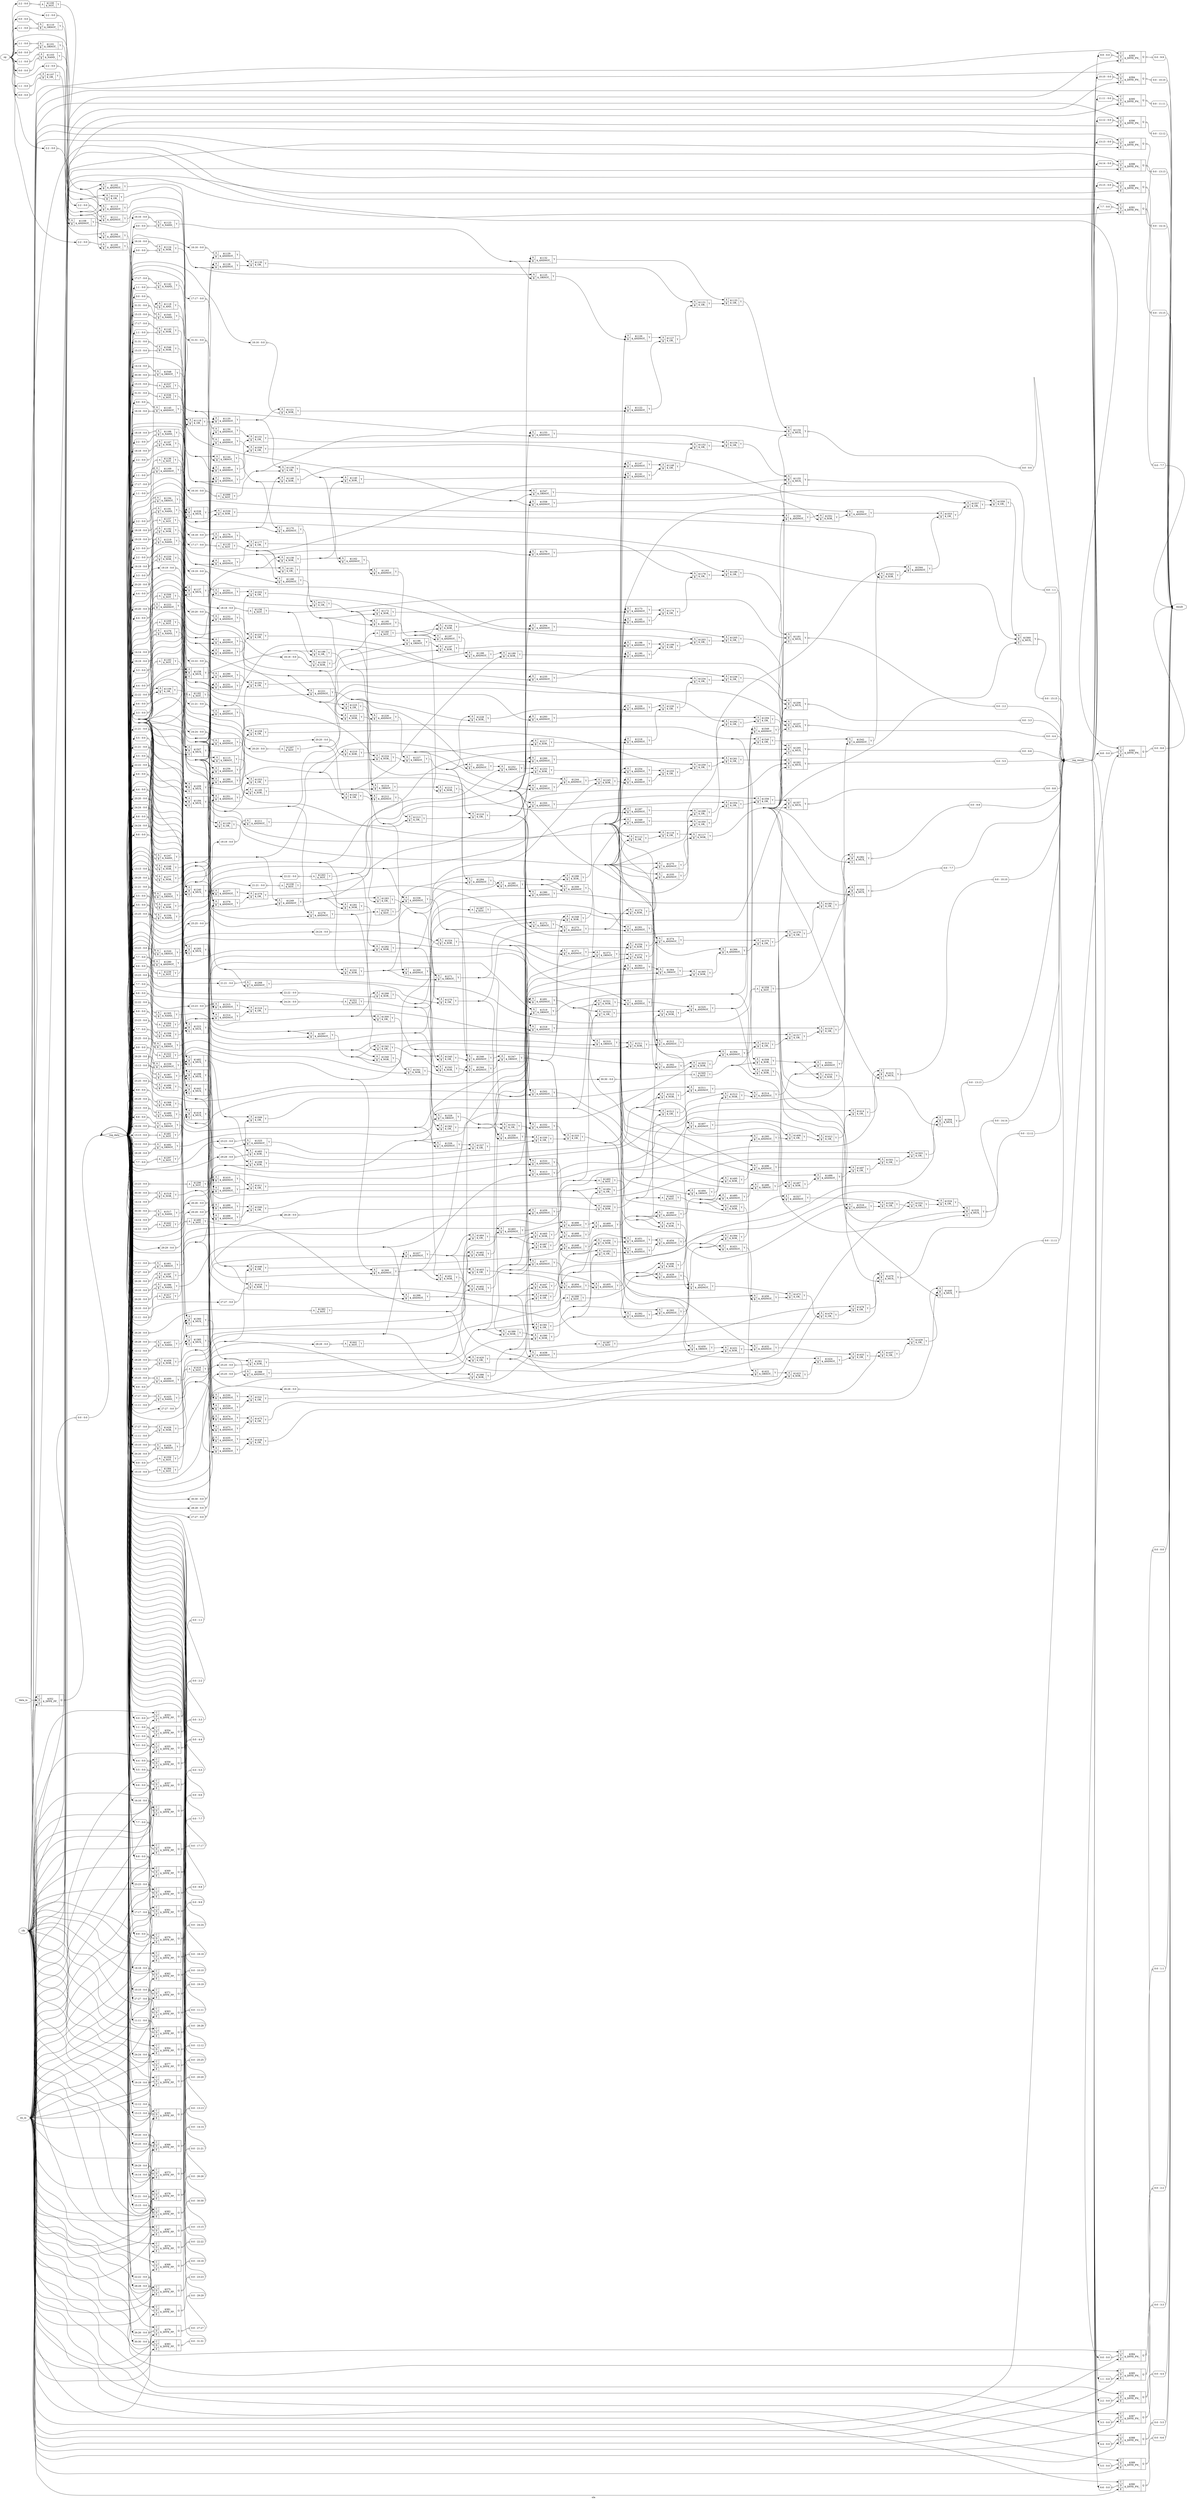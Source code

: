 digraph "ula" {
label="ula";
rankdir="LR";
remincross=true;
n447 [ shape=octagon, label="clk", color="black", fontcolor="black" ];
n448 [ shape=octagon, label="data_in", color="black", fontcolor="black" ];
n449 [ shape=octagon, label="en_in", color="black", fontcolor="black" ];
n450 [ shape=octagon, label="op", color="black", fontcolor="black" ];
n451 [ shape=diamond, label="reg_data", color="black", fontcolor="black" ];
n452 [ shape=diamond, label="reg_result", color="black", fontcolor="black" ];
n453 [ shape=octagon, label="result", color="black", fontcolor="black" ];
c456 [ shape=record, label="{{<p454> A}|$1099\n$_NOT_|{<p455> Y}}",  ];
x0 [ shape=record, style=rounded, label="<s0> 16:16 - 0:0 ", color="black", fontcolor="black" ];
x0:e -> c456:p454:w [arrowhead=odiamond, arrowtail=odiamond, dir=both, color="black", fontcolor="black", label=""];
c457 [ shape=record, label="{{<p454> A}|$1100\n$_NOT_|{<p455> Y}}",  ];
x1 [ shape=record, style=rounded, label="<s0> 2:2 - 0:0 ", color="black", fontcolor="black" ];
x1:e -> c457:p454:w [arrowhead=odiamond, arrowtail=odiamond, dir=both, color="black", fontcolor="black", label=""];
c459 [ shape=record, label="{{<p454> A|<p458> B}|$1101\n$_ORNOT_|{<p455> Y}}",  ];
x2 [ shape=record, style=rounded, label="<s0> 1:1 - 0:0 ", color="black", fontcolor="black" ];
x2:e -> c459:p454:w [arrowhead=odiamond, arrowtail=odiamond, dir=both, color="black", fontcolor="black", label=""];
x3 [ shape=record, style=rounded, label="<s0> 0:0 - 0:0 ", color="black", fontcolor="black" ];
x3:e -> c459:p458:w [arrowhead=odiamond, arrowtail=odiamond, dir=both, color="black", fontcolor="black", label=""];
c460 [ shape=record, label="{{<p454> A|<p458> B}|$1102\n$_ANDNOT_|{<p455> Y}}",  ];
c461 [ shape=record, label="{{<p454> A|<p458> B}|$1103\n$_NAND_|{<p455> Y}}",  ];
x4 [ shape=record, style=rounded, label="<s0> 1:1 - 0:0 ", color="black", fontcolor="black" ];
x4:e -> c461:p454:w [arrowhead=odiamond, arrowtail=odiamond, dir=both, color="black", fontcolor="black", label=""];
x5 [ shape=record, style=rounded, label="<s0> 0:0 - 0:0 ", color="black", fontcolor="black" ];
x5:e -> c461:p458:w [arrowhead=odiamond, arrowtail=odiamond, dir=both, color="black", fontcolor="black", label=""];
c462 [ shape=record, label="{{<p454> A|<p458> B}|$1104\n$_ANDNOT_|{<p455> Y}}",  ];
x6 [ shape=record, style=rounded, label="<s0> 2:2 - 0:0 ", color="black", fontcolor="black" ];
x6:e -> c462:p454:w [arrowhead=odiamond, arrowtail=odiamond, dir=both, color="black", fontcolor="black", label=""];
c463 [ shape=record, label="{{<p454> A|<p458> B}|$1105\n$_ANDNOT_|{<p455> Y}}",  ];
x7 [ shape=record, style=rounded, label="<s0> 2:2 - 0:0 ", color="black", fontcolor="black" ];
x7:e -> c463:p454:w [arrowhead=odiamond, arrowtail=odiamond, dir=both, color="black", fontcolor="black", label=""];
c464 [ shape=record, label="{{<p454> A|<p458> B}|$1106\n$_OR_|{<p455> Y}}",  ];
c465 [ shape=record, label="{{<p454> A|<p458> B}|$1107\n$_OR_|{<p455> Y}}",  ];
x8 [ shape=record, style=rounded, label="<s0> 1:1 - 0:0 ", color="black", fontcolor="black" ];
x8:e -> c465:p454:w [arrowhead=odiamond, arrowtail=odiamond, dir=both, color="black", fontcolor="black", label=""];
x9 [ shape=record, style=rounded, label="<s0> 0:0 - 0:0 ", color="black", fontcolor="black" ];
x9:e -> c465:p458:w [arrowhead=odiamond, arrowtail=odiamond, dir=both, color="black", fontcolor="black", label=""];
c466 [ shape=record, label="{{<p454> A|<p458> B}|$1108\n$_ANDNOT_|{<p455> Y}}",  ];
x10 [ shape=record, style=rounded, label="<s0> 2:2 - 0:0 ", color="black", fontcolor="black" ];
x10:e -> c466:p454:w [arrowhead=odiamond, arrowtail=odiamond, dir=both, color="black", fontcolor="black", label=""];
c467 [ shape=record, label="{{<p454> A|<p458> B}|$1109\n$_OR_|{<p455> Y}}",  ];
c468 [ shape=record, label="{{<p454> A|<p458> B}|$1110\n$_ORNOT_|{<p455> Y}}",  ];
x11 [ shape=record, style=rounded, label="<s0> 0:0 - 0:0 ", color="black", fontcolor="black" ];
x11:e -> c468:p454:w [arrowhead=odiamond, arrowtail=odiamond, dir=both, color="black", fontcolor="black", label=""];
x12 [ shape=record, style=rounded, label="<s0> 1:1 - 0:0 ", color="black", fontcolor="black" ];
x12:e -> c468:p458:w [arrowhead=odiamond, arrowtail=odiamond, dir=both, color="black", fontcolor="black", label=""];
c469 [ shape=record, label="{{<p454> A|<p458> B}|$1111\n$_ANDNOT_|{<p455> Y}}",  ];
x13 [ shape=record, style=rounded, label="<s0> 2:2 - 0:0 ", color="black", fontcolor="black" ];
x13:e -> c469:p454:w [arrowhead=odiamond, arrowtail=odiamond, dir=both, color="black", fontcolor="black", label=""];
c470 [ shape=record, label="{{<p454> A|<p458> B}|$1112\n$_OR_|{<p455> Y}}",  ];
c471 [ shape=record, label="{{<p454> A|<p458> B}|$1113\n$_ANDNOT_|{<p455> Y}}",  ];
c472 [ shape=record, label="{{<p454> A|<p458> B}|$1114\n$_OR_|{<p455> Y}}",  ];
x14 [ shape=record, style=rounded, label="<s0> 2:2 - 0:0 ", color="black", fontcolor="black" ];
x14:e -> c472:p458:w [arrowhead=odiamond, arrowtail=odiamond, dir=both, color="black", fontcolor="black", label=""];
c473 [ shape=record, label="{{<p454> A|<p458> B}|$1115\n$_ORNOT_|{<p455> Y}}",  ];
c474 [ shape=record, label="{{<p454> A|<p458> B}|$1116\n$_OR_|{<p455> Y}}",  ];
c475 [ shape=record, label="{{<p454> A|<p458> B}|$1117\n$_NOR_|{<p455> Y}}",  ];
c476 [ shape=record, label="{{<p454> A|<p458> B}|$1118\n$_AND_|{<p455> Y}}",  ];
x15 [ shape=record, style=rounded, label="<s0> 0:0 - 0:0 ", color="black", fontcolor="black" ];
x15:e -> c476:p458:w [arrowhead=odiamond, arrowtail=odiamond, dir=both, color="black", fontcolor="black", label=""];
c477 [ shape=record, label="{{<p454> A|<p458> B}|$1119\n$_OR_|{<p455> Y}}",  ];
c478 [ shape=record, label="{{<p454> A|<p458> B}|$1120\n$_ANDNOT_|{<p455> Y}}",  ];
c479 [ shape=record, label="{{<p454> A|<p458> B}|$1121\n$_XOR_|{<p455> Y}}",  ];
x16 [ shape=record, style=rounded, label="<s0> 16:16 - 0:0 ", color="black", fontcolor="black" ];
x16:e -> c479:p458:w [arrowhead=odiamond, arrowtail=odiamond, dir=both, color="black", fontcolor="black", label=""];
c480 [ shape=record, label="{{<p454> A|<p458> B}|$1122\n$_ANDNOT_|{<p455> Y}}",  ];
c481 [ shape=record, label="{{<p454> A|<p458> B}|$1123\n$_NAND_|{<p455> Y}}",  ];
x17 [ shape=record, style=rounded, label="<s0> 16:16 - 0:0 ", color="black", fontcolor="black" ];
x17:e -> c481:p454:w [arrowhead=odiamond, arrowtail=odiamond, dir=both, color="black", fontcolor="black", label=""];
x18 [ shape=record, style=rounded, label="<s0> 0:0 - 0:0 ", color="black", fontcolor="black" ];
x18:e -> c481:p458:w [arrowhead=odiamond, arrowtail=odiamond, dir=both, color="black", fontcolor="black", label=""];
c482 [ shape=record, label="{{<p454> A|<p458> B}|$1124\n$_NOR_|{<p455> Y}}",  ];
x19 [ shape=record, style=rounded, label="<s0> 16:16 - 0:0 ", color="black", fontcolor="black" ];
x19:e -> c482:p454:w [arrowhead=odiamond, arrowtail=odiamond, dir=both, color="black", fontcolor="black", label=""];
x20 [ shape=record, style=rounded, label="<s0> 0:0 - 0:0 ", color="black", fontcolor="black" ];
x20:e -> c482:p458:w [arrowhead=odiamond, arrowtail=odiamond, dir=both, color="black", fontcolor="black", label=""];
c483 [ shape=record, label="{{<p454> A|<p458> B}|$1125\n$_ORNOT_|{<p455> Y}}",  ];
c484 [ shape=record, label="{{<p454> A|<p458> B}|$1126\n$_ANDNOT_|{<p455> Y}}",  ];
c485 [ shape=record, label="{{<p454> A|<p458> B}|$1127\n$_OR_|{<p455> Y}}",  ];
c486 [ shape=record, label="{{<p454> A|<p458> B}|$1128\n$_ANDNOT_|{<p455> Y}}",  ];
c487 [ shape=record, label="{{<p454> A|<p458> B}|$1129\n$_ANDNOT_|{<p455> Y}}",  ];
x21 [ shape=record, style=rounded, label="<s0> 16:16 - 0:0 ", color="black", fontcolor="black" ];
x21:e -> c487:p454:w [arrowhead=odiamond, arrowtail=odiamond, dir=both, color="black", fontcolor="black", label=""];
c488 [ shape=record, label="{{<p454> A|<p458> B}|$1130\n$_OR_|{<p455> Y}}",  ];
c489 [ shape=record, label="{{<p454> A|<p458> B}|$1131\n$_OR_|{<p455> Y}}",  ];
c490 [ shape=record, label="{{<p454> A|<p458> B}|$1132\n$_ANDNOT_|{<p455> Y}}",  ];
c491 [ shape=record, label="{{<p454> A|<p458> B}|$1133\n$_OR_|{<p455> Y}}",  ];
c493 [ shape=record, label="{{<p454> A|<p458> B|<p492> S}|$1134\n$_MUX_|{<p455> Y}}",  ];
x22 [ shape=record, style=rounded, label="<s0> 0:0 - 0:0 ", color="black", fontcolor="black" ];
c493:p455:e -> x22:w [arrowhead=odiamond, arrowtail=odiamond, dir=both, color="black", fontcolor="black", label=""];
c494 [ shape=record, label="{{<p454> A}|$1135\n$_NOT_|{<p455> Y}}",  ];
x23 [ shape=record, style=rounded, label="<s0> 17:17 - 0:0 ", color="black", fontcolor="black" ];
x23:e -> c494:p454:w [arrowhead=odiamond, arrowtail=odiamond, dir=both, color="black", fontcolor="black", label=""];
c495 [ shape=record, label="{{<p454> A}|$1136\n$_NOT_|{<p455> Y}}",  ];
x24 [ shape=record, style=rounded, label="<s0> 1:1 - 0:0 ", color="black", fontcolor="black" ];
x24:e -> c495:p454:w [arrowhead=odiamond, arrowtail=odiamond, dir=both, color="black", fontcolor="black", label=""];
c496 [ shape=record, label="{{<p454> A|<p458> B|<p492> S}|$1137\n$_MUX_|{<p455> Y}}",  ];
c497 [ shape=record, label="{{<p454> A|<p458> B}|$1138\n$_XOR_|{<p455> Y}}",  ];
c498 [ shape=record, label="{{<p454> A|<p458> B}|$1139\n$_OR_|{<p455> Y}}",  ];
c499 [ shape=record, label="{{<p454> A|<p458> B}|$1140\n$_XOR_|{<p455> Y}}",  ];
c500 [ shape=record, label="{{<p454> A|<p458> B}|$1141\n$_ANDNOT_|{<p455> Y}}",  ];
c501 [ shape=record, label="{{<p454> A|<p458> B}|$1142\n$_NAND_|{<p455> Y}}",  ];
x25 [ shape=record, style=rounded, label="<s0> 17:17 - 0:0 ", color="black", fontcolor="black" ];
x25:e -> c501:p454:w [arrowhead=odiamond, arrowtail=odiamond, dir=both, color="black", fontcolor="black", label=""];
x26 [ shape=record, style=rounded, label="<s0> 1:1 - 0:0 ", color="black", fontcolor="black" ];
x26:e -> c501:p458:w [arrowhead=odiamond, arrowtail=odiamond, dir=both, color="black", fontcolor="black", label=""];
c502 [ shape=record, label="{{<p454> A|<p458> B}|$1143\n$_NOR_|{<p455> Y}}",  ];
x27 [ shape=record, style=rounded, label="<s0> 17:17 - 0:0 ", color="black", fontcolor="black" ];
x27:e -> c502:p454:w [arrowhead=odiamond, arrowtail=odiamond, dir=both, color="black", fontcolor="black", label=""];
x28 [ shape=record, style=rounded, label="<s0> 1:1 - 0:0 ", color="black", fontcolor="black" ];
x28:e -> c502:p458:w [arrowhead=odiamond, arrowtail=odiamond, dir=both, color="black", fontcolor="black", label=""];
c503 [ shape=record, label="{{<p454> A|<p458> B}|$1144\n$_ORNOT_|{<p455> Y}}",  ];
c504 [ shape=record, label="{{<p454> A|<p458> B}|$1145\n$_ANDNOT_|{<p455> Y}}",  ];
x29 [ shape=record, style=rounded, label="<s0> 0:0 - 0:0 ", color="black", fontcolor="black" ];
x29:e -> c504:p454:w [arrowhead=odiamond, arrowtail=odiamond, dir=both, color="black", fontcolor="black", label=""];
x30 [ shape=record, style=rounded, label="<s0> 16:16 - 0:0 ", color="black", fontcolor="black" ];
x30:e -> c504:p458:w [arrowhead=odiamond, arrowtail=odiamond, dir=both, color="black", fontcolor="black", label=""];
c505 [ shape=record, label="{{<p454> A|<p458> B}|$1146\n$_XOR_|{<p455> Y}}",  ];
c506 [ shape=record, label="{{<p454> A|<p458> B}|$1147\n$_ANDNOT_|{<p455> Y}}",  ];
c507 [ shape=record, label="{{<p454> A|<p458> B}|$1148\n$_OR_|{<p455> Y}}",  ];
c508 [ shape=record, label="{{<p454> A|<p458> B}|$1149\n$_ANDNOT_|{<p455> Y}}",  ];
c509 [ shape=record, label="{{<p454> A|<p458> B}|$1150\n$_ANDNOT_|{<p455> Y}}",  ];
x31 [ shape=record, style=rounded, label="<s0> 17:17 - 0:0 ", color="black", fontcolor="black" ];
x31:e -> c509:p454:w [arrowhead=odiamond, arrowtail=odiamond, dir=both, color="black", fontcolor="black", label=""];
c510 [ shape=record, label="{{<p454> A|<p458> B}|$1151\n$_OR_|{<p455> Y}}",  ];
c511 [ shape=record, label="{{<p454> A|<p458> B}|$1152\n$_OR_|{<p455> Y}}",  ];
c512 [ shape=record, label="{{<p454> A|<p458> B}|$1153\n$_ANDNOT_|{<p455> Y}}",  ];
c513 [ shape=record, label="{{<p454> A|<p458> B}|$1154\n$_OR_|{<p455> Y}}",  ];
c514 [ shape=record, label="{{<p454> A|<p458> B|<p492> S}|$1155\n$_MUX_|{<p455> Y}}",  ];
x32 [ shape=record, style=rounded, label="<s0> 0:0 - 1:1 ", color="black", fontcolor="black" ];
c514:p455:e -> x32:w [arrowhead=odiamond, arrowtail=odiamond, dir=both, color="black", fontcolor="black", label=""];
c515 [ shape=record, label="{{<p454> A}|$1156\n$_NOT_|{<p455> Y}}",  ];
x33 [ shape=record, style=rounded, label="<s0> 18:18 - 0:0 ", color="black", fontcolor="black" ];
x33:e -> c515:p454:w [arrowhead=odiamond, arrowtail=odiamond, dir=both, color="black", fontcolor="black", label=""];
c516 [ shape=record, label="{{<p454> A}|$1157\n$_NOT_|{<p455> Y}}",  ];
x34 [ shape=record, style=rounded, label="<s0> 2:2 - 0:0 ", color="black", fontcolor="black" ];
x34:e -> c516:p454:w [arrowhead=odiamond, arrowtail=odiamond, dir=both, color="black", fontcolor="black", label=""];
c517 [ shape=record, label="{{<p454> A|<p458> B|<p492> S}|$1158\n$_MUX_|{<p455> Y}}",  ];
c518 [ shape=record, label="{{<p454> A|<p458> B}|$1159\n$_XOR_|{<p455> Y}}",  ];
x35 [ shape=record, style=rounded, label="<s0> 18:18 - 0:0 ", color="black", fontcolor="black" ];
x35:e -> c518:p458:w [arrowhead=odiamond, arrowtail=odiamond, dir=both, color="black", fontcolor="black", label=""];
c519 [ shape=record, label="{{<p454> A}|$1160\n$_NOT_|{<p455> Y}}",  ];
c520 [ shape=record, label="{{<p454> A|<p458> B}|$1161\n$_OR_|{<p455> Y}}",  ];
c521 [ shape=record, label="{{<p454> A|<p458> B}|$1162\n$_ANDNOT_|{<p455> Y}}",  ];
c522 [ shape=record, label="{{<p454> A|<p458> B}|$1163\n$_ANDNOT_|{<p455> Y}}",  ];
c523 [ shape=record, label="{{<p454> A|<p458> B}|$1164\n$_XOR_|{<p455> Y}}",  ];
c524 [ shape=record, label="{{<p454> A|<p458> B}|$1165\n$_ANDNOT_|{<p455> Y}}",  ];
c525 [ shape=record, label="{{<p454> A|<p458> B}|$1166\n$_NAND_|{<p455> Y}}",  ];
x36 [ shape=record, style=rounded, label="<s0> 18:18 - 0:0 ", color="black", fontcolor="black" ];
x36:e -> c525:p454:w [arrowhead=odiamond, arrowtail=odiamond, dir=both, color="black", fontcolor="black", label=""];
x37 [ shape=record, style=rounded, label="<s0> 2:2 - 0:0 ", color="black", fontcolor="black" ];
x37:e -> c525:p458:w [arrowhead=odiamond, arrowtail=odiamond, dir=both, color="black", fontcolor="black", label=""];
c526 [ shape=record, label="{{<p454> A|<p458> B}|$1167\n$_NOR_|{<p455> Y}}",  ];
x38 [ shape=record, style=rounded, label="<s0> 18:18 - 0:0 ", color="black", fontcolor="black" ];
x38:e -> c526:p454:w [arrowhead=odiamond, arrowtail=odiamond, dir=both, color="black", fontcolor="black", label=""];
x39 [ shape=record, style=rounded, label="<s0> 2:2 - 0:0 ", color="black", fontcolor="black" ];
x39:e -> c526:p458:w [arrowhead=odiamond, arrowtail=odiamond, dir=both, color="black", fontcolor="black", label=""];
c527 [ shape=record, label="{{<p454> A|<p458> B}|$1168\n$_ANDNOT_|{<p455> Y}}",  ];
c528 [ shape=record, label="{{<p454> A|<p458> B}|$1169\n$_ANDNOT_|{<p455> Y}}",  ];
x40 [ shape=record, style=rounded, label="<s0> 17:17 - 0:0 ", color="black", fontcolor="black" ];
x40:e -> c528:p454:w [arrowhead=odiamond, arrowtail=odiamond, dir=both, color="black", fontcolor="black", label=""];
x41 [ shape=record, style=rounded, label="<s0> 1:1 - 0:0 ", color="black", fontcolor="black" ];
x41:e -> c528:p458:w [arrowhead=odiamond, arrowtail=odiamond, dir=both, color="black", fontcolor="black", label=""];
c529 [ shape=record, label="{{<p454> A|<p458> B}|$1170\n$_ANDNOT_|{<p455> Y}}",  ];
c530 [ shape=record, label="{{<p454> A|<p458> B}|$1171\n$_OR_|{<p455> Y}}",  ];
c531 [ shape=record, label="{{<p454> A|<p458> B}|$1172\n$_XOR_|{<p455> Y}}",  ];
c532 [ shape=record, label="{{<p454> A|<p458> B}|$1173\n$_ANDNOT_|{<p455> Y}}",  ];
c533 [ shape=record, label="{{<p454> A|<p458> B}|$1174\n$_OR_|{<p455> Y}}",  ];
c534 [ shape=record, label="{{<p454> A|<p458> B}|$1175\n$_ANDNOT_|{<p455> Y}}",  ];
c535 [ shape=record, label="{{<p454> A|<p458> B}|$1176\n$_ANDNOT_|{<p455> Y}}",  ];
x42 [ shape=record, style=rounded, label="<s0> 18:18 - 0:0 ", color="black", fontcolor="black" ];
x42:e -> c535:p454:w [arrowhead=odiamond, arrowtail=odiamond, dir=both, color="black", fontcolor="black", label=""];
c536 [ shape=record, label="{{<p454> A|<p458> B}|$1177\n$_OR_|{<p455> Y}}",  ];
c537 [ shape=record, label="{{<p454> A|<p458> B}|$1178\n$_OR_|{<p455> Y}}",  ];
c538 [ shape=record, label="{{<p454> A|<p458> B}|$1179\n$_ANDNOT_|{<p455> Y}}",  ];
c539 [ shape=record, label="{{<p454> A|<p458> B}|$1180\n$_OR_|{<p455> Y}}",  ];
c540 [ shape=record, label="{{<p454> A|<p458> B|<p492> S}|$1181\n$_MUX_|{<p455> Y}}",  ];
x43 [ shape=record, style=rounded, label="<s0> 0:0 - 2:2 ", color="black", fontcolor="black" ];
c540:p455:e -> x43:w [arrowhead=odiamond, arrowtail=odiamond, dir=both, color="black", fontcolor="black", label=""];
c541 [ shape=record, label="{{<p454> A}|$1182\n$_NOT_|{<p455> Y}}",  ];
x44 [ shape=record, style=rounded, label="<s0> 19:19 - 0:0 ", color="black", fontcolor="black" ];
x44:e -> c541:p454:w [arrowhead=odiamond, arrowtail=odiamond, dir=both, color="black", fontcolor="black", label=""];
c542 [ shape=record, label="{{<p454> A}|$1183\n$_NOT_|{<p455> Y}}",  ];
x45 [ shape=record, style=rounded, label="<s0> 3:3 - 0:0 ", color="black", fontcolor="black" ];
x45:e -> c542:p454:w [arrowhead=odiamond, arrowtail=odiamond, dir=both, color="black", fontcolor="black", label=""];
c543 [ shape=record, label="{{<p454> A|<p458> B|<p492> S}|$1184\n$_MUX_|{<p455> Y}}",  ];
c544 [ shape=record, label="{{<p454> A|<p458> B}|$1185\n$_XOR_|{<p455> Y}}",  ];
c545 [ shape=record, label="{{<p454> A|<p458> B}|$1186\n$_OR_|{<p455> Y}}",  ];
c546 [ shape=record, label="{{<p454> A|<p458> B}|$1187\n$_ANDNOT_|{<p455> Y}}",  ];
c547 [ shape=record, label="{{<p454> A|<p458> B}|$1188\n$_ANDNOT_|{<p455> Y}}",  ];
c548 [ shape=record, label="{{<p454> A|<p458> B}|$1189\n$_XOR_|{<p455> Y}}",  ];
c549 [ shape=record, label="{{<p454> A|<p458> B}|$1190\n$_ANDNOT_|{<p455> Y}}",  ];
c550 [ shape=record, label="{{<p454> A|<p458> B}|$1191\n$_NAND_|{<p455> Y}}",  ];
x46 [ shape=record, style=rounded, label="<s0> 19:19 - 0:0 ", color="black", fontcolor="black" ];
x46:e -> c550:p454:w [arrowhead=odiamond, arrowtail=odiamond, dir=both, color="black", fontcolor="black", label=""];
x47 [ shape=record, style=rounded, label="<s0> 3:3 - 0:0 ", color="black", fontcolor="black" ];
x47:e -> c550:p458:w [arrowhead=odiamond, arrowtail=odiamond, dir=both, color="black", fontcolor="black", label=""];
c551 [ shape=record, label="{{<p454> A|<p458> B}|$1192\n$_NOR_|{<p455> Y}}",  ];
x48 [ shape=record, style=rounded, label="<s0> 19:19 - 0:0 ", color="black", fontcolor="black" ];
x48:e -> c551:p454:w [arrowhead=odiamond, arrowtail=odiamond, dir=both, color="black", fontcolor="black", label=""];
x49 [ shape=record, style=rounded, label="<s0> 3:3 - 0:0 ", color="black", fontcolor="black" ];
x49:e -> c551:p458:w [arrowhead=odiamond, arrowtail=odiamond, dir=both, color="black", fontcolor="black", label=""];
c552 [ shape=record, label="{{<p454> A|<p458> B}|$1193\n$_ANDNOT_|{<p455> Y}}",  ];
c553 [ shape=record, label="{{<p454> A|<p458> B}|$1194\n$_ORNOT_|{<p455> Y}}",  ];
x50 [ shape=record, style=rounded, label="<s0> 2:2 - 0:0 ", color="black", fontcolor="black" ];
x50:e -> c553:p454:w [arrowhead=odiamond, arrowtail=odiamond, dir=both, color="black", fontcolor="black", label=""];
x51 [ shape=record, style=rounded, label="<s0> 18:18 - 0:0 ", color="black", fontcolor="black" ];
x51:e -> c553:p458:w [arrowhead=odiamond, arrowtail=odiamond, dir=both, color="black", fontcolor="black", label=""];
c554 [ shape=record, label="{{<p454> A|<p458> B}|$1195\n$_ANDNOT_|{<p455> Y}}",  ];
c555 [ shape=record, label="{{<p454> A|<p458> B}|$1196\n$_ORNOT_|{<p455> Y}}",  ];
c556 [ shape=record, label="{{<p454> A|<p458> B}|$1197\n$_XOR_|{<p455> Y}}",  ];
c557 [ shape=record, label="{{<p454> A|<p458> B}|$1198\n$_ANDNOT_|{<p455> Y}}",  ];
c558 [ shape=record, label="{{<p454> A|<p458> B}|$1199\n$_OR_|{<p455> Y}}",  ];
c559 [ shape=record, label="{{<p454> A|<p458> B}|$1200\n$_ANDNOT_|{<p455> Y}}",  ];
c560 [ shape=record, label="{{<p454> A|<p458> B}|$1201\n$_ANDNOT_|{<p455> Y}}",  ];
x52 [ shape=record, style=rounded, label="<s0> 19:19 - 0:0 ", color="black", fontcolor="black" ];
x52:e -> c560:p454:w [arrowhead=odiamond, arrowtail=odiamond, dir=both, color="black", fontcolor="black", label=""];
c561 [ shape=record, label="{{<p454> A|<p458> B}|$1202\n$_OR_|{<p455> Y}}",  ];
c562 [ shape=record, label="{{<p454> A|<p458> B}|$1203\n$_OR_|{<p455> Y}}",  ];
c563 [ shape=record, label="{{<p454> A|<p458> B}|$1204\n$_ANDNOT_|{<p455> Y}}",  ];
c564 [ shape=record, label="{{<p454> A|<p458> B}|$1205\n$_OR_|{<p455> Y}}",  ];
c565 [ shape=record, label="{{<p454> A|<p458> B|<p492> S}|$1206\n$_MUX_|{<p455> Y}}",  ];
x53 [ shape=record, style=rounded, label="<s0> 0:0 - 3:3 ", color="black", fontcolor="black" ];
c565:p455:e -> x53:w [arrowhead=odiamond, arrowtail=odiamond, dir=both, color="black", fontcolor="black", label=""];
c566 [ shape=record, label="{{<p454> A}|$1207\n$_NOT_|{<p455> Y}}",  ];
x54 [ shape=record, style=rounded, label="<s0> 20:20 - 0:0 ", color="black", fontcolor="black" ];
x54:e -> c566:p454:w [arrowhead=odiamond, arrowtail=odiamond, dir=both, color="black", fontcolor="black", label=""];
c567 [ shape=record, label="{{<p454> A}|$1208\n$_NOT_|{<p455> Y}}",  ];
x55 [ shape=record, style=rounded, label="<s0> 4:4 - 0:0 ", color="black", fontcolor="black" ];
x55:e -> c567:p454:w [arrowhead=odiamond, arrowtail=odiamond, dir=both, color="black", fontcolor="black", label=""];
c568 [ shape=record, label="{{<p454> A|<p458> B|<p492> S}|$1209\n$_MUX_|{<p455> Y}}",  ];
c569 [ shape=record, label="{{<p454> A|<p458> B}|$1210\n$_XOR_|{<p455> Y}}",  ];
x56 [ shape=record, style=rounded, label="<s0> 20:20 - 0:0 ", color="black", fontcolor="black" ];
x56:e -> c569:p458:w [arrowhead=odiamond, arrowtail=odiamond, dir=both, color="black", fontcolor="black", label=""];
c570 [ shape=record, label="{{<p454> A|<p458> B}|$1211\n$_ANDNOT_|{<p455> Y}}",  ];
x57 [ shape=record, style=rounded, label="<s0> 19:19 - 0:0 ", color="black", fontcolor="black" ];
x57:e -> c570:p454:w [arrowhead=odiamond, arrowtail=odiamond, dir=both, color="black", fontcolor="black", label=""];
c571 [ shape=record, label="{{<p454> A|<p458> B}|$1212\n$_ANDNOT_|{<p455> Y}}",  ];
c572 [ shape=record, label="{{<p454> A|<p458> B}|$1213\n$_OR_|{<p455> Y}}",  ];
c573 [ shape=record, label="{{<p454> A|<p458> B}|$1214\n$_ORNOT_|{<p455> Y}}",  ];
c574 [ shape=record, label="{{<p454> A|<p458> B}|$1215\n$_NOR_|{<p455> Y}}",  ];
c575 [ shape=record, label="{{<p454> A|<p458> B}|$1216\n$_OR_|{<p455> Y}}",  ];
c576 [ shape=record, label="{{<p454> A|<p458> B}|$1217\n$_XOR_|{<p455> Y}}",  ];
c577 [ shape=record, label="{{<p454> A|<p458> B}|$1218\n$_ANDNOT_|{<p455> Y}}",  ];
c578 [ shape=record, label="{{<p454> A|<p458> B}|$1219\n$_NAND_|{<p455> Y}}",  ];
x58 [ shape=record, style=rounded, label="<s0> 20:20 - 0:0 ", color="black", fontcolor="black" ];
x58:e -> c578:p454:w [arrowhead=odiamond, arrowtail=odiamond, dir=both, color="black", fontcolor="black", label=""];
x59 [ shape=record, style=rounded, label="<s0> 4:4 - 0:0 ", color="black", fontcolor="black" ];
x59:e -> c578:p458:w [arrowhead=odiamond, arrowtail=odiamond, dir=both, color="black", fontcolor="black", label=""];
c579 [ shape=record, label="{{<p454> A|<p458> B}|$1220\n$_NOR_|{<p455> Y}}",  ];
x60 [ shape=record, style=rounded, label="<s0> 20:20 - 0:0 ", color="black", fontcolor="black" ];
x60:e -> c579:p454:w [arrowhead=odiamond, arrowtail=odiamond, dir=both, color="black", fontcolor="black", label=""];
x61 [ shape=record, style=rounded, label="<s0> 4:4 - 0:0 ", color="black", fontcolor="black" ];
x61:e -> c579:p458:w [arrowhead=odiamond, arrowtail=odiamond, dir=both, color="black", fontcolor="black", label=""];
c580 [ shape=record, label="{{<p454> A|<p458> B}|$1221\n$_ANDNOT_|{<p455> Y}}",  ];
c581 [ shape=record, label="{{<p454> A|<p458> B}|$1222\n$_ANDNOT_|{<p455> Y}}",  ];
x62 [ shape=record, style=rounded, label="<s0> 19:19 - 0:0 ", color="black", fontcolor="black" ];
x62:e -> c581:p454:w [arrowhead=odiamond, arrowtail=odiamond, dir=both, color="black", fontcolor="black", label=""];
x63 [ shape=record, style=rounded, label="<s0> 3:3 - 0:0 ", color="black", fontcolor="black" ];
x63:e -> c581:p458:w [arrowhead=odiamond, arrowtail=odiamond, dir=both, color="black", fontcolor="black", label=""];
c582 [ shape=record, label="{{<p454> A|<p458> B}|$1223\n$_NOR_|{<p455> Y}}",  ];
c583 [ shape=record, label="{{<p454> A|<p458> B}|$1224\n$_NOR_|{<p455> Y}}",  ];
c584 [ shape=record, label="{{<p454> A|<p458> B}|$1225\n$_OR_|{<p455> Y}}",  ];
c585 [ shape=record, label="{{<p454> A|<p458> B}|$1226\n$_ANDNOT_|{<p455> Y}}",  ];
c586 [ shape=record, label="{{<p454> A|<p458> B}|$1227\n$_ORNOT_|{<p455> Y}}",  ];
c587 [ shape=record, label="{{<p454> A|<p458> B}|$1228\n$_XOR_|{<p455> Y}}",  ];
c588 [ shape=record, label="{{<p454> A|<p458> B}|$1229\n$_ANDNOT_|{<p455> Y}}",  ];
c589 [ shape=record, label="{{<p454> A|<p458> B}|$1230\n$_OR_|{<p455> Y}}",  ];
c590 [ shape=record, label="{{<p454> A|<p458> B}|$1231\n$_ANDNOT_|{<p455> Y}}",  ];
c591 [ shape=record, label="{{<p454> A|<p458> B}|$1232\n$_ANDNOT_|{<p455> Y}}",  ];
x64 [ shape=record, style=rounded, label="<s0> 20:20 - 0:0 ", color="black", fontcolor="black" ];
x64:e -> c591:p454:w [arrowhead=odiamond, arrowtail=odiamond, dir=both, color="black", fontcolor="black", label=""];
c592 [ shape=record, label="{{<p454> A|<p458> B}|$1233\n$_OR_|{<p455> Y}}",  ];
c593 [ shape=record, label="{{<p454> A|<p458> B}|$1234\n$_OR_|{<p455> Y}}",  ];
c594 [ shape=record, label="{{<p454> A|<p458> B}|$1235\n$_ANDNOT_|{<p455> Y}}",  ];
c595 [ shape=record, label="{{<p454> A|<p458> B}|$1236\n$_OR_|{<p455> Y}}",  ];
c596 [ shape=record, label="{{<p454> A|<p458> B|<p492> S}|$1237\n$_MUX_|{<p455> Y}}",  ];
x65 [ shape=record, style=rounded, label="<s0> 0:0 - 4:4 ", color="black", fontcolor="black" ];
c596:p455:e -> x65:w [arrowhead=odiamond, arrowtail=odiamond, dir=both, color="black", fontcolor="black", label=""];
c597 [ shape=record, label="{{<p454> A}|$1238\n$_NOT_|{<p455> Y}}",  ];
x66 [ shape=record, style=rounded, label="<s0> 21:21 - 0:0 ", color="black", fontcolor="black" ];
x66:e -> c597:p454:w [arrowhead=odiamond, arrowtail=odiamond, dir=both, color="black", fontcolor="black", label=""];
c598 [ shape=record, label="{{<p454> A}|$1239\n$_NOT_|{<p455> Y}}",  ];
x67 [ shape=record, style=rounded, label="<s0> 5:5 - 0:0 ", color="black", fontcolor="black" ];
x67:e -> c598:p454:w [arrowhead=odiamond, arrowtail=odiamond, dir=both, color="black", fontcolor="black", label=""];
c599 [ shape=record, label="{{<p454> A|<p458> B|<p492> S}|$1240\n$_MUX_|{<p455> Y}}",  ];
c600 [ shape=record, label="{{<p454> A|<p458> B}|$1241\n$_XOR_|{<p455> Y}}",  ];
c601 [ shape=record, label="{{<p454> A|<p458> B}|$1242\n$_OR_|{<p455> Y}}",  ];
c602 [ shape=record, label="{{<p454> A|<p458> B}|$1243\n$_ANDNOT_|{<p455> Y}}",  ];
c603 [ shape=record, label="{{<p454> A|<p458> B}|$1244\n$_ANDNOT_|{<p455> Y}}",  ];
c604 [ shape=record, label="{{<p454> A|<p458> B}|$1245\n$_XOR_|{<p455> Y}}",  ];
c605 [ shape=record, label="{{<p454> A|<p458> B}|$1246\n$_ANDNOT_|{<p455> Y}}",  ];
c606 [ shape=record, label="{{<p454> A|<p458> B}|$1247\n$_NAND_|{<p455> Y}}",  ];
x68 [ shape=record, style=rounded, label="<s0> 21:21 - 0:0 ", color="black", fontcolor="black" ];
x68:e -> c606:p454:w [arrowhead=odiamond, arrowtail=odiamond, dir=both, color="black", fontcolor="black", label=""];
x69 [ shape=record, style=rounded, label="<s0> 5:5 - 0:0 ", color="black", fontcolor="black" ];
x69:e -> c606:p458:w [arrowhead=odiamond, arrowtail=odiamond, dir=both, color="black", fontcolor="black", label=""];
c607 [ shape=record, label="{{<p454> A|<p458> B}|$1248\n$_NOR_|{<p455> Y}}",  ];
x70 [ shape=record, style=rounded, label="<s0> 21:21 - 0:0 ", color="black", fontcolor="black" ];
x70:e -> c607:p454:w [arrowhead=odiamond, arrowtail=odiamond, dir=both, color="black", fontcolor="black", label=""];
x71 [ shape=record, style=rounded, label="<s0> 5:5 - 0:0 ", color="black", fontcolor="black" ];
x71:e -> c607:p458:w [arrowhead=odiamond, arrowtail=odiamond, dir=both, color="black", fontcolor="black", label=""];
c608 [ shape=record, label="{{<p454> A|<p458> B}|$1249\n$_ANDNOT_|{<p455> Y}}",  ];
c609 [ shape=record, label="{{<p454> A|<p458> B}|$1250\n$_ORNOT_|{<p455> Y}}",  ];
x72 [ shape=record, style=rounded, label="<s0> 4:4 - 0:0 ", color="black", fontcolor="black" ];
x72:e -> c609:p454:w [arrowhead=odiamond, arrowtail=odiamond, dir=both, color="black", fontcolor="black", label=""];
x73 [ shape=record, style=rounded, label="<s0> 20:20 - 0:0 ", color="black", fontcolor="black" ];
x73:e -> c609:p458:w [arrowhead=odiamond, arrowtail=odiamond, dir=both, color="black", fontcolor="black", label=""];
c610 [ shape=record, label="{{<p454> A|<p458> B}|$1251\n$_ANDNOT_|{<p455> Y}}",  ];
c611 [ shape=record, label="{{<p454> A|<p458> B}|$1252\n$_ORNOT_|{<p455> Y}}",  ];
c612 [ shape=record, label="{{<p454> A|<p458> B}|$1253\n$_XOR_|{<p455> Y}}",  ];
c613 [ shape=record, label="{{<p454> A|<p458> B}|$1254\n$_ANDNOT_|{<p455> Y}}",  ];
c614 [ shape=record, label="{{<p454> A|<p458> B}|$1255\n$_OR_|{<p455> Y}}",  ];
c615 [ shape=record, label="{{<p454> A|<p458> B}|$1256\n$_ANDNOT_|{<p455> Y}}",  ];
c616 [ shape=record, label="{{<p454> A|<p458> B}|$1257\n$_ANDNOT_|{<p455> Y}}",  ];
x74 [ shape=record, style=rounded, label="<s0> 21:21 - 0:0 ", color="black", fontcolor="black" ];
x74:e -> c616:p454:w [arrowhead=odiamond, arrowtail=odiamond, dir=both, color="black", fontcolor="black", label=""];
c617 [ shape=record, label="{{<p454> A|<p458> B}|$1258\n$_OR_|{<p455> Y}}",  ];
c618 [ shape=record, label="{{<p454> A|<p458> B}|$1259\n$_OR_|{<p455> Y}}",  ];
c619 [ shape=record, label="{{<p454> A|<p458> B}|$1260\n$_ANDNOT_|{<p455> Y}}",  ];
c620 [ shape=record, label="{{<p454> A|<p458> B}|$1261\n$_OR_|{<p455> Y}}",  ];
c621 [ shape=record, label="{{<p454> A|<p458> B|<p492> S}|$1262\n$_MUX_|{<p455> Y}}",  ];
x75 [ shape=record, style=rounded, label="<s0> 0:0 - 5:5 ", color="black", fontcolor="black" ];
c621:p455:e -> x75:w [arrowhead=odiamond, arrowtail=odiamond, dir=both, color="black", fontcolor="black", label=""];
c622 [ shape=record, label="{{<p454> A}|$1263\n$_NOT_|{<p455> Y}}",  ];
x76 [ shape=record, style=rounded, label="<s0> 22:22 - 0:0 ", color="black", fontcolor="black" ];
x76:e -> c622:p454:w [arrowhead=odiamond, arrowtail=odiamond, dir=both, color="black", fontcolor="black", label=""];
c623 [ shape=record, label="{{<p454> A}|$1264\n$_NOT_|{<p455> Y}}",  ];
x77 [ shape=record, style=rounded, label="<s0> 6:6 - 0:0 ", color="black", fontcolor="black" ];
x77:e -> c623:p454:w [arrowhead=odiamond, arrowtail=odiamond, dir=both, color="black", fontcolor="black", label=""];
c624 [ shape=record, label="{{<p454> A|<p458> B|<p492> S}|$1265\n$_MUX_|{<p455> Y}}",  ];
c625 [ shape=record, label="{{<p454> A|<p458> B}|$1266\n$_XOR_|{<p455> Y}}",  ];
x78 [ shape=record, style=rounded, label="<s0> 22:22 - 0:0 ", color="black", fontcolor="black" ];
x78:e -> c625:p458:w [arrowhead=odiamond, arrowtail=odiamond, dir=both, color="black", fontcolor="black", label=""];
c626 [ shape=record, label="{{<p454> A}|$1267\n$_NOT_|{<p455> Y}}",  ];
c627 [ shape=record, label="{{<p454> A|<p458> B}|$1268\n$_ANDNOT_|{<p455> Y}}",  ];
x79 [ shape=record, style=rounded, label="<s0> 21:21 - 0:0 ", color="black", fontcolor="black" ];
x79:e -> c627:p454:w [arrowhead=odiamond, arrowtail=odiamond, dir=both, color="black", fontcolor="black", label=""];
c628 [ shape=record, label="{{<p454> A|<p458> B}|$1269\n$_ANDNOT_|{<p455> Y}}",  ];
c629 [ shape=record, label="{{<p454> A|<p458> B}|$1270\n$_OR_|{<p455> Y}}",  ];
c630 [ shape=record, label="{{<p454> A|<p458> B}|$1271\n$_ORNOT_|{<p455> Y}}",  ];
c631 [ shape=record, label="{{<p454> A|<p458> B}|$1272\n$_ORNOT_|{<p455> Y}}",  ];
c632 [ shape=record, label="{{<p454> A|<p458> B}|$1273\n$_ANDNOT_|{<p455> Y}}",  ];
c633 [ shape=record, label="{{<p454> A|<p458> B}|$1274\n$_XOR_|{<p455> Y}}",  ];
c634 [ shape=record, label="{{<p454> A|<p458> B}|$1275\n$_ANDNOT_|{<p455> Y}}",  ];
c635 [ shape=record, label="{{<p454> A|<p458> B}|$1276\n$_NAND_|{<p455> Y}}",  ];
x80 [ shape=record, style=rounded, label="<s0> 22:22 - 0:0 ", color="black", fontcolor="black" ];
x80:e -> c635:p454:w [arrowhead=odiamond, arrowtail=odiamond, dir=both, color="black", fontcolor="black", label=""];
x81 [ shape=record, style=rounded, label="<s0> 6:6 - 0:0 ", color="black", fontcolor="black" ];
x81:e -> c635:p458:w [arrowhead=odiamond, arrowtail=odiamond, dir=both, color="black", fontcolor="black", label=""];
c636 [ shape=record, label="{{<p454> A|<p458> B}|$1277\n$_NOR_|{<p455> Y}}",  ];
x82 [ shape=record, style=rounded, label="<s0> 22:22 - 0:0 ", color="black", fontcolor="black" ];
x82:e -> c636:p454:w [arrowhead=odiamond, arrowtail=odiamond, dir=both, color="black", fontcolor="black", label=""];
x83 [ shape=record, style=rounded, label="<s0> 6:6 - 0:0 ", color="black", fontcolor="black" ];
x83:e -> c636:p458:w [arrowhead=odiamond, arrowtail=odiamond, dir=both, color="black", fontcolor="black", label=""];
c637 [ shape=record, label="{{<p454> A|<p458> B}|$1278\n$_ANDNOT_|{<p455> Y}}",  ];
c638 [ shape=record, label="{{<p454> A}|$1279\n$_NOT_|{<p455> Y}}",  ];
c639 [ shape=record, label="{{<p454> A|<p458> B}|$1280\n$_ANDNOT_|{<p455> Y}}",  ];
x84 [ shape=record, style=rounded, label="<s0> 21:21 - 0:0 ", color="black", fontcolor="black" ];
x84:e -> c639:p454:w [arrowhead=odiamond, arrowtail=odiamond, dir=both, color="black", fontcolor="black", label=""];
x85 [ shape=record, style=rounded, label="<s0> 5:5 - 0:0 ", color="black", fontcolor="black" ];
x85:e -> c639:p458:w [arrowhead=odiamond, arrowtail=odiamond, dir=both, color="black", fontcolor="black", label=""];
c640 [ shape=record, label="{{<p454> A|<p458> B}|$1281\n$_NOR_|{<p455> Y}}",  ];
c641 [ shape=record, label="{{<p454> A|<p458> B}|$1282\n$_NOR_|{<p455> Y}}",  ];
c642 [ shape=record, label="{{<p454> A|<p458> B}|$1283\n$_OR_|{<p455> Y}}",  ];
c643 [ shape=record, label="{{<p454> A|<p458> B}|$1284\n$_ANDNOT_|{<p455> Y}}",  ];
c644 [ shape=record, label="{{<p454> A|<p458> B}|$1285\n$_ANDNOT_|{<p455> Y}}",  ];
c645 [ shape=record, label="{{<p454> A|<p458> B}|$1286\n$_XOR_|{<p455> Y}}",  ];
c646 [ shape=record, label="{{<p454> A|<p458> B}|$1287\n$_ANDNOT_|{<p455> Y}}",  ];
c647 [ shape=record, label="{{<p454> A|<p458> B}|$1288\n$_OR_|{<p455> Y}}",  ];
c648 [ shape=record, label="{{<p454> A|<p458> B}|$1289\n$_ANDNOT_|{<p455> Y}}",  ];
c649 [ shape=record, label="{{<p454> A|<p458> B}|$1290\n$_ANDNOT_|{<p455> Y}}",  ];
x86 [ shape=record, style=rounded, label="<s0> 22:22 - 0:0 ", color="black", fontcolor="black" ];
x86:e -> c649:p454:w [arrowhead=odiamond, arrowtail=odiamond, dir=both, color="black", fontcolor="black", label=""];
c650 [ shape=record, label="{{<p454> A|<p458> B}|$1291\n$_OR_|{<p455> Y}}",  ];
c651 [ shape=record, label="{{<p454> A|<p458> B}|$1292\n$_OR_|{<p455> Y}}",  ];
c652 [ shape=record, label="{{<p454> A|<p458> B}|$1293\n$_ANDNOT_|{<p455> Y}}",  ];
c653 [ shape=record, label="{{<p454> A|<p458> B}|$1294\n$_OR_|{<p455> Y}}",  ];
c654 [ shape=record, label="{{<p454> A|<p458> B|<p492> S}|$1295\n$_MUX_|{<p455> Y}}",  ];
x87 [ shape=record, style=rounded, label="<s0> 0:0 - 6:6 ", color="black", fontcolor="black" ];
c654:p455:e -> x87:w [arrowhead=odiamond, arrowtail=odiamond, dir=both, color="black", fontcolor="black", label=""];
c655 [ shape=record, label="{{<p454> A}|$1296\n$_NOT_|{<p455> Y}}",  ];
x88 [ shape=record, style=rounded, label="<s0> 23:23 - 0:0 ", color="black", fontcolor="black" ];
x88:e -> c655:p454:w [arrowhead=odiamond, arrowtail=odiamond, dir=both, color="black", fontcolor="black", label=""];
c656 [ shape=record, label="{{<p454> A}|$1297\n$_NOT_|{<p455> Y}}",  ];
x89 [ shape=record, style=rounded, label="<s0> 7:7 - 0:0 ", color="black", fontcolor="black" ];
x89:e -> c656:p454:w [arrowhead=odiamond, arrowtail=odiamond, dir=both, color="black", fontcolor="black", label=""];
c657 [ shape=record, label="{{<p454> A|<p458> B|<p492> S}|$1298\n$_MUX_|{<p455> Y}}",  ];
c658 [ shape=record, label="{{<p454> A|<p458> B}|$1299\n$_XOR_|{<p455> Y}}",  ];
c659 [ shape=record, label="{{<p454> A|<p458> B}|$1300\n$_OR_|{<p455> Y}}",  ];
c660 [ shape=record, label="{{<p454> A|<p458> B}|$1301\n$_ANDNOT_|{<p455> Y}}",  ];
c661 [ shape=record, label="{{<p454> A|<p458> B}|$1302\n$_ANDNOT_|{<p455> Y}}",  ];
c662 [ shape=record, label="{{<p454> A|<p458> B}|$1303\n$_XOR_|{<p455> Y}}",  ];
c663 [ shape=record, label="{{<p454> A|<p458> B}|$1304\n$_ANDNOT_|{<p455> Y}}",  ];
c664 [ shape=record, label="{{<p454> A|<p458> B}|$1305\n$_NAND_|{<p455> Y}}",  ];
x90 [ shape=record, style=rounded, label="<s0> 23:23 - 0:0 ", color="black", fontcolor="black" ];
x90:e -> c664:p454:w [arrowhead=odiamond, arrowtail=odiamond, dir=both, color="black", fontcolor="black", label=""];
x91 [ shape=record, style=rounded, label="<s0> 7:7 - 0:0 ", color="black", fontcolor="black" ];
x91:e -> c664:p458:w [arrowhead=odiamond, arrowtail=odiamond, dir=both, color="black", fontcolor="black", label=""];
c665 [ shape=record, label="{{<p454> A|<p458> B}|$1306\n$_NOR_|{<p455> Y}}",  ];
x92 [ shape=record, style=rounded, label="<s0> 23:23 - 0:0 ", color="black", fontcolor="black" ];
x92:e -> c665:p454:w [arrowhead=odiamond, arrowtail=odiamond, dir=both, color="black", fontcolor="black", label=""];
x93 [ shape=record, style=rounded, label="<s0> 7:7 - 0:0 ", color="black", fontcolor="black" ];
x93:e -> c665:p458:w [arrowhead=odiamond, arrowtail=odiamond, dir=both, color="black", fontcolor="black", label=""];
c666 [ shape=record, label="{{<p454> A|<p458> B}|$1307\n$_ANDNOT_|{<p455> Y}}",  ];
c667 [ shape=record, label="{{<p454> A|<p458> B}|$1308\n$_ORNOT_|{<p455> Y}}",  ];
x94 [ shape=record, style=rounded, label="<s0> 6:6 - 0:0 ", color="black", fontcolor="black" ];
x94:e -> c667:p454:w [arrowhead=odiamond, arrowtail=odiamond, dir=both, color="black", fontcolor="black", label=""];
x95 [ shape=record, style=rounded, label="<s0> 22:22 - 0:0 ", color="black", fontcolor="black" ];
x95:e -> c667:p458:w [arrowhead=odiamond, arrowtail=odiamond, dir=both, color="black", fontcolor="black", label=""];
c668 [ shape=record, label="{{<p454> A|<p458> B}|$1309\n$_ANDNOT_|{<p455> Y}}",  ];
c669 [ shape=record, label="{{<p454> A|<p458> B}|$1310\n$_ORNOT_|{<p455> Y}}",  ];
c670 [ shape=record, label="{{<p454> A|<p458> B}|$1311\n$_XOR_|{<p455> Y}}",  ];
c671 [ shape=record, label="{{<p454> A|<p458> B}|$1312\n$_ANDNOT_|{<p455> Y}}",  ];
c672 [ shape=record, label="{{<p454> A|<p458> B}|$1313\n$_OR_|{<p455> Y}}",  ];
c673 [ shape=record, label="{{<p454> A|<p458> B}|$1314\n$_ANDNOT_|{<p455> Y}}",  ];
c674 [ shape=record, label="{{<p454> A|<p458> B}|$1315\n$_ANDNOT_|{<p455> Y}}",  ];
x96 [ shape=record, style=rounded, label="<s0> 23:23 - 0:0 ", color="black", fontcolor="black" ];
x96:e -> c674:p454:w [arrowhead=odiamond, arrowtail=odiamond, dir=both, color="black", fontcolor="black", label=""];
c675 [ shape=record, label="{{<p454> A|<p458> B}|$1316\n$_OR_|{<p455> Y}}",  ];
c676 [ shape=record, label="{{<p454> A|<p458> B}|$1317\n$_OR_|{<p455> Y}}",  ];
c677 [ shape=record, label="{{<p454> A|<p458> B}|$1318\n$_ANDNOT_|{<p455> Y}}",  ];
c678 [ shape=record, label="{{<p454> A|<p458> B}|$1319\n$_OR_|{<p455> Y}}",  ];
c679 [ shape=record, label="{{<p454> A|<p458> B|<p492> S}|$1320\n$_MUX_|{<p455> Y}}",  ];
x97 [ shape=record, style=rounded, label="<s0> 0:0 - 7:7 ", color="black", fontcolor="black" ];
c679:p455:e -> x97:w [arrowhead=odiamond, arrowtail=odiamond, dir=both, color="black", fontcolor="black", label=""];
c680 [ shape=record, label="{{<p454> A}|$1321\n$_NOT_|{<p455> Y}}",  ];
x98 [ shape=record, style=rounded, label="<s0> 24:24 - 0:0 ", color="black", fontcolor="black" ];
x98:e -> c680:p454:w [arrowhead=odiamond, arrowtail=odiamond, dir=both, color="black", fontcolor="black", label=""];
c681 [ shape=record, label="{{<p454> A}|$1322\n$_NOT_|{<p455> Y}}",  ];
x99 [ shape=record, style=rounded, label="<s0> 8:8 - 0:0 ", color="black", fontcolor="black" ];
x99:e -> c681:p454:w [arrowhead=odiamond, arrowtail=odiamond, dir=both, color="black", fontcolor="black", label=""];
c682 [ shape=record, label="{{<p454> A|<p458> B|<p492> S}|$1323\n$_MUX_|{<p455> Y}}",  ];
c683 [ shape=record, label="{{<p454> A|<p458> B}|$1324\n$_XOR_|{<p455> Y}}",  ];
x100 [ shape=record, style=rounded, label="<s0> 24:24 - 0:0 ", color="black", fontcolor="black" ];
x100:e -> c683:p458:w [arrowhead=odiamond, arrowtail=odiamond, dir=both, color="black", fontcolor="black", label=""];
c684 [ shape=record, label="{{<p454> A|<p458> B}|$1325\n$_ANDNOT_|{<p455> Y}}",  ];
x101 [ shape=record, style=rounded, label="<s0> 23:23 - 0:0 ", color="black", fontcolor="black" ];
x101:e -> c684:p454:w [arrowhead=odiamond, arrowtail=odiamond, dir=both, color="black", fontcolor="black", label=""];
c685 [ shape=record, label="{{<p454> A|<p458> B}|$1326\n$_ANDNOT_|{<p455> Y}}",  ];
c686 [ shape=record, label="{{<p454> A|<p458> B}|$1327\n$_OR_|{<p455> Y}}",  ];
c687 [ shape=record, label="{{<p454> A|<p458> B}|$1328\n$_ORNOT_|{<p455> Y}}",  ];
c688 [ shape=record, label="{{<p454> A|<p458> B}|$1329\n$_ANDNOT_|{<p455> Y}}",  ];
c689 [ shape=record, label="{{<p454> A|<p458> B}|$1330\n$_OR_|{<p455> Y}}",  ];
c690 [ shape=record, label="{{<p454> A|<p458> B}|$1331\n$_OR_|{<p455> Y}}",  ];
c691 [ shape=record, label="{{<p454> A|<p458> B}|$1332\n$_ANDNOT_|{<p455> Y}}",  ];
c692 [ shape=record, label="{{<p454> A|<p458> B}|$1333\n$_OR_|{<p455> Y}}",  ];
c693 [ shape=record, label="{{<p454> A|<p458> B}|$1334\n$_XOR_|{<p455> Y}}",  ];
c694 [ shape=record, label="{{<p454> A|<p458> B}|$1335\n$_ANDNOT_|{<p455> Y}}",  ];
c695 [ shape=record, label="{{<p454> A|<p458> B}|$1336\n$_NAND_|{<p455> Y}}",  ];
x102 [ shape=record, style=rounded, label="<s0> 24:24 - 0:0 ", color="black", fontcolor="black" ];
x102:e -> c695:p454:w [arrowhead=odiamond, arrowtail=odiamond, dir=both, color="black", fontcolor="black", label=""];
x103 [ shape=record, style=rounded, label="<s0> 8:8 - 0:0 ", color="black", fontcolor="black" ];
x103:e -> c695:p458:w [arrowhead=odiamond, arrowtail=odiamond, dir=both, color="black", fontcolor="black", label=""];
c696 [ shape=record, label="{{<p454> A|<p458> B}|$1337\n$_NOR_|{<p455> Y}}",  ];
x104 [ shape=record, style=rounded, label="<s0> 24:24 - 0:0 ", color="black", fontcolor="black" ];
x104:e -> c696:p454:w [arrowhead=odiamond, arrowtail=odiamond, dir=both, color="black", fontcolor="black", label=""];
x105 [ shape=record, style=rounded, label="<s0> 8:8 - 0:0 ", color="black", fontcolor="black" ];
x105:e -> c696:p458:w [arrowhead=odiamond, arrowtail=odiamond, dir=both, color="black", fontcolor="black", label=""];
c697 [ shape=record, label="{{<p454> A|<p458> B}|$1338\n$_ANDNOT_|{<p455> Y}}",  ];
c698 [ shape=record, label="{{<p454> A|<p458> B}|$1339\n$_ANDNOT_|{<p455> Y}}",  ];
x106 [ shape=record, style=rounded, label="<s0> 23:23 - 0:0 ", color="black", fontcolor="black" ];
x106:e -> c698:p454:w [arrowhead=odiamond, arrowtail=odiamond, dir=both, color="black", fontcolor="black", label=""];
x107 [ shape=record, style=rounded, label="<s0> 7:7 - 0:0 ", color="black", fontcolor="black" ];
x107:e -> c698:p458:w [arrowhead=odiamond, arrowtail=odiamond, dir=both, color="black", fontcolor="black", label=""];
c699 [ shape=record, label="{{<p454> A|<p458> B}|$1340\n$_NOR_|{<p455> Y}}",  ];
c700 [ shape=record, label="{{<p454> A|<p458> B}|$1341\n$_NOR_|{<p455> Y}}",  ];
c701 [ shape=record, label="{{<p454> A|<p458> B}|$1342\n$_OR_|{<p455> Y}}",  ];
c702 [ shape=record, label="{{<p454> A|<p458> B}|$1343\n$_NOR_|{<p455> Y}}",  ];
c703 [ shape=record, label="{{<p454> A|<p458> B}|$1344\n$_ANDNOT_|{<p455> Y}}",  ];
c704 [ shape=record, label="{{<p454> A|<p458> B}|$1345\n$_OR_|{<p455> Y}}",  ];
c705 [ shape=record, label="{{<p454> A|<p458> B}|$1346\n$_ANDNOT_|{<p455> Y}}",  ];
c706 [ shape=record, label="{{<p454> A|<p458> B}|$1347\n$_ORNOT_|{<p455> Y}}",  ];
c707 [ shape=record, label="{{<p454> A|<p458> B}|$1348\n$_XOR_|{<p455> Y}}",  ];
c708 [ shape=record, label="{{<p454> A|<p458> B}|$1349\n$_ANDNOT_|{<p455> Y}}",  ];
c709 [ shape=record, label="{{<p454> A|<p458> B}|$1350\n$_OR_|{<p455> Y}}",  ];
c710 [ shape=record, label="{{<p454> A|<p458> B}|$1351\n$_ANDNOT_|{<p455> Y}}",  ];
c711 [ shape=record, label="{{<p454> A|<p458> B}|$1352\n$_ANDNOT_|{<p455> Y}}",  ];
x108 [ shape=record, style=rounded, label="<s0> 24:24 - 0:0 ", color="black", fontcolor="black" ];
x108:e -> c711:p454:w [arrowhead=odiamond, arrowtail=odiamond, dir=both, color="black", fontcolor="black", label=""];
c712 [ shape=record, label="{{<p454> A|<p458> B}|$1353\n$_OR_|{<p455> Y}}",  ];
c713 [ shape=record, label="{{<p454> A|<p458> B}|$1354\n$_OR_|{<p455> Y}}",  ];
c714 [ shape=record, label="{{<p454> A|<p458> B}|$1355\n$_ANDNOT_|{<p455> Y}}",  ];
c715 [ shape=record, label="{{<p454> A|<p458> B}|$1356\n$_OR_|{<p455> Y}}",  ];
c716 [ shape=record, label="{{<p454> A|<p458> B|<p492> S}|$1357\n$_MUX_|{<p455> Y}}",  ];
x109 [ shape=record, style=rounded, label="<s0> 0:0 - 8:8 ", color="black", fontcolor="black" ];
c716:p455:e -> x109:w [arrowhead=odiamond, arrowtail=odiamond, dir=both, color="black", fontcolor="black", label=""];
c717 [ shape=record, label="{{<p454> A}|$1358\n$_NOT_|{<p455> Y}}",  ];
x110 [ shape=record, style=rounded, label="<s0> 25:25 - 0:0 ", color="black", fontcolor="black" ];
x110:e -> c717:p454:w [arrowhead=odiamond, arrowtail=odiamond, dir=both, color="black", fontcolor="black", label=""];
c718 [ shape=record, label="{{<p454> A}|$1359\n$_NOT_|{<p455> Y}}",  ];
x111 [ shape=record, style=rounded, label="<s0> 9:9 - 0:0 ", color="black", fontcolor="black" ];
x111:e -> c718:p454:w [arrowhead=odiamond, arrowtail=odiamond, dir=both, color="black", fontcolor="black", label=""];
c719 [ shape=record, label="{{<p454> A|<p458> B|<p492> S}|$1360\n$_MUX_|{<p455> Y}}",  ];
c720 [ shape=record, label="{{<p454> A|<p458> B}|$1361\n$_XOR_|{<p455> Y}}",  ];
x112 [ shape=record, style=rounded, label="<s0> 25:25 - 0:0 ", color="black", fontcolor="black" ];
x112:e -> c720:p458:w [arrowhead=odiamond, arrowtail=odiamond, dir=both, color="black", fontcolor="black", label=""];
c721 [ shape=record, label="{{<p454> A|<p458> B}|$1362\n$_OR_|{<p455> Y}}",  ];
c722 [ shape=record, label="{{<p454> A|<p458> B}|$1363\n$_ANDNOT_|{<p455> Y}}",  ];
c723 [ shape=record, label="{{<p454> A|<p458> B}|$1364\n$_ORNOT_|{<p455> Y}}",  ];
c724 [ shape=record, label="{{<p454> A|<p458> B}|$1365\n$_XOR_|{<p455> Y}}",  ];
c725 [ shape=record, label="{{<p454> A|<p458> B}|$1366\n$_ANDNOT_|{<p455> Y}}",  ];
c726 [ shape=record, label="{{<p454> A|<p458> B}|$1367\n$_NAND_|{<p455> Y}}",  ];
x113 [ shape=record, style=rounded, label="<s0> 25:25 - 0:0 ", color="black", fontcolor="black" ];
x113:e -> c726:p454:w [arrowhead=odiamond, arrowtail=odiamond, dir=both, color="black", fontcolor="black", label=""];
x114 [ shape=record, style=rounded, label="<s0> 9:9 - 0:0 ", color="black", fontcolor="black" ];
x114:e -> c726:p458:w [arrowhead=odiamond, arrowtail=odiamond, dir=both, color="black", fontcolor="black", label=""];
c727 [ shape=record, label="{{<p454> A|<p458> B}|$1368\n$_NOR_|{<p455> Y}}",  ];
x115 [ shape=record, style=rounded, label="<s0> 25:25 - 0:0 ", color="black", fontcolor="black" ];
x115:e -> c727:p454:w [arrowhead=odiamond, arrowtail=odiamond, dir=both, color="black", fontcolor="black", label=""];
x116 [ shape=record, style=rounded, label="<s0> 9:9 - 0:0 ", color="black", fontcolor="black" ];
x116:e -> c727:p458:w [arrowhead=odiamond, arrowtail=odiamond, dir=both, color="black", fontcolor="black", label=""];
c728 [ shape=record, label="{{<p454> A|<p458> B}|$1369\n$_ANDNOT_|{<p455> Y}}",  ];
c729 [ shape=record, label="{{<p454> A|<p458> B}|$1370\n$_ORNOT_|{<p455> Y}}",  ];
x117 [ shape=record, style=rounded, label="<s0> 8:8 - 0:0 ", color="black", fontcolor="black" ];
x117:e -> c729:p454:w [arrowhead=odiamond, arrowtail=odiamond, dir=both, color="black", fontcolor="black", label=""];
x118 [ shape=record, style=rounded, label="<s0> 24:24 - 0:0 ", color="black", fontcolor="black" ];
x118:e -> c729:p458:w [arrowhead=odiamond, arrowtail=odiamond, dir=both, color="black", fontcolor="black", label=""];
c730 [ shape=record, label="{{<p454> A|<p458> B}|$1371\n$_ANDNOT_|{<p455> Y}}",  ];
c731 [ shape=record, label="{{<p454> A|<p458> B}|$1372\n$_ORNOT_|{<p455> Y}}",  ];
c732 [ shape=record, label="{{<p454> A|<p458> B}|$1373\n$_XOR_|{<p455> Y}}",  ];
c733 [ shape=record, label="{{<p454> A|<p458> B}|$1374\n$_ANDNOT_|{<p455> Y}}",  ];
c734 [ shape=record, label="{{<p454> A|<p458> B}|$1375\n$_OR_|{<p455> Y}}",  ];
c735 [ shape=record, label="{{<p454> A|<p458> B}|$1376\n$_ANDNOT_|{<p455> Y}}",  ];
c736 [ shape=record, label="{{<p454> A|<p458> B}|$1377\n$_ANDNOT_|{<p455> Y}}",  ];
x119 [ shape=record, style=rounded, label="<s0> 25:25 - 0:0 ", color="black", fontcolor="black" ];
x119:e -> c736:p454:w [arrowhead=odiamond, arrowtail=odiamond, dir=both, color="black", fontcolor="black", label=""];
c737 [ shape=record, label="{{<p454> A|<p458> B}|$1378\n$_OR_|{<p455> Y}}",  ];
c738 [ shape=record, label="{{<p454> A|<p458> B}|$1379\n$_OR_|{<p455> Y}}",  ];
c739 [ shape=record, label="{{<p454> A|<p458> B}|$1380\n$_ANDNOT_|{<p455> Y}}",  ];
c740 [ shape=record, label="{{<p454> A|<p458> B}|$1381\n$_OR_|{<p455> Y}}",  ];
c741 [ shape=record, label="{{<p454> A|<p458> B|<p492> S}|$1382\n$_MUX_|{<p455> Y}}",  ];
x120 [ shape=record, style=rounded, label="<s0> 0:0 - 9:9 ", color="black", fontcolor="black" ];
c741:p455:e -> x120:w [arrowhead=odiamond, arrowtail=odiamond, dir=both, color="black", fontcolor="black", label=""];
c742 [ shape=record, label="{{<p454> A}|$1383\n$_NOT_|{<p455> Y}}",  ];
x121 [ shape=record, style=rounded, label="<s0> 26:26 - 0:0 ", color="black", fontcolor="black" ];
x121:e -> c742:p454:w [arrowhead=odiamond, arrowtail=odiamond, dir=both, color="black", fontcolor="black", label=""];
c743 [ shape=record, label="{{<p454> A}|$1384\n$_NOT_|{<p455> Y}}",  ];
x122 [ shape=record, style=rounded, label="<s0> 10:10 - 0:0 ", color="black", fontcolor="black" ];
x122:e -> c743:p454:w [arrowhead=odiamond, arrowtail=odiamond, dir=both, color="black", fontcolor="black", label=""];
c744 [ shape=record, label="{{<p454> A|<p458> B|<p492> S}|$1385\n$_MUX_|{<p455> Y}}",  ];
c745 [ shape=record, label="{{<p454> A|<p458> B}|$1386\n$_XOR_|{<p455> Y}}",  ];
x123 [ shape=record, style=rounded, label="<s0> 26:26 - 0:0 ", color="black", fontcolor="black" ];
x123:e -> c745:p458:w [arrowhead=odiamond, arrowtail=odiamond, dir=both, color="black", fontcolor="black", label=""];
c746 [ shape=record, label="{{<p454> A}|$1387\n$_NOT_|{<p455> Y}}",  ];
c747 [ shape=record, label="{{<p454> A|<p458> B}|$1388\n$_ANDNOT_|{<p455> Y}}",  ];
x124 [ shape=record, style=rounded, label="<s0> 25:25 - 0:0 ", color="black", fontcolor="black" ];
x124:e -> c747:p454:w [arrowhead=odiamond, arrowtail=odiamond, dir=both, color="black", fontcolor="black", label=""];
c748 [ shape=record, label="{{<p454> A|<p458> B}|$1389\n$_NOR_|{<p455> Y}}",  ];
c749 [ shape=record, label="{{<p454> A|<p458> B}|$1390\n$_NOR_|{<p455> Y}}",  ];
c750 [ shape=record, label="{{<p454> A|<p458> B}|$1391\n$_OR_|{<p455> Y}}",  ];
c751 [ shape=record, label="{{<p454> A|<p458> B}|$1392\n$_ANDNOT_|{<p455> Y}}",  ];
c752 [ shape=record, label="{{<p454> A|<p458> B}|$1393\n$_ANDNOT_|{<p455> Y}}",  ];
c753 [ shape=record, label="{{<p454> A|<p458> B}|$1394\n$_XOR_|{<p455> Y}}",  ];
c754 [ shape=record, label="{{<p454> A|<p458> B}|$1395\n$_ANDNOT_|{<p455> Y}}",  ];
c755 [ shape=record, label="{{<p454> A|<p458> B}|$1396\n$_NAND_|{<p455> Y}}",  ];
x125 [ shape=record, style=rounded, label="<s0> 26:26 - 0:0 ", color="black", fontcolor="black" ];
x125:e -> c755:p454:w [arrowhead=odiamond, arrowtail=odiamond, dir=both, color="black", fontcolor="black", label=""];
x126 [ shape=record, style=rounded, label="<s0> 10:10 - 0:0 ", color="black", fontcolor="black" ];
x126:e -> c755:p458:w [arrowhead=odiamond, arrowtail=odiamond, dir=both, color="black", fontcolor="black", label=""];
c756 [ shape=record, label="{{<p454> A|<p458> B}|$1397\n$_NOR_|{<p455> Y}}",  ];
x127 [ shape=record, style=rounded, label="<s0> 26:26 - 0:0 ", color="black", fontcolor="black" ];
x127:e -> c756:p454:w [arrowhead=odiamond, arrowtail=odiamond, dir=both, color="black", fontcolor="black", label=""];
x128 [ shape=record, style=rounded, label="<s0> 10:10 - 0:0 ", color="black", fontcolor="black" ];
x128:e -> c756:p458:w [arrowhead=odiamond, arrowtail=odiamond, dir=both, color="black", fontcolor="black", label=""];
c757 [ shape=record, label="{{<p454> A|<p458> B}|$1398\n$_ANDNOT_|{<p455> Y}}",  ];
c758 [ shape=record, label="{{<p454> A}|$1399\n$_NOT_|{<p455> Y}}",  ];
c759 [ shape=record, label="{{<p454> A|<p458> B}|$1400\n$_ANDNOT_|{<p455> Y}}",  ];
x129 [ shape=record, style=rounded, label="<s0> 25:25 - 0:0 ", color="black", fontcolor="black" ];
x129:e -> c759:p454:w [arrowhead=odiamond, arrowtail=odiamond, dir=both, color="black", fontcolor="black", label=""];
x130 [ shape=record, style=rounded, label="<s0> 9:9 - 0:0 ", color="black", fontcolor="black" ];
x130:e -> c759:p458:w [arrowhead=odiamond, arrowtail=odiamond, dir=both, color="black", fontcolor="black", label=""];
c760 [ shape=record, label="{{<p454> A|<p458> B}|$1401\n$_NOR_|{<p455> Y}}",  ];
c761 [ shape=record, label="{{<p454> A|<p458> B}|$1402\n$_NOR_|{<p455> Y}}",  ];
c762 [ shape=record, label="{{<p454> A|<p458> B}|$1403\n$_OR_|{<p455> Y}}",  ];
c763 [ shape=record, label="{{<p454> A|<p458> B}|$1404\n$_ANDNOT_|{<p455> Y}}",  ];
c764 [ shape=record, label="{{<p454> A|<p458> B}|$1405\n$_ANDNOT_|{<p455> Y}}",  ];
c765 [ shape=record, label="{{<p454> A|<p458> B}|$1406\n$_XOR_|{<p455> Y}}",  ];
c766 [ shape=record, label="{{<p454> A|<p458> B}|$1407\n$_ANDNOT_|{<p455> Y}}",  ];
c767 [ shape=record, label="{{<p454> A|<p458> B}|$1408\n$_OR_|{<p455> Y}}",  ];
c768 [ shape=record, label="{{<p454> A|<p458> B}|$1409\n$_ANDNOT_|{<p455> Y}}",  ];
c769 [ shape=record, label="{{<p454> A|<p458> B}|$1410\n$_ANDNOT_|{<p455> Y}}",  ];
x131 [ shape=record, style=rounded, label="<s0> 26:26 - 0:0 ", color="black", fontcolor="black" ];
x131:e -> c769:p454:w [arrowhead=odiamond, arrowtail=odiamond, dir=both, color="black", fontcolor="black", label=""];
c770 [ shape=record, label="{{<p454> A|<p458> B}|$1411\n$_OR_|{<p455> Y}}",  ];
c771 [ shape=record, label="{{<p454> A|<p458> B}|$1412\n$_OR_|{<p455> Y}}",  ];
c772 [ shape=record, label="{{<p454> A|<p458> B}|$1413\n$_ANDNOT_|{<p455> Y}}",  ];
c773 [ shape=record, label="{{<p454> A|<p458> B}|$1414\n$_OR_|{<p455> Y}}",  ];
c774 [ shape=record, label="{{<p454> A|<p458> B|<p492> S}|$1415\n$_MUX_|{<p455> Y}}",  ];
x132 [ shape=record, style=rounded, label="<s0> 0:0 - 10:10 ", color="black", fontcolor="black" ];
c774:p455:e -> x132:w [arrowhead=odiamond, arrowtail=odiamond, dir=both, color="black", fontcolor="black", label=""];
c775 [ shape=record, label="{{<p454> A}|$1416\n$_NOT_|{<p455> Y}}",  ];
x133 [ shape=record, style=rounded, label="<s0> 27:27 - 0:0 ", color="black", fontcolor="black" ];
x133:e -> c775:p454:w [arrowhead=odiamond, arrowtail=odiamond, dir=both, color="black", fontcolor="black", label=""];
c776 [ shape=record, label="{{<p454> A}|$1417\n$_NOT_|{<p455> Y}}",  ];
x134 [ shape=record, style=rounded, label="<s0> 11:11 - 0:0 ", color="black", fontcolor="black" ];
x134:e -> c776:p454:w [arrowhead=odiamond, arrowtail=odiamond, dir=both, color="black", fontcolor="black", label=""];
c777 [ shape=record, label="{{<p454> A|<p458> B|<p492> S}|$1418\n$_MUX_|{<p455> Y}}",  ];
c778 [ shape=record, label="{{<p454> A|<p458> B}|$1419\n$_XOR_|{<p455> Y}}",  ];
x135 [ shape=record, style=rounded, label="<s0> 27:27 - 0:0 ", color="black", fontcolor="black" ];
x135:e -> c778:p458:w [arrowhead=odiamond, arrowtail=odiamond, dir=both, color="black", fontcolor="black", label=""];
c779 [ shape=record, label="{{<p454> A|<p458> B}|$1420\n$_OR_|{<p455> Y}}",  ];
c780 [ shape=record, label="{{<p454> A|<p458> B}|$1421\n$_ANDNOT_|{<p455> Y}}",  ];
c781 [ shape=record, label="{{<p454> A|<p458> B}|$1422\n$_ORNOT_|{<p455> Y}}",  ];
c782 [ shape=record, label="{{<p454> A|<p458> B}|$1423\n$_XOR_|{<p455> Y}}",  ];
c783 [ shape=record, label="{{<p454> A|<p458> B}|$1424\n$_ANDNOT_|{<p455> Y}}",  ];
c784 [ shape=record, label="{{<p454> A|<p458> B}|$1425\n$_NAND_|{<p455> Y}}",  ];
x136 [ shape=record, style=rounded, label="<s0> 27:27 - 0:0 ", color="black", fontcolor="black" ];
x136:e -> c784:p454:w [arrowhead=odiamond, arrowtail=odiamond, dir=both, color="black", fontcolor="black", label=""];
x137 [ shape=record, style=rounded, label="<s0> 11:11 - 0:0 ", color="black", fontcolor="black" ];
x137:e -> c784:p458:w [arrowhead=odiamond, arrowtail=odiamond, dir=both, color="black", fontcolor="black", label=""];
c785 [ shape=record, label="{{<p454> A|<p458> B}|$1426\n$_NOR_|{<p455> Y}}",  ];
x138 [ shape=record, style=rounded, label="<s0> 27:27 - 0:0 ", color="black", fontcolor="black" ];
x138:e -> c785:p454:w [arrowhead=odiamond, arrowtail=odiamond, dir=both, color="black", fontcolor="black", label=""];
x139 [ shape=record, style=rounded, label="<s0> 11:11 - 0:0 ", color="black", fontcolor="black" ];
x139:e -> c785:p458:w [arrowhead=odiamond, arrowtail=odiamond, dir=both, color="black", fontcolor="black", label=""];
c786 [ shape=record, label="{{<p454> A|<p458> B}|$1427\n$_ANDNOT_|{<p455> Y}}",  ];
c787 [ shape=record, label="{{<p454> A|<p458> B}|$1428\n$_ORNOT_|{<p455> Y}}",  ];
x140 [ shape=record, style=rounded, label="<s0> 10:10 - 0:0 ", color="black", fontcolor="black" ];
x140:e -> c787:p454:w [arrowhead=odiamond, arrowtail=odiamond, dir=both, color="black", fontcolor="black", label=""];
x141 [ shape=record, style=rounded, label="<s0> 26:26 - 0:0 ", color="black", fontcolor="black" ];
x141:e -> c787:p458:w [arrowhead=odiamond, arrowtail=odiamond, dir=both, color="black", fontcolor="black", label=""];
c788 [ shape=record, label="{{<p454> A|<p458> B}|$1429\n$_ANDNOT_|{<p455> Y}}",  ];
c789 [ shape=record, label="{{<p454> A|<p458> B}|$1430\n$_ORNOT_|{<p455> Y}}",  ];
c790 [ shape=record, label="{{<p454> A|<p458> B}|$1431\n$_XOR_|{<p455> Y}}",  ];
c791 [ shape=record, label="{{<p454> A|<p458> B}|$1432\n$_ANDNOT_|{<p455> Y}}",  ];
c792 [ shape=record, label="{{<p454> A|<p458> B}|$1433\n$_OR_|{<p455> Y}}",  ];
c793 [ shape=record, label="{{<p454> A|<p458> B}|$1434\n$_ANDNOT_|{<p455> Y}}",  ];
c794 [ shape=record, label="{{<p454> A|<p458> B}|$1435\n$_ANDNOT_|{<p455> Y}}",  ];
x142 [ shape=record, style=rounded, label="<s0> 27:27 - 0:0 ", color="black", fontcolor="black" ];
x142:e -> c794:p454:w [arrowhead=odiamond, arrowtail=odiamond, dir=both, color="black", fontcolor="black", label=""];
c795 [ shape=record, label="{{<p454> A|<p458> B}|$1436\n$_OR_|{<p455> Y}}",  ];
c796 [ shape=record, label="{{<p454> A|<p458> B}|$1437\n$_OR_|{<p455> Y}}",  ];
c797 [ shape=record, label="{{<p454> A|<p458> B}|$1438\n$_ANDNOT_|{<p455> Y}}",  ];
c798 [ shape=record, label="{{<p454> A|<p458> B}|$1439\n$_OR_|{<p455> Y}}",  ];
c799 [ shape=record, label="{{<p454> A|<p458> B|<p492> S}|$1440\n$_MUX_|{<p455> Y}}",  ];
x143 [ shape=record, style=rounded, label="<s0> 0:0 - 11:11 ", color="black", fontcolor="black" ];
c799:p455:e -> x143:w [arrowhead=odiamond, arrowtail=odiamond, dir=both, color="black", fontcolor="black", label=""];
c800 [ shape=record, label="{{<p454> A}|$1441\n$_NOT_|{<p455> Y}}",  ];
x144 [ shape=record, style=rounded, label="<s0> 28:28 - 0:0 ", color="black", fontcolor="black" ];
x144:e -> c800:p454:w [arrowhead=odiamond, arrowtail=odiamond, dir=both, color="black", fontcolor="black", label=""];
c801 [ shape=record, label="{{<p454> A}|$1442\n$_NOT_|{<p455> Y}}",  ];
x145 [ shape=record, style=rounded, label="<s0> 12:12 - 0:0 ", color="black", fontcolor="black" ];
x145:e -> c801:p454:w [arrowhead=odiamond, arrowtail=odiamond, dir=both, color="black", fontcolor="black", label=""];
c802 [ shape=record, label="{{<p454> A|<p458> B|<p492> S}|$1443\n$_MUX_|{<p455> Y}}",  ];
c803 [ shape=record, label="{{<p454> A|<p458> B}|$1444\n$_XOR_|{<p455> Y}}",  ];
x146 [ shape=record, style=rounded, label="<s0> 28:28 - 0:0 ", color="black", fontcolor="black" ];
x146:e -> c803:p458:w [arrowhead=odiamond, arrowtail=odiamond, dir=both, color="black", fontcolor="black", label=""];
c804 [ shape=record, label="{{<p454> A}|$1445\n$_NOT_|{<p455> Y}}",  ];
c805 [ shape=record, label="{{<p454> A|<p458> B}|$1446\n$_OR_|{<p455> Y}}",  ];
c806 [ shape=record, label="{{<p454> A|<p458> B}|$1447\n$_NOR_|{<p455> Y}}",  ];
c807 [ shape=record, label="{{<p454> A|<p458> B}|$1448\n$_ANDNOT_|{<p455> Y}}",  ];
c808 [ shape=record, label="{{<p454> A|<p458> B}|$1449\n$_OR_|{<p455> Y}}",  ];
c809 [ shape=record, label="{{<p454> A|<p458> B}|$1450\n$_NOR_|{<p455> Y}}",  ];
c810 [ shape=record, label="{{<p454> A|<p458> B}|$1451\n$_ANDNOT_|{<p455> Y}}",  ];
c811 [ shape=record, label="{{<p454> A|<p458> B}|$1452\n$_OR_|{<p455> Y}}",  ];
c812 [ shape=record, label="{{<p454> A|<p458> B}|$1453\n$_ANDNOT_|{<p455> Y}}",  ];
c813 [ shape=record, label="{{<p454> A|<p458> B}|$1454\n$_ANDNOT_|{<p455> Y}}",  ];
c814 [ shape=record, label="{{<p454> A|<p458> B}|$1455\n$_XOR_|{<p455> Y}}",  ];
c815 [ shape=record, label="{{<p454> A|<p458> B}|$1456\n$_ANDNOT_|{<p455> Y}}",  ];
c816 [ shape=record, label="{{<p454> A|<p458> B}|$1457\n$_NAND_|{<p455> Y}}",  ];
x147 [ shape=record, style=rounded, label="<s0> 28:28 - 0:0 ", color="black", fontcolor="black" ];
x147:e -> c816:p454:w [arrowhead=odiamond, arrowtail=odiamond, dir=both, color="black", fontcolor="black", label=""];
x148 [ shape=record, style=rounded, label="<s0> 12:12 - 0:0 ", color="black", fontcolor="black" ];
x148:e -> c816:p458:w [arrowhead=odiamond, arrowtail=odiamond, dir=both, color="black", fontcolor="black", label=""];
c817 [ shape=record, label="{{<p454> A|<p458> B}|$1458\n$_NOR_|{<p455> Y}}",  ];
x149 [ shape=record, style=rounded, label="<s0> 28:28 - 0:0 ", color="black", fontcolor="black" ];
x149:e -> c817:p454:w [arrowhead=odiamond, arrowtail=odiamond, dir=both, color="black", fontcolor="black", label=""];
x150 [ shape=record, style=rounded, label="<s0> 12:12 - 0:0 ", color="black", fontcolor="black" ];
x150:e -> c817:p458:w [arrowhead=odiamond, arrowtail=odiamond, dir=both, color="black", fontcolor="black", label=""];
c818 [ shape=record, label="{{<p454> A|<p458> B}|$1459\n$_ANDNOT_|{<p455> Y}}",  ];
c819 [ shape=record, label="{{<p454> A}|$1460\n$_NOT_|{<p455> Y}}",  ];
c820 [ shape=record, label="{{<p454> A|<p458> B}|$1461\n$_ORNOT_|{<p455> Y}}",  ];
x151 [ shape=record, style=rounded, label="<s0> 11:11 - 0:0 ", color="black", fontcolor="black" ];
x151:e -> c820:p454:w [arrowhead=odiamond, arrowtail=odiamond, dir=both, color="black", fontcolor="black", label=""];
x152 [ shape=record, style=rounded, label="<s0> 27:27 - 0:0 ", color="black", fontcolor="black" ];
x152:e -> c820:p458:w [arrowhead=odiamond, arrowtail=odiamond, dir=both, color="black", fontcolor="black", label=""];
c821 [ shape=record, label="{{<p454> A|<p458> B}|$1462\n$_NOR_|{<p455> Y}}",  ];
c822 [ shape=record, label="{{<p454> A|<p458> B}|$1463\n$_ANDNOT_|{<p455> Y}}",  ];
c823 [ shape=record, label="{{<p454> A|<p458> B}|$1464\n$_OR_|{<p455> Y}}",  ];
c824 [ shape=record, label="{{<p454> A|<p458> B}|$1465\n$_NOR_|{<p455> Y}}",  ];
c825 [ shape=record, label="{{<p454> A|<p458> B}|$1466\n$_ANDNOT_|{<p455> Y}}",  ];
c826 [ shape=record, label="{{<p454> A|<p458> B}|$1467\n$_OR_|{<p455> Y}}",  ];
c827 [ shape=record, label="{{<p454> A|<p458> B}|$1468\n$_ANDNOT_|{<p455> Y}}",  ];
c828 [ shape=record, label="{{<p454> A|<p458> B}|$1469\n$_ANDNOT_|{<p455> Y}}",  ];
c829 [ shape=record, label="{{<p454> A|<p458> B}|$1470\n$_XOR_|{<p455> Y}}",  ];
c830 [ shape=record, label="{{<p454> A|<p458> B}|$1471\n$_ANDNOT_|{<p455> Y}}",  ];
c831 [ shape=record, label="{{<p454> A|<p458> B}|$1472\n$_OR_|{<p455> Y}}",  ];
c832 [ shape=record, label="{{<p454> A|<p458> B}|$1473\n$_ANDNOT_|{<p455> Y}}",  ];
c833 [ shape=record, label="{{<p454> A|<p458> B}|$1474\n$_ANDNOT_|{<p455> Y}}",  ];
x153 [ shape=record, style=rounded, label="<s0> 28:28 - 0:0 ", color="black", fontcolor="black" ];
x153:e -> c833:p454:w [arrowhead=odiamond, arrowtail=odiamond, dir=both, color="black", fontcolor="black", label=""];
c834 [ shape=record, label="{{<p454> A|<p458> B}|$1475\n$_OR_|{<p455> Y}}",  ];
c835 [ shape=record, label="{{<p454> A|<p458> B}|$1476\n$_OR_|{<p455> Y}}",  ];
c836 [ shape=record, label="{{<p454> A|<p458> B}|$1477\n$_ANDNOT_|{<p455> Y}}",  ];
c837 [ shape=record, label="{{<p454> A|<p458> B}|$1478\n$_OR_|{<p455> Y}}",  ];
c838 [ shape=record, label="{{<p454> A|<p458> B|<p492> S}|$1479\n$_MUX_|{<p455> Y}}",  ];
x154 [ shape=record, style=rounded, label="<s0> 0:0 - 12:12 ", color="black", fontcolor="black" ];
c838:p455:e -> x154:w [arrowhead=odiamond, arrowtail=odiamond, dir=both, color="black", fontcolor="black", label=""];
c839 [ shape=record, label="{{<p454> A}|$1480\n$_NOT_|{<p455> Y}}",  ];
x155 [ shape=record, style=rounded, label="<s0> 29:29 - 0:0 ", color="black", fontcolor="black" ];
x155:e -> c839:p454:w [arrowhead=odiamond, arrowtail=odiamond, dir=both, color="black", fontcolor="black", label=""];
c840 [ shape=record, label="{{<p454> A}|$1481\n$_NOT_|{<p455> Y}}",  ];
x156 [ shape=record, style=rounded, label="<s0> 13:13 - 0:0 ", color="black", fontcolor="black" ];
x156:e -> c840:p454:w [arrowhead=odiamond, arrowtail=odiamond, dir=both, color="black", fontcolor="black", label=""];
c841 [ shape=record, label="{{<p454> A|<p458> B|<p492> S}|$1482\n$_MUX_|{<p455> Y}}",  ];
c842 [ shape=record, label="{{<p454> A|<p458> B}|$1483\n$_XOR_|{<p455> Y}}",  ];
x157 [ shape=record, style=rounded, label="<s0> 29:29 - 0:0 ", color="black", fontcolor="black" ];
x157:e -> c842:p458:w [arrowhead=odiamond, arrowtail=odiamond, dir=both, color="black", fontcolor="black", label=""];
c843 [ shape=record, label="{{<p454> A|<p458> B}|$1484\n$_OR_|{<p455> Y}}",  ];
c844 [ shape=record, label="{{<p454> A|<p458> B}|$1485\n$_ANDNOT_|{<p455> Y}}",  ];
c845 [ shape=record, label="{{<p454> A|<p458> B}|$1486\n$_ORNOT_|{<p455> Y}}",  ];
c846 [ shape=record, label="{{<p454> A|<p458> B}|$1487\n$_XOR_|{<p455> Y}}",  ];
c847 [ shape=record, label="{{<p454> A|<p458> B}|$1488\n$_ANDNOT_|{<p455> Y}}",  ];
c848 [ shape=record, label="{{<p454> A|<p458> B}|$1489\n$_NAND_|{<p455> Y}}",  ];
x158 [ shape=record, style=rounded, label="<s0> 29:29 - 0:0 ", color="black", fontcolor="black" ];
x158:e -> c848:p454:w [arrowhead=odiamond, arrowtail=odiamond, dir=both, color="black", fontcolor="black", label=""];
x159 [ shape=record, style=rounded, label="<s0> 13:13 - 0:0 ", color="black", fontcolor="black" ];
x159:e -> c848:p458:w [arrowhead=odiamond, arrowtail=odiamond, dir=both, color="black", fontcolor="black", label=""];
c849 [ shape=record, label="{{<p454> A|<p458> B}|$1490\n$_NOR_|{<p455> Y}}",  ];
x160 [ shape=record, style=rounded, label="<s0> 29:29 - 0:0 ", color="black", fontcolor="black" ];
x160:e -> c849:p454:w [arrowhead=odiamond, arrowtail=odiamond, dir=both, color="black", fontcolor="black", label=""];
x161 [ shape=record, style=rounded, label="<s0> 13:13 - 0:0 ", color="black", fontcolor="black" ];
x161:e -> c849:p458:w [arrowhead=odiamond, arrowtail=odiamond, dir=both, color="black", fontcolor="black", label=""];
c850 [ shape=record, label="{{<p454> A|<p458> B}|$1491\n$_ANDNOT_|{<p455> Y}}",  ];
c851 [ shape=record, label="{{<p454> A|<p458> B}|$1492\n$_ORNOT_|{<p455> Y}}",  ];
x162 [ shape=record, style=rounded, label="<s0> 12:12 - 0:0 ", color="black", fontcolor="black" ];
x162:e -> c851:p454:w [arrowhead=odiamond, arrowtail=odiamond, dir=both, color="black", fontcolor="black", label=""];
x163 [ shape=record, style=rounded, label="<s0> 28:28 - 0:0 ", color="black", fontcolor="black" ];
x163:e -> c851:p458:w [arrowhead=odiamond, arrowtail=odiamond, dir=both, color="black", fontcolor="black", label=""];
c852 [ shape=record, label="{{<p454> A|<p458> B}|$1493\n$_ANDNOT_|{<p455> Y}}",  ];
c853 [ shape=record, label="{{<p454> A|<p458> B}|$1494\n$_ORNOT_|{<p455> Y}}",  ];
c854 [ shape=record, label="{{<p454> A|<p458> B}|$1495\n$_XOR_|{<p455> Y}}",  ];
c855 [ shape=record, label="{{<p454> A|<p458> B}|$1496\n$_ANDNOT_|{<p455> Y}}",  ];
c856 [ shape=record, label="{{<p454> A|<p458> B}|$1497\n$_OR_|{<p455> Y}}",  ];
c857 [ shape=record, label="{{<p454> A|<p458> B}|$1498\n$_ANDNOT_|{<p455> Y}}",  ];
c858 [ shape=record, label="{{<p454> A|<p458> B}|$1499\n$_ANDNOT_|{<p455> Y}}",  ];
x164 [ shape=record, style=rounded, label="<s0> 29:29 - 0:0 ", color="black", fontcolor="black" ];
x164:e -> c858:p454:w [arrowhead=odiamond, arrowtail=odiamond, dir=both, color="black", fontcolor="black", label=""];
c859 [ shape=record, label="{{<p454> A|<p458> B}|$1500\n$_OR_|{<p455> Y}}",  ];
c860 [ shape=record, label="{{<p454> A|<p458> B}|$1501\n$_OR_|{<p455> Y}}",  ];
c861 [ shape=record, label="{{<p454> A|<p458> B}|$1502\n$_ANDNOT_|{<p455> Y}}",  ];
c862 [ shape=record, label="{{<p454> A|<p458> B}|$1503\n$_OR_|{<p455> Y}}",  ];
c863 [ shape=record, label="{{<p454> A|<p458> B|<p492> S}|$1504\n$_MUX_|{<p455> Y}}",  ];
x165 [ shape=record, style=rounded, label="<s0> 0:0 - 13:13 ", color="black", fontcolor="black" ];
c863:p455:e -> x165:w [arrowhead=odiamond, arrowtail=odiamond, dir=both, color="black", fontcolor="black", label=""];
c864 [ shape=record, label="{{<p454> A}|$1505\n$_NOT_|{<p455> Y}}",  ];
x166 [ shape=record, style=rounded, label="<s0> 30:30 - 0:0 ", color="black", fontcolor="black" ];
x166:e -> c864:p454:w [arrowhead=odiamond, arrowtail=odiamond, dir=both, color="black", fontcolor="black", label=""];
c865 [ shape=record, label="{{<p454> A}|$1506\n$_NOT_|{<p455> Y}}",  ];
x167 [ shape=record, style=rounded, label="<s0> 14:14 - 0:0 ", color="black", fontcolor="black" ];
x167:e -> c865:p454:w [arrowhead=odiamond, arrowtail=odiamond, dir=both, color="black", fontcolor="black", label=""];
c866 [ shape=record, label="{{<p454> A|<p458> B|<p492> S}|$1507\n$_MUX_|{<p455> Y}}",  ];
c867 [ shape=record, label="{{<p454> A|<p458> B}|$1508\n$_XOR_|{<p455> Y}}",  ];
c868 [ shape=record, label="{{<p454> A|<p458> B}|$1509\n$_OR_|{<p455> Y}}",  ];
c869 [ shape=record, label="{{<p454> A|<p458> B}|$1510\n$_NOR_|{<p455> Y}}",  ];
c870 [ shape=record, label="{{<p454> A|<p458> B}|$1511\n$_ANDNOT_|{<p455> Y}}",  ];
c871 [ shape=record, label="{{<p454> A|<p458> B}|$1512\n$_OR_|{<p455> Y}}",  ];
c872 [ shape=record, label="{{<p454> A|<p458> B}|$1513\n$_NOR_|{<p455> Y}}",  ];
c873 [ shape=record, label="{{<p454> A|<p458> B}|$1514\n$_ANDNOT_|{<p455> Y}}",  ];
c874 [ shape=record, label="{{<p454> A|<p458> B}|$1515\n$_XOR_|{<p455> Y}}",  ];
c875 [ shape=record, label="{{<p454> A|<p458> B}|$1516\n$_ANDNOT_|{<p455> Y}}",  ];
c876 [ shape=record, label="{{<p454> A|<p458> B}|$1517\n$_NAND_|{<p455> Y}}",  ];
x168 [ shape=record, style=rounded, label="<s0> 30:30 - 0:0 ", color="black", fontcolor="black" ];
x168:e -> c876:p454:w [arrowhead=odiamond, arrowtail=odiamond, dir=both, color="black", fontcolor="black", label=""];
x169 [ shape=record, style=rounded, label="<s0> 14:14 - 0:0 ", color="black", fontcolor="black" ];
x169:e -> c876:p458:w [arrowhead=odiamond, arrowtail=odiamond, dir=both, color="black", fontcolor="black", label=""];
c877 [ shape=record, label="{{<p454> A|<p458> B}|$1518\n$_NOR_|{<p455> Y}}",  ];
x170 [ shape=record, style=rounded, label="<s0> 30:30 - 0:0 ", color="black", fontcolor="black" ];
x170:e -> c877:p454:w [arrowhead=odiamond, arrowtail=odiamond, dir=both, color="black", fontcolor="black", label=""];
x171 [ shape=record, style=rounded, label="<s0> 14:14 - 0:0 ", color="black", fontcolor="black" ];
x171:e -> c877:p458:w [arrowhead=odiamond, arrowtail=odiamond, dir=both, color="black", fontcolor="black", label=""];
c878 [ shape=record, label="{{<p454> A|<p458> B}|$1519\n$_ORNOT_|{<p455> Y}}",  ];
c879 [ shape=record, label="{{<p454> A|<p458> B}|$1520\n$_ORNOT_|{<p455> Y}}",  ];
x172 [ shape=record, style=rounded, label="<s0> 13:13 - 0:0 ", color="black", fontcolor="black" ];
x172:e -> c879:p454:w [arrowhead=odiamond, arrowtail=odiamond, dir=both, color="black", fontcolor="black", label=""];
x173 [ shape=record, style=rounded, label="<s0> 29:29 - 0:0 ", color="black", fontcolor="black" ];
x173:e -> c879:p458:w [arrowhead=odiamond, arrowtail=odiamond, dir=both, color="black", fontcolor="black", label=""];
c880 [ shape=record, label="{{<p454> A|<p458> B}|$1521\n$_NOR_|{<p455> Y}}",  ];
c881 [ shape=record, label="{{<p454> A|<p458> B}|$1522\n$_ANDNOT_|{<p455> Y}}",  ];
c882 [ shape=record, label="{{<p454> A|<p458> B}|$1523\n$_OR_|{<p455> Y}}",  ];
c883 [ shape=record, label="{{<p454> A|<p458> B}|$1524\n$_NOR_|{<p455> Y}}",  ];
c884 [ shape=record, label="{{<p454> A|<p458> B}|$1525\n$_ANDNOT_|{<p455> Y}}",  ];
c885 [ shape=record, label="{{<p454> A|<p458> B}|$1526\n$_XOR_|{<p455> Y}}",  ];
c886 [ shape=record, label="{{<p454> A|<p458> B}|$1527\n$_ANDNOT_|{<p455> Y}}",  ];
c887 [ shape=record, label="{{<p454> A|<p458> B}|$1528\n$_OR_|{<p455> Y}}",  ];
c888 [ shape=record, label="{{<p454> A|<p458> B}|$1529\n$_ANDNOT_|{<p455> Y}}",  ];
c889 [ shape=record, label="{{<p454> A|<p458> B}|$1530\n$_ANDNOT_|{<p455> Y}}",  ];
x174 [ shape=record, style=rounded, label="<s0> 30:30 - 0:0 ", color="black", fontcolor="black" ];
x174:e -> c889:p454:w [arrowhead=odiamond, arrowtail=odiamond, dir=both, color="black", fontcolor="black", label=""];
c890 [ shape=record, label="{{<p454> A|<p458> B}|$1531\n$_OR_|{<p455> Y}}",  ];
c891 [ shape=record, label="{{<p454> A|<p458> B}|$1532\n$_OR_|{<p455> Y}}",  ];
c892 [ shape=record, label="{{<p454> A|<p458> B}|$1533\n$_ANDNOT_|{<p455> Y}}",  ];
c893 [ shape=record, label="{{<p454> A|<p458> B}|$1534\n$_OR_|{<p455> Y}}",  ];
c894 [ shape=record, label="{{<p454> A|<p458> B|<p492> S}|$1535\n$_MUX_|{<p455> Y}}",  ];
x175 [ shape=record, style=rounded, label="<s0> 0:0 - 14:14 ", color="black", fontcolor="black" ];
c894:p455:e -> x175:w [arrowhead=odiamond, arrowtail=odiamond, dir=both, color="black", fontcolor="black", label=""];
c895 [ shape=record, label="{{<p454> A}|$1536\n$_NOT_|{<p455> Y}}",  ];
x176 [ shape=record, style=rounded, label="<s0> 31:31 - 0:0 ", color="black", fontcolor="black" ];
x176:e -> c895:p454:w [arrowhead=odiamond, arrowtail=odiamond, dir=both, color="black", fontcolor="black", label=""];
c896 [ shape=record, label="{{<p454> A}|$1537\n$_NOT_|{<p455> Y}}",  ];
x177 [ shape=record, style=rounded, label="<s0> 15:15 - 0:0 ", color="black", fontcolor="black" ];
x177:e -> c896:p454:w [arrowhead=odiamond, arrowtail=odiamond, dir=both, color="black", fontcolor="black", label=""];
c897 [ shape=record, label="{{<p454> A|<p458> B|<p492> S}|$1538\n$_MUX_|{<p455> Y}}",  ];
c898 [ shape=record, label="{{<p454> A|<p458> B}|$1539\n$_XOR_|{<p455> Y}}",  ];
c899 [ shape=record, label="{{<p454> A|<p458> B}|$1540\n$_OR_|{<p455> Y}}",  ];
c900 [ shape=record, label="{{<p454> A|<p458> B}|$1541\n$_ANDNOT_|{<p455> Y}}",  ];
c901 [ shape=record, label="{{<p454> A|<p458> B}|$1542\n$_ANDNOT_|{<p455> Y}}",  ];
c902 [ shape=record, label="{{<p454> A|<p458> B}|$1543\n$_XOR_|{<p455> Y}}",  ];
c903 [ shape=record, label="{{<p454> A|<p458> B}|$1544\n$_ANDNOT_|{<p455> Y}}",  ];
c904 [ shape=record, label="{{<p454> A|<p458> B}|$1545\n$_NAND_|{<p455> Y}}",  ];
x178 [ shape=record, style=rounded, label="<s0> 31:31 - 0:0 ", color="black", fontcolor="black" ];
x178:e -> c904:p454:w [arrowhead=odiamond, arrowtail=odiamond, dir=both, color="black", fontcolor="black", label=""];
x179 [ shape=record, style=rounded, label="<s0> 15:15 - 0:0 ", color="black", fontcolor="black" ];
x179:e -> c904:p458:w [arrowhead=odiamond, arrowtail=odiamond, dir=both, color="black", fontcolor="black", label=""];
c905 [ shape=record, label="{{<p454> A|<p458> B}|$1546\n$_NOR_|{<p455> Y}}",  ];
x180 [ shape=record, style=rounded, label="<s0> 31:31 - 0:0 ", color="black", fontcolor="black" ];
x180:e -> c905:p454:w [arrowhead=odiamond, arrowtail=odiamond, dir=both, color="black", fontcolor="black", label=""];
x181 [ shape=record, style=rounded, label="<s0> 15:15 - 0:0 ", color="black", fontcolor="black" ];
x181:e -> c905:p458:w [arrowhead=odiamond, arrowtail=odiamond, dir=both, color="black", fontcolor="black", label=""];
c906 [ shape=record, label="{{<p454> A|<p458> B}|$1547\n$_ORNOT_|{<p455> Y}}",  ];
c907 [ shape=record, label="{{<p454> A|<p458> B}|$1548\n$_ORNOT_|{<p455> Y}}",  ];
x182 [ shape=record, style=rounded, label="<s0> 14:14 - 0:0 ", color="black", fontcolor="black" ];
x182:e -> c907:p454:w [arrowhead=odiamond, arrowtail=odiamond, dir=both, color="black", fontcolor="black", label=""];
x183 [ shape=record, style=rounded, label="<s0> 30:30 - 0:0 ", color="black", fontcolor="black" ];
x183:e -> c907:p458:w [arrowhead=odiamond, arrowtail=odiamond, dir=both, color="black", fontcolor="black", label=""];
c908 [ shape=record, label="{{<p454> A|<p458> B}|$1549\n$_ANDNOT_|{<p455> Y}}",  ];
c909 [ shape=record, label="{{<p454> A|<p458> B}|$1550\n$_ANDNOT_|{<p455> Y}}",  ];
c910 [ shape=record, label="{{<p454> A|<p458> B}|$1551\n$_XOR_|{<p455> Y}}",  ];
c911 [ shape=record, label="{{<p454> A|<p458> B}|$1552\n$_ANDNOT_|{<p455> Y}}",  ];
c912 [ shape=record, label="{{<p454> A|<p458> B}|$1553\n$_OR_|{<p455> Y}}",  ];
c913 [ shape=record, label="{{<p454> A|<p458> B}|$1554\n$_ANDNOT_|{<p455> Y}}",  ];
c914 [ shape=record, label="{{<p454> A|<p458> B}|$1555\n$_ANDNOT_|{<p455> Y}}",  ];
x184 [ shape=record, style=rounded, label="<s0> 31:31 - 0:0 ", color="black", fontcolor="black" ];
x184:e -> c914:p454:w [arrowhead=odiamond, arrowtail=odiamond, dir=both, color="black", fontcolor="black", label=""];
c915 [ shape=record, label="{{<p454> A|<p458> B}|$1556\n$_OR_|{<p455> Y}}",  ];
c916 [ shape=record, label="{{<p454> A|<p458> B}|$1557\n$_OR_|{<p455> Y}}",  ];
c917 [ shape=record, label="{{<p454> A|<p458> B}|$1558\n$_ANDNOT_|{<p455> Y}}",  ];
c918 [ shape=record, label="{{<p454> A|<p458> B}|$1559\n$_OR_|{<p455> Y}}",  ];
c919 [ shape=record, label="{{<p454> A|<p458> B|<p492> S}|$1560\n$_MUX_|{<p455> Y}}",  ];
x185 [ shape=record, style=rounded, label="<s0> 0:0 - 15:15 ", color="black", fontcolor="black" ];
c919:p455:e -> x185:w [arrowhead=odiamond, arrowtail=odiamond, dir=both, color="black", fontcolor="black", label=""];
c924 [ shape=record, label="{{<p920> C|<p921> D|<p922> E}|$352\n$_DFFE_PP_|{<p923> Q}}",  ];
x186 [ shape=record, style=rounded, label="<s0> 0:0 - 0:0 ", color="black", fontcolor="black" ];
c924:p923:e -> x186:w [arrowhead=odiamond, arrowtail=odiamond, dir=both, color="black", fontcolor="black", label=""];
c925 [ shape=record, label="{{<p920> C|<p921> D|<p922> E}|$353\n$_DFFE_PP_|{<p923> Q}}",  ];
x187 [ shape=record, style=rounded, label="<s0> 0:0 - 0:0 ", color="black", fontcolor="black" ];
x187:e -> c925:p921:w [arrowhead=odiamond, arrowtail=odiamond, dir=both, color="black", fontcolor="black", label=""];
x188 [ shape=record, style=rounded, label="<s0> 0:0 - 1:1 ", color="black", fontcolor="black" ];
c925:p923:e -> x188:w [arrowhead=odiamond, arrowtail=odiamond, dir=both, color="black", fontcolor="black", label=""];
c926 [ shape=record, label="{{<p920> C|<p921> D|<p922> E}|$354\n$_DFFE_PP_|{<p923> Q}}",  ];
x189 [ shape=record, style=rounded, label="<s0> 1:1 - 0:0 ", color="black", fontcolor="black" ];
x189:e -> c926:p921:w [arrowhead=odiamond, arrowtail=odiamond, dir=both, color="black", fontcolor="black", label=""];
x190 [ shape=record, style=rounded, label="<s0> 0:0 - 2:2 ", color="black", fontcolor="black" ];
c926:p923:e -> x190:w [arrowhead=odiamond, arrowtail=odiamond, dir=both, color="black", fontcolor="black", label=""];
c927 [ shape=record, label="{{<p920> C|<p921> D|<p922> E}|$355\n$_DFFE_PP_|{<p923> Q}}",  ];
x191 [ shape=record, style=rounded, label="<s0> 2:2 - 0:0 ", color="black", fontcolor="black" ];
x191:e -> c927:p921:w [arrowhead=odiamond, arrowtail=odiamond, dir=both, color="black", fontcolor="black", label=""];
x192 [ shape=record, style=rounded, label="<s0> 0:0 - 3:3 ", color="black", fontcolor="black" ];
c927:p923:e -> x192:w [arrowhead=odiamond, arrowtail=odiamond, dir=both, color="black", fontcolor="black", label=""];
c928 [ shape=record, label="{{<p920> C|<p921> D|<p922> E}|$356\n$_DFFE_PP_|{<p923> Q}}",  ];
x193 [ shape=record, style=rounded, label="<s0> 3:3 - 0:0 ", color="black", fontcolor="black" ];
x193:e -> c928:p921:w [arrowhead=odiamond, arrowtail=odiamond, dir=both, color="black", fontcolor="black", label=""];
x194 [ shape=record, style=rounded, label="<s0> 0:0 - 4:4 ", color="black", fontcolor="black" ];
c928:p923:e -> x194:w [arrowhead=odiamond, arrowtail=odiamond, dir=both, color="black", fontcolor="black", label=""];
c929 [ shape=record, label="{{<p920> C|<p921> D|<p922> E}|$357\n$_DFFE_PP_|{<p923> Q}}",  ];
x195 [ shape=record, style=rounded, label="<s0> 4:4 - 0:0 ", color="black", fontcolor="black" ];
x195:e -> c929:p921:w [arrowhead=odiamond, arrowtail=odiamond, dir=both, color="black", fontcolor="black", label=""];
x196 [ shape=record, style=rounded, label="<s0> 0:0 - 5:5 ", color="black", fontcolor="black" ];
c929:p923:e -> x196:w [arrowhead=odiamond, arrowtail=odiamond, dir=both, color="black", fontcolor="black", label=""];
c930 [ shape=record, label="{{<p920> C|<p921> D|<p922> E}|$358\n$_DFFE_PP_|{<p923> Q}}",  ];
x197 [ shape=record, style=rounded, label="<s0> 5:5 - 0:0 ", color="black", fontcolor="black" ];
x197:e -> c930:p921:w [arrowhead=odiamond, arrowtail=odiamond, dir=both, color="black", fontcolor="black", label=""];
x198 [ shape=record, style=rounded, label="<s0> 0:0 - 6:6 ", color="black", fontcolor="black" ];
c930:p923:e -> x198:w [arrowhead=odiamond, arrowtail=odiamond, dir=both, color="black", fontcolor="black", label=""];
c931 [ shape=record, label="{{<p920> C|<p921> D|<p922> E}|$359\n$_DFFE_PP_|{<p923> Q}}",  ];
x199 [ shape=record, style=rounded, label="<s0> 6:6 - 0:0 ", color="black", fontcolor="black" ];
x199:e -> c931:p921:w [arrowhead=odiamond, arrowtail=odiamond, dir=both, color="black", fontcolor="black", label=""];
x200 [ shape=record, style=rounded, label="<s0> 0:0 - 7:7 ", color="black", fontcolor="black" ];
c931:p923:e -> x200:w [arrowhead=odiamond, arrowtail=odiamond, dir=both, color="black", fontcolor="black", label=""];
c932 [ shape=record, label="{{<p920> C|<p921> D|<p922> E}|$360\n$_DFFE_PP_|{<p923> Q}}",  ];
x201 [ shape=record, style=rounded, label="<s0> 7:7 - 0:0 ", color="black", fontcolor="black" ];
x201:e -> c932:p921:w [arrowhead=odiamond, arrowtail=odiamond, dir=both, color="black", fontcolor="black", label=""];
x202 [ shape=record, style=rounded, label="<s0> 0:0 - 8:8 ", color="black", fontcolor="black" ];
c932:p923:e -> x202:w [arrowhead=odiamond, arrowtail=odiamond, dir=both, color="black", fontcolor="black", label=""];
c933 [ shape=record, label="{{<p920> C|<p921> D|<p922> E}|$361\n$_DFFE_PP_|{<p923> Q}}",  ];
x203 [ shape=record, style=rounded, label="<s0> 8:8 - 0:0 ", color="black", fontcolor="black" ];
x203:e -> c933:p921:w [arrowhead=odiamond, arrowtail=odiamond, dir=both, color="black", fontcolor="black", label=""];
x204 [ shape=record, style=rounded, label="<s0> 0:0 - 9:9 ", color="black", fontcolor="black" ];
c933:p923:e -> x204:w [arrowhead=odiamond, arrowtail=odiamond, dir=both, color="black", fontcolor="black", label=""];
c934 [ shape=record, label="{{<p920> C|<p921> D|<p922> E}|$362\n$_DFFE_PP_|{<p923> Q}}",  ];
x205 [ shape=record, style=rounded, label="<s0> 9:9 - 0:0 ", color="black", fontcolor="black" ];
x205:e -> c934:p921:w [arrowhead=odiamond, arrowtail=odiamond, dir=both, color="black", fontcolor="black", label=""];
x206 [ shape=record, style=rounded, label="<s0> 0:0 - 10:10 ", color="black", fontcolor="black" ];
c934:p923:e -> x206:w [arrowhead=odiamond, arrowtail=odiamond, dir=both, color="black", fontcolor="black", label=""];
c935 [ shape=record, label="{{<p920> C|<p921> D|<p922> E}|$363\n$_DFFE_PP_|{<p923> Q}}",  ];
x207 [ shape=record, style=rounded, label="<s0> 10:10 - 0:0 ", color="black", fontcolor="black" ];
x207:e -> c935:p921:w [arrowhead=odiamond, arrowtail=odiamond, dir=both, color="black", fontcolor="black", label=""];
x208 [ shape=record, style=rounded, label="<s0> 0:0 - 11:11 ", color="black", fontcolor="black" ];
c935:p923:e -> x208:w [arrowhead=odiamond, arrowtail=odiamond, dir=both, color="black", fontcolor="black", label=""];
c936 [ shape=record, label="{{<p920> C|<p921> D|<p922> E}|$364\n$_DFFE_PP_|{<p923> Q}}",  ];
x209 [ shape=record, style=rounded, label="<s0> 11:11 - 0:0 ", color="black", fontcolor="black" ];
x209:e -> c936:p921:w [arrowhead=odiamond, arrowtail=odiamond, dir=both, color="black", fontcolor="black", label=""];
x210 [ shape=record, style=rounded, label="<s0> 0:0 - 12:12 ", color="black", fontcolor="black" ];
c936:p923:e -> x210:w [arrowhead=odiamond, arrowtail=odiamond, dir=both, color="black", fontcolor="black", label=""];
c937 [ shape=record, label="{{<p920> C|<p921> D|<p922> E}|$365\n$_DFFE_PP_|{<p923> Q}}",  ];
x211 [ shape=record, style=rounded, label="<s0> 12:12 - 0:0 ", color="black", fontcolor="black" ];
x211:e -> c937:p921:w [arrowhead=odiamond, arrowtail=odiamond, dir=both, color="black", fontcolor="black", label=""];
x212 [ shape=record, style=rounded, label="<s0> 0:0 - 13:13 ", color="black", fontcolor="black" ];
c937:p923:e -> x212:w [arrowhead=odiamond, arrowtail=odiamond, dir=both, color="black", fontcolor="black", label=""];
c938 [ shape=record, label="{{<p920> C|<p921> D|<p922> E}|$366\n$_DFFE_PP_|{<p923> Q}}",  ];
x213 [ shape=record, style=rounded, label="<s0> 13:13 - 0:0 ", color="black", fontcolor="black" ];
x213:e -> c938:p921:w [arrowhead=odiamond, arrowtail=odiamond, dir=both, color="black", fontcolor="black", label=""];
x214 [ shape=record, style=rounded, label="<s0> 0:0 - 14:14 ", color="black", fontcolor="black" ];
c938:p923:e -> x214:w [arrowhead=odiamond, arrowtail=odiamond, dir=both, color="black", fontcolor="black", label=""];
c939 [ shape=record, label="{{<p920> C|<p921> D|<p922> E}|$367\n$_DFFE_PP_|{<p923> Q}}",  ];
x215 [ shape=record, style=rounded, label="<s0> 14:14 - 0:0 ", color="black", fontcolor="black" ];
x215:e -> c939:p921:w [arrowhead=odiamond, arrowtail=odiamond, dir=both, color="black", fontcolor="black", label=""];
x216 [ shape=record, style=rounded, label="<s0> 0:0 - 15:15 ", color="black", fontcolor="black" ];
c939:p923:e -> x216:w [arrowhead=odiamond, arrowtail=odiamond, dir=both, color="black", fontcolor="black", label=""];
c940 [ shape=record, label="{{<p920> C|<p921> D|<p922> E}|$368\n$_DFFE_PP_|{<p923> Q}}",  ];
x217 [ shape=record, style=rounded, label="<s0> 15:15 - 0:0 ", color="black", fontcolor="black" ];
x217:e -> c940:p921:w [arrowhead=odiamond, arrowtail=odiamond, dir=both, color="black", fontcolor="black", label=""];
x218 [ shape=record, style=rounded, label="<s0> 0:0 - 16:16 ", color="black", fontcolor="black" ];
c940:p923:e -> x218:w [arrowhead=odiamond, arrowtail=odiamond, dir=both, color="black", fontcolor="black", label=""];
c941 [ shape=record, label="{{<p920> C|<p921> D|<p922> E}|$369\n$_DFFE_PP_|{<p923> Q}}",  ];
x219 [ shape=record, style=rounded, label="<s0> 16:16 - 0:0 ", color="black", fontcolor="black" ];
x219:e -> c941:p921:w [arrowhead=odiamond, arrowtail=odiamond, dir=both, color="black", fontcolor="black", label=""];
x220 [ shape=record, style=rounded, label="<s0> 0:0 - 17:17 ", color="black", fontcolor="black" ];
c941:p923:e -> x220:w [arrowhead=odiamond, arrowtail=odiamond, dir=both, color="black", fontcolor="black", label=""];
c942 [ shape=record, label="{{<p920> C|<p921> D|<p922> E}|$370\n$_DFFE_PP_|{<p923> Q}}",  ];
x221 [ shape=record, style=rounded, label="<s0> 17:17 - 0:0 ", color="black", fontcolor="black" ];
x221:e -> c942:p921:w [arrowhead=odiamond, arrowtail=odiamond, dir=both, color="black", fontcolor="black", label=""];
x222 [ shape=record, style=rounded, label="<s0> 0:0 - 18:18 ", color="black", fontcolor="black" ];
c942:p923:e -> x222:w [arrowhead=odiamond, arrowtail=odiamond, dir=both, color="black", fontcolor="black", label=""];
c943 [ shape=record, label="{{<p920> C|<p921> D|<p922> E}|$371\n$_DFFE_PP_|{<p923> Q}}",  ];
x223 [ shape=record, style=rounded, label="<s0> 18:18 - 0:0 ", color="black", fontcolor="black" ];
x223:e -> c943:p921:w [arrowhead=odiamond, arrowtail=odiamond, dir=both, color="black", fontcolor="black", label=""];
x224 [ shape=record, style=rounded, label="<s0> 0:0 - 19:19 ", color="black", fontcolor="black" ];
c943:p923:e -> x224:w [arrowhead=odiamond, arrowtail=odiamond, dir=both, color="black", fontcolor="black", label=""];
c944 [ shape=record, label="{{<p920> C|<p921> D|<p922> E}|$372\n$_DFFE_PP_|{<p923> Q}}",  ];
x225 [ shape=record, style=rounded, label="<s0> 19:19 - 0:0 ", color="black", fontcolor="black" ];
x225:e -> c944:p921:w [arrowhead=odiamond, arrowtail=odiamond, dir=both, color="black", fontcolor="black", label=""];
x226 [ shape=record, style=rounded, label="<s0> 0:0 - 20:20 ", color="black", fontcolor="black" ];
c944:p923:e -> x226:w [arrowhead=odiamond, arrowtail=odiamond, dir=both, color="black", fontcolor="black", label=""];
c945 [ shape=record, label="{{<p920> C|<p921> D|<p922> E}|$373\n$_DFFE_PP_|{<p923> Q}}",  ];
x227 [ shape=record, style=rounded, label="<s0> 20:20 - 0:0 ", color="black", fontcolor="black" ];
x227:e -> c945:p921:w [arrowhead=odiamond, arrowtail=odiamond, dir=both, color="black", fontcolor="black", label=""];
x228 [ shape=record, style=rounded, label="<s0> 0:0 - 21:21 ", color="black", fontcolor="black" ];
c945:p923:e -> x228:w [arrowhead=odiamond, arrowtail=odiamond, dir=both, color="black", fontcolor="black", label=""];
c946 [ shape=record, label="{{<p920> C|<p921> D|<p922> E}|$374\n$_DFFE_PP_|{<p923> Q}}",  ];
x229 [ shape=record, style=rounded, label="<s0> 21:21 - 0:0 ", color="black", fontcolor="black" ];
x229:e -> c946:p921:w [arrowhead=odiamond, arrowtail=odiamond, dir=both, color="black", fontcolor="black", label=""];
x230 [ shape=record, style=rounded, label="<s0> 0:0 - 22:22 ", color="black", fontcolor="black" ];
c946:p923:e -> x230:w [arrowhead=odiamond, arrowtail=odiamond, dir=both, color="black", fontcolor="black", label=""];
c947 [ shape=record, label="{{<p920> C|<p921> D|<p922> E}|$375\n$_DFFE_PP_|{<p923> Q}}",  ];
x231 [ shape=record, style=rounded, label="<s0> 22:22 - 0:0 ", color="black", fontcolor="black" ];
x231:e -> c947:p921:w [arrowhead=odiamond, arrowtail=odiamond, dir=both, color="black", fontcolor="black", label=""];
x232 [ shape=record, style=rounded, label="<s0> 0:0 - 23:23 ", color="black", fontcolor="black" ];
c947:p923:e -> x232:w [arrowhead=odiamond, arrowtail=odiamond, dir=both, color="black", fontcolor="black", label=""];
c948 [ shape=record, label="{{<p920> C|<p921> D|<p922> E}|$376\n$_DFFE_PP_|{<p923> Q}}",  ];
x233 [ shape=record, style=rounded, label="<s0> 23:23 - 0:0 ", color="black", fontcolor="black" ];
x233:e -> c948:p921:w [arrowhead=odiamond, arrowtail=odiamond, dir=both, color="black", fontcolor="black", label=""];
x234 [ shape=record, style=rounded, label="<s0> 0:0 - 24:24 ", color="black", fontcolor="black" ];
c948:p923:e -> x234:w [arrowhead=odiamond, arrowtail=odiamond, dir=both, color="black", fontcolor="black", label=""];
c949 [ shape=record, label="{{<p920> C|<p921> D|<p922> E}|$377\n$_DFFE_PP_|{<p923> Q}}",  ];
x235 [ shape=record, style=rounded, label="<s0> 24:24 - 0:0 ", color="black", fontcolor="black" ];
x235:e -> c949:p921:w [arrowhead=odiamond, arrowtail=odiamond, dir=both, color="black", fontcolor="black", label=""];
x236 [ shape=record, style=rounded, label="<s0> 0:0 - 25:25 ", color="black", fontcolor="black" ];
c949:p923:e -> x236:w [arrowhead=odiamond, arrowtail=odiamond, dir=both, color="black", fontcolor="black", label=""];
c950 [ shape=record, label="{{<p920> C|<p921> D|<p922> E}|$378\n$_DFFE_PP_|{<p923> Q}}",  ];
x237 [ shape=record, style=rounded, label="<s0> 25:25 - 0:0 ", color="black", fontcolor="black" ];
x237:e -> c950:p921:w [arrowhead=odiamond, arrowtail=odiamond, dir=both, color="black", fontcolor="black", label=""];
x238 [ shape=record, style=rounded, label="<s0> 0:0 - 26:26 ", color="black", fontcolor="black" ];
c950:p923:e -> x238:w [arrowhead=odiamond, arrowtail=odiamond, dir=both, color="black", fontcolor="black", label=""];
c951 [ shape=record, label="{{<p920> C|<p921> D|<p922> E}|$379\n$_DFFE_PP_|{<p923> Q}}",  ];
x239 [ shape=record, style=rounded, label="<s0> 26:26 - 0:0 ", color="black", fontcolor="black" ];
x239:e -> c951:p921:w [arrowhead=odiamond, arrowtail=odiamond, dir=both, color="black", fontcolor="black", label=""];
x240 [ shape=record, style=rounded, label="<s0> 0:0 - 27:27 ", color="black", fontcolor="black" ];
c951:p923:e -> x240:w [arrowhead=odiamond, arrowtail=odiamond, dir=both, color="black", fontcolor="black", label=""];
c952 [ shape=record, label="{{<p920> C|<p921> D|<p922> E}|$380\n$_DFFE_PP_|{<p923> Q}}",  ];
x241 [ shape=record, style=rounded, label="<s0> 27:27 - 0:0 ", color="black", fontcolor="black" ];
x241:e -> c952:p921:w [arrowhead=odiamond, arrowtail=odiamond, dir=both, color="black", fontcolor="black", label=""];
x242 [ shape=record, style=rounded, label="<s0> 0:0 - 28:28 ", color="black", fontcolor="black" ];
c952:p923:e -> x242:w [arrowhead=odiamond, arrowtail=odiamond, dir=both, color="black", fontcolor="black", label=""];
c953 [ shape=record, label="{{<p920> C|<p921> D|<p922> E}|$381\n$_DFFE_PP_|{<p923> Q}}",  ];
x243 [ shape=record, style=rounded, label="<s0> 28:28 - 0:0 ", color="black", fontcolor="black" ];
x243:e -> c953:p921:w [arrowhead=odiamond, arrowtail=odiamond, dir=both, color="black", fontcolor="black", label=""];
x244 [ shape=record, style=rounded, label="<s0> 0:0 - 29:29 ", color="black", fontcolor="black" ];
c953:p923:e -> x244:w [arrowhead=odiamond, arrowtail=odiamond, dir=both, color="black", fontcolor="black", label=""];
c954 [ shape=record, label="{{<p920> C|<p921> D|<p922> E}|$382\n$_DFFE_PP_|{<p923> Q}}",  ];
x245 [ shape=record, style=rounded, label="<s0> 29:29 - 0:0 ", color="black", fontcolor="black" ];
x245:e -> c954:p921:w [arrowhead=odiamond, arrowtail=odiamond, dir=both, color="black", fontcolor="black", label=""];
x246 [ shape=record, style=rounded, label="<s0> 0:0 - 30:30 ", color="black", fontcolor="black" ];
c954:p923:e -> x246:w [arrowhead=odiamond, arrowtail=odiamond, dir=both, color="black", fontcolor="black", label=""];
c955 [ shape=record, label="{{<p920> C|<p921> D|<p922> E}|$383\n$_DFFE_PP_|{<p923> Q}}",  ];
x247 [ shape=record, style=rounded, label="<s0> 30:30 - 0:0 ", color="black", fontcolor="black" ];
x247:e -> c955:p921:w [arrowhead=odiamond, arrowtail=odiamond, dir=both, color="black", fontcolor="black", label=""];
x248 [ shape=record, style=rounded, label="<s0> 0:0 - 31:31 ", color="black", fontcolor="black" ];
c955:p923:e -> x248:w [arrowhead=odiamond, arrowtail=odiamond, dir=both, color="black", fontcolor="black", label=""];
c956 [ shape=record, label="{{<p920> C|<p921> D|<p922> E}|$384\n$_DFFE_PN_|{<p923> Q}}",  ];
x249 [ shape=record, style=rounded, label="<s0> 0:0 - 0:0 ", color="black", fontcolor="black" ];
x249:e -> c956:p921:w [arrowhead=odiamond, arrowtail=odiamond, dir=both, color="black", fontcolor="black", label=""];
x250 [ shape=record, style=rounded, label="<s0> 0:0 - 0:0 ", color="black", fontcolor="black" ];
c956:p923:e -> x250:w [arrowhead=odiamond, arrowtail=odiamond, dir=both, color="black", fontcolor="black", label=""];
c957 [ shape=record, label="{{<p920> C|<p921> D|<p922> E}|$385\n$_DFFE_PN_|{<p923> Q}}",  ];
x251 [ shape=record, style=rounded, label="<s0> 1:1 - 0:0 ", color="black", fontcolor="black" ];
x251:e -> c957:p921:w [arrowhead=odiamond, arrowtail=odiamond, dir=both, color="black", fontcolor="black", label=""];
x252 [ shape=record, style=rounded, label="<s0> 0:0 - 1:1 ", color="black", fontcolor="black" ];
c957:p923:e -> x252:w [arrowhead=odiamond, arrowtail=odiamond, dir=both, color="black", fontcolor="black", label=""];
c958 [ shape=record, label="{{<p920> C|<p921> D|<p922> E}|$386\n$_DFFE_PN_|{<p923> Q}}",  ];
x253 [ shape=record, style=rounded, label="<s0> 2:2 - 0:0 ", color="black", fontcolor="black" ];
x253:e -> c958:p921:w [arrowhead=odiamond, arrowtail=odiamond, dir=both, color="black", fontcolor="black", label=""];
x254 [ shape=record, style=rounded, label="<s0> 0:0 - 2:2 ", color="black", fontcolor="black" ];
c958:p923:e -> x254:w [arrowhead=odiamond, arrowtail=odiamond, dir=both, color="black", fontcolor="black", label=""];
c959 [ shape=record, label="{{<p920> C|<p921> D|<p922> E}|$387\n$_DFFE_PN_|{<p923> Q}}",  ];
x255 [ shape=record, style=rounded, label="<s0> 3:3 - 0:0 ", color="black", fontcolor="black" ];
x255:e -> c959:p921:w [arrowhead=odiamond, arrowtail=odiamond, dir=both, color="black", fontcolor="black", label=""];
x256 [ shape=record, style=rounded, label="<s0> 0:0 - 3:3 ", color="black", fontcolor="black" ];
c959:p923:e -> x256:w [arrowhead=odiamond, arrowtail=odiamond, dir=both, color="black", fontcolor="black", label=""];
c960 [ shape=record, label="{{<p920> C|<p921> D|<p922> E}|$388\n$_DFFE_PN_|{<p923> Q}}",  ];
x257 [ shape=record, style=rounded, label="<s0> 4:4 - 0:0 ", color="black", fontcolor="black" ];
x257:e -> c960:p921:w [arrowhead=odiamond, arrowtail=odiamond, dir=both, color="black", fontcolor="black", label=""];
x258 [ shape=record, style=rounded, label="<s0> 0:0 - 4:4 ", color="black", fontcolor="black" ];
c960:p923:e -> x258:w [arrowhead=odiamond, arrowtail=odiamond, dir=both, color="black", fontcolor="black", label=""];
c961 [ shape=record, label="{{<p920> C|<p921> D|<p922> E}|$389\n$_DFFE_PN_|{<p923> Q}}",  ];
x259 [ shape=record, style=rounded, label="<s0> 5:5 - 0:0 ", color="black", fontcolor="black" ];
x259:e -> c961:p921:w [arrowhead=odiamond, arrowtail=odiamond, dir=both, color="black", fontcolor="black", label=""];
x260 [ shape=record, style=rounded, label="<s0> 0:0 - 5:5 ", color="black", fontcolor="black" ];
c961:p923:e -> x260:w [arrowhead=odiamond, arrowtail=odiamond, dir=both, color="black", fontcolor="black", label=""];
c962 [ shape=record, label="{{<p920> C|<p921> D|<p922> E}|$390\n$_DFFE_PN_|{<p923> Q}}",  ];
x261 [ shape=record, style=rounded, label="<s0> 6:6 - 0:0 ", color="black", fontcolor="black" ];
x261:e -> c962:p921:w [arrowhead=odiamond, arrowtail=odiamond, dir=both, color="black", fontcolor="black", label=""];
x262 [ shape=record, style=rounded, label="<s0> 0:0 - 6:6 ", color="black", fontcolor="black" ];
c962:p923:e -> x262:w [arrowhead=odiamond, arrowtail=odiamond, dir=both, color="black", fontcolor="black", label=""];
c963 [ shape=record, label="{{<p920> C|<p921> D|<p922> E}|$391\n$_DFFE_PN_|{<p923> Q}}",  ];
x263 [ shape=record, style=rounded, label="<s0> 7:7 - 0:0 ", color="black", fontcolor="black" ];
x263:e -> c963:p921:w [arrowhead=odiamond, arrowtail=odiamond, dir=both, color="black", fontcolor="black", label=""];
x264 [ shape=record, style=rounded, label="<s0> 0:0 - 7:7 ", color="black", fontcolor="black" ];
c963:p923:e -> x264:w [arrowhead=odiamond, arrowtail=odiamond, dir=both, color="black", fontcolor="black", label=""];
c964 [ shape=record, label="{{<p920> C|<p921> D|<p922> E}|$392\n$_DFFE_PN_|{<p923> Q}}",  ];
x265 [ shape=record, style=rounded, label="<s0> 8:8 - 0:0 ", color="black", fontcolor="black" ];
x265:e -> c964:p921:w [arrowhead=odiamond, arrowtail=odiamond, dir=both, color="black", fontcolor="black", label=""];
x266 [ shape=record, style=rounded, label="<s0> 0:0 - 8:8 ", color="black", fontcolor="black" ];
c964:p923:e -> x266:w [arrowhead=odiamond, arrowtail=odiamond, dir=both, color="black", fontcolor="black", label=""];
c965 [ shape=record, label="{{<p920> C|<p921> D|<p922> E}|$393\n$_DFFE_PN_|{<p923> Q}}",  ];
x267 [ shape=record, style=rounded, label="<s0> 9:9 - 0:0 ", color="black", fontcolor="black" ];
x267:e -> c965:p921:w [arrowhead=odiamond, arrowtail=odiamond, dir=both, color="black", fontcolor="black", label=""];
x268 [ shape=record, style=rounded, label="<s0> 0:0 - 9:9 ", color="black", fontcolor="black" ];
c965:p923:e -> x268:w [arrowhead=odiamond, arrowtail=odiamond, dir=both, color="black", fontcolor="black", label=""];
c966 [ shape=record, label="{{<p920> C|<p921> D|<p922> E}|$394\n$_DFFE_PN_|{<p923> Q}}",  ];
x269 [ shape=record, style=rounded, label="<s0> 10:10 - 0:0 ", color="black", fontcolor="black" ];
x269:e -> c966:p921:w [arrowhead=odiamond, arrowtail=odiamond, dir=both, color="black", fontcolor="black", label=""];
x270 [ shape=record, style=rounded, label="<s0> 0:0 - 10:10 ", color="black", fontcolor="black" ];
c966:p923:e -> x270:w [arrowhead=odiamond, arrowtail=odiamond, dir=both, color="black", fontcolor="black", label=""];
c967 [ shape=record, label="{{<p920> C|<p921> D|<p922> E}|$395\n$_DFFE_PN_|{<p923> Q}}",  ];
x271 [ shape=record, style=rounded, label="<s0> 11:11 - 0:0 ", color="black", fontcolor="black" ];
x271:e -> c967:p921:w [arrowhead=odiamond, arrowtail=odiamond, dir=both, color="black", fontcolor="black", label=""];
x272 [ shape=record, style=rounded, label="<s0> 0:0 - 11:11 ", color="black", fontcolor="black" ];
c967:p923:e -> x272:w [arrowhead=odiamond, arrowtail=odiamond, dir=both, color="black", fontcolor="black", label=""];
c968 [ shape=record, label="{{<p920> C|<p921> D|<p922> E}|$396\n$_DFFE_PN_|{<p923> Q}}",  ];
x273 [ shape=record, style=rounded, label="<s0> 12:12 - 0:0 ", color="black", fontcolor="black" ];
x273:e -> c968:p921:w [arrowhead=odiamond, arrowtail=odiamond, dir=both, color="black", fontcolor="black", label=""];
x274 [ shape=record, style=rounded, label="<s0> 0:0 - 12:12 ", color="black", fontcolor="black" ];
c968:p923:e -> x274:w [arrowhead=odiamond, arrowtail=odiamond, dir=both, color="black", fontcolor="black", label=""];
c969 [ shape=record, label="{{<p920> C|<p921> D|<p922> E}|$397\n$_DFFE_PN_|{<p923> Q}}",  ];
x275 [ shape=record, style=rounded, label="<s0> 13:13 - 0:0 ", color="black", fontcolor="black" ];
x275:e -> c969:p921:w [arrowhead=odiamond, arrowtail=odiamond, dir=both, color="black", fontcolor="black", label=""];
x276 [ shape=record, style=rounded, label="<s0> 0:0 - 13:13 ", color="black", fontcolor="black" ];
c969:p923:e -> x276:w [arrowhead=odiamond, arrowtail=odiamond, dir=both, color="black", fontcolor="black", label=""];
c970 [ shape=record, label="{{<p920> C|<p921> D|<p922> E}|$398\n$_DFFE_PN_|{<p923> Q}}",  ];
x277 [ shape=record, style=rounded, label="<s0> 14:14 - 0:0 ", color="black", fontcolor="black" ];
x277:e -> c970:p921:w [arrowhead=odiamond, arrowtail=odiamond, dir=both, color="black", fontcolor="black", label=""];
x278 [ shape=record, style=rounded, label="<s0> 0:0 - 14:14 ", color="black", fontcolor="black" ];
c970:p923:e -> x278:w [arrowhead=odiamond, arrowtail=odiamond, dir=both, color="black", fontcolor="black", label=""];
c971 [ shape=record, label="{{<p920> C|<p921> D|<p922> E}|$399\n$_DFFE_PN_|{<p923> Q}}",  ];
x279 [ shape=record, style=rounded, label="<s0> 15:15 - 0:0 ", color="black", fontcolor="black" ];
x279:e -> c971:p921:w [arrowhead=odiamond, arrowtail=odiamond, dir=both, color="black", fontcolor="black", label=""];
x280 [ shape=record, style=rounded, label="<s0> 0:0 - 15:15 ", color="black", fontcolor="black" ];
c971:p923:e -> x280:w [arrowhead=odiamond, arrowtail=odiamond, dir=both, color="black", fontcolor="black", label=""];
c506:p455:e -> c507:p454:w [color="black", fontcolor="black", label=""];
c516:p455:e -> c517:p458:w [color="black", fontcolor="black", label=""];
n100 [ shape=point ];
c609:p455:e -> n100:w [color="black", fontcolor="black", label=""];
n100:e -> c611:p458:w [color="black", fontcolor="black", label=""];
n100:e -> c640:p454:w [color="black", fontcolor="black", label=""];
c610:p455:e -> c611:p454:w [color="black", fontcolor="black", label=""];
c611:p455:e -> c612:p454:w [color="black", fontcolor="black", label=""];
c612:p455:e -> c613:p458:w [color="black", fontcolor="black", label=""];
c613:p455:e -> c614:p454:w [color="black", fontcolor="black", label=""];
c614:p455:e -> c618:p458:w [color="black", fontcolor="black", label=""];
c615:p455:e -> c617:p458:w [color="black", fontcolor="black", label=""];
c616:p455:e -> c617:p454:w [color="black", fontcolor="black", label=""];
c617:p455:e -> c618:p454:w [color="black", fontcolor="black", label=""];
c618:p455:e -> c620:p458:w [color="black", fontcolor="black", label=""];
n11 [ shape=point ];
c517:p455:e -> n11:w [color="black", fontcolor="black", label=""];
n11:e -> c518:p454:w [color="black", fontcolor="black", label=""];
n11:e -> c545:p454:w [color="black", fontcolor="black", label=""];
c619:p455:e -> c620:p454:w [color="black", fontcolor="black", label=""];
c620:p455:e -> c621:p454:w [color="black", fontcolor="black", label=""];
n112 [ shape=point ];
c622:p455:e -> n112:w [color="black", fontcolor="black", label=""];
n112:e -> c654:p458:w [color="black", fontcolor="black", label=""];
n112:e -> c659:p458:w [color="black", fontcolor="black", label=""];
c623:p455:e -> c624:p458:w [color="black", fontcolor="black", label=""];
n114 [ shape=point ];
c624:p455:e -> n114:w [color="black", fontcolor="black", label=""];
n114:e -> c625:p454:w [color="black", fontcolor="black", label=""];
n114:e -> c659:p454:w [color="black", fontcolor="black", label=""];
n115 [ shape=point ];
c625:p455:e -> n115:w [color="black", fontcolor="black", label=""];
n115:e -> c626:p454:w [color="black", fontcolor="black", label=""];
n115:e -> c687:p454:w [color="black", fontcolor="black", label=""];
n116 [ shape=point ];
c626:p455:e -> n116:w [color="black", fontcolor="black", label=""];
n116:e -> c633:p458:w [color="black", fontcolor="black", label=""];
n116:e -> c660:p454:w [color="black", fontcolor="black", label=""];
c627:p455:e -> c629:p458:w [color="black", fontcolor="black", label=""];
c628:p455:e -> c629:p454:w [color="black", fontcolor="black", label=""];
n119 [ shape=point ];
c629:p455:e -> n119:w [color="black", fontcolor="black", label=""];
n119:e -> c632:p458:w [color="black", fontcolor="black", label=""];
n119:e -> c688:p454:w [color="black", fontcolor="black", label=""];
n12 [ shape=point ];
c518:p455:e -> n12:w [color="black", fontcolor="black", label=""];
n12:e -> c519:p454:w [color="black", fontcolor="black", label=""];
n12:e -> c573:p454:w [color="black", fontcolor="black", label=""];
n120 [ shape=point ];
c630:p455:e -> n120:w [color="black", fontcolor="black", label=""];
n120:e -> c631:p454:w [color="black", fontcolor="black", label=""];
n120:e -> c690:p458:w [color="black", fontcolor="black", label=""];
c631:p455:e -> c632:p454:w [color="black", fontcolor="black", label=""];
n122 [ shape=point ];
c632:p455:e -> n122:w [color="black", fontcolor="black", label=""];
n122:e -> c633:p454:w [color="black", fontcolor="black", label=""];
n122:e -> c660:p458:w [color="black", fontcolor="black", label=""];
c633:p455:e -> c634:p458:w [color="black", fontcolor="black", label=""];
c634:p455:e -> c647:p458:w [color="black", fontcolor="black", label=""];
n125 [ shape=point ];
c635:p455:e -> n125:w [color="black", fontcolor="black", label=""];
n125:e -> c637:p454:w [color="black", fontcolor="black", label=""];
n125:e -> c652:p458:w [color="black", fontcolor="black", label=""];
n126 [ shape=point ];
c636:p455:e -> n126:w [color="black", fontcolor="black", label=""];
n126:e -> c637:p458:w [color="black", fontcolor="black", label=""];
n126:e -> c648:p458:w [color="black", fontcolor="black", label=""];
n127 [ shape=point ];
c637:p455:e -> n127:w [color="black", fontcolor="black", label=""];
n127:e -> c638:p454:w [color="black", fontcolor="black", label=""];
n127:e -> c701:p458:w [color="black", fontcolor="black", label=""];
n128 [ shape=point ];
c638:p455:e -> n128:w [color="black", fontcolor="black", label=""];
n128:e -> c645:p458:w [color="black", fontcolor="black", label=""];
n128:e -> c668:p454:w [color="black", fontcolor="black", label=""];
c639:p455:e -> c641:p458:w [color="black", fontcolor="black", label=""];
n13 [ shape=point ];
c519:p455:e -> n13:w [color="black", fontcolor="black", label=""];
n13:e -> c523:p458:w [color="black", fontcolor="black", label=""];
n13:e -> c546:p454:w [color="black", fontcolor="black", label=""];
c640:p455:e -> c641:p454:w [color="black", fontcolor="black", label=""];
n131 [ shape=point ];
c641:p455:e -> n131:w [color="black", fontcolor="black", label=""];
n131:e -> c644:p454:w [color="black", fontcolor="black", label=""];
n131:e -> c702:p458:w [color="black", fontcolor="black", label=""];
n132 [ shape=point ];
c642:p455:e -> n132:w [color="black", fontcolor="black", label=""];
n132:e -> c643:p458:w [color="black", fontcolor="black", label=""];
n132:e -> c704:p458:w [color="black", fontcolor="black", label=""];
c643:p455:e -> c644:p458:w [color="black", fontcolor="black", label=""];
n134 [ shape=point ];
c644:p455:e -> n134:w [color="black", fontcolor="black", label=""];
n134:e -> c645:p454:w [color="black", fontcolor="black", label=""];
n134:e -> c668:p458:w [color="black", fontcolor="black", label=""];
c645:p455:e -> c646:p458:w [color="black", fontcolor="black", label=""];
c646:p455:e -> c647:p454:w [color="black", fontcolor="black", label=""];
c647:p455:e -> c651:p458:w [color="black", fontcolor="black", label=""];
c648:p455:e -> c650:p458:w [color="black", fontcolor="black", label=""];
c649:p455:e -> c650:p454:w [color="black", fontcolor="black", label=""];
c520:p455:e -> c522:p454:w [color="black", fontcolor="black", label=""];
c650:p455:e -> c651:p454:w [color="black", fontcolor="black", label=""];
c651:p455:e -> c653:p458:w [color="black", fontcolor="black", label=""];
c652:p455:e -> c653:p454:w [color="black", fontcolor="black", label=""];
c653:p455:e -> c654:p454:w [color="black", fontcolor="black", label=""];
n144 [ shape=point ];
c655:p455:e -> n144:w [color="black", fontcolor="black", label=""];
n144:e -> c658:p458:w [color="black", fontcolor="black", label=""];
n144:e -> c679:p458:w [color="black", fontcolor="black", label=""];
c656:p455:e -> c657:p458:w [color="black", fontcolor="black", label=""];
n146 [ shape=point ];
c657:p455:e -> n146:w [color="black", fontcolor="black", label=""];
n146:e -> c658:p454:w [color="black", fontcolor="black", label=""];
n146:e -> c684:p458:w [color="black", fontcolor="black", label=""];
n147 [ shape=point ];
c658:p455:e -> n147:w [color="black", fontcolor="black", label=""];
n147:e -> c662:p458:w [color="black", fontcolor="black", label=""];
n147:e -> c685:p454:w [color="black", fontcolor="black", label=""];
n147:e -> c687:p458:w [color="black", fontcolor="black", label=""];
n148 [ shape=point ];
c659:p455:e -> n148:w [color="black", fontcolor="black", label=""];
n148:e -> c661:p454:w [color="black", fontcolor="black", label=""];
n148:e -> c685:p458:w [color="black", fontcolor="black", label=""];
c660:p455:e -> c661:p458:w [color="black", fontcolor="black", label=""];
c521:p455:e -> c522:p458:w [color="black", fontcolor="black", label=""];
c661:p455:e -> c662:p454:w [color="black", fontcolor="black", label=""];
c662:p455:e -> c663:p458:w [color="black", fontcolor="black", label=""];
c663:p455:e -> c672:p458:w [color="black", fontcolor="black", label=""];
n153 [ shape=point ];
c664:p455:e -> n153:w [color="black", fontcolor="black", label=""];
n153:e -> c666:p454:w [color="black", fontcolor="black", label=""];
n153:e -> c677:p458:w [color="black", fontcolor="black", label=""];
n154 [ shape=point ];
c665:p455:e -> n154:w [color="black", fontcolor="black", label=""];
n154:e -> c666:p458:w [color="black", fontcolor="black", label=""];
n154:e -> c673:p458:w [color="black", fontcolor="black", label=""];
n155 [ shape=point ];
c666:p455:e -> n155:w [color="black", fontcolor="black", label=""];
n155:e -> c670:p458:w [color="black", fontcolor="black", label=""];
n155:e -> c699:p458:w [color="black", fontcolor="black", label=""];
n155:e -> c701:p454:w [color="black", fontcolor="black", label=""];
n156 [ shape=point ];
c667:p455:e -> n156:w [color="black", fontcolor="black", label=""];
n156:e -> c669:p458:w [color="black", fontcolor="black", label=""];
n156:e -> c699:p454:w [color="black", fontcolor="black", label=""];
c668:p455:e -> c669:p454:w [color="black", fontcolor="black", label=""];
c669:p455:e -> c670:p454:w [color="black", fontcolor="black", label=""];
c670:p455:e -> c671:p458:w [color="black", fontcolor="black", label=""];
n16 [ shape=point ];
c522:p455:e -> n16:w [color="black", fontcolor="black", label=""];
n16:e -> c523:p454:w [color="black", fontcolor="black", label=""];
n16:e -> c546:p458:w [color="black", fontcolor="black", label=""];
n16:e -> c574:p458:w [color="black", fontcolor="black", label=""];
c671:p455:e -> c672:p454:w [color="black", fontcolor="black", label=""];
c672:p455:e -> c676:p458:w [color="black", fontcolor="black", label=""];
c673:p455:e -> c675:p458:w [color="black", fontcolor="black", label=""];
c674:p455:e -> c675:p454:w [color="black", fontcolor="black", label=""];
c675:p455:e -> c676:p454:w [color="black", fontcolor="black", label=""];
c676:p455:e -> c678:p458:w [color="black", fontcolor="black", label=""];
c677:p455:e -> c678:p454:w [color="black", fontcolor="black", label=""];
c678:p455:e -> c679:p454:w [color="black", fontcolor="black", label=""];
n168 [ shape=point ];
c680:p455:e -> n168:w [color="black", fontcolor="black", label=""];
n168:e -> c716:p458:w [color="black", fontcolor="black", label=""];
n168:e -> c721:p458:w [color="black", fontcolor="black", label=""];
c681:p455:e -> c682:p458:w [color="black", fontcolor="black", label=""];
c523:p455:e -> c524:p458:w [color="black", fontcolor="black", label=""];
n170 [ shape=point ];
c682:p455:e -> n170:w [color="black", fontcolor="black", label=""];
n170:e -> c683:p454:w [color="black", fontcolor="black", label=""];
n170:e -> c721:p454:w [color="black", fontcolor="black", label=""];
n171 [ shape=point ];
c683:p455:e -> n171:w [color="black", fontcolor="black", label=""];
n171:e -> c693:p458:w [color="black", fontcolor="black", label=""];
n171:e -> c722:p458:w [color="black", fontcolor="black", label=""];
n171:e -> c750:p458:w [color="black", fontcolor="black", label=""];
c684:p455:e -> c686:p458:w [color="black", fontcolor="black", label=""];
c685:p455:e -> c686:p454:w [color="black", fontcolor="black", label=""];
c686:p455:e -> c689:p458:w [color="black", fontcolor="black", label=""];
n175 [ shape=point ];
c687:p455:e -> n175:w [color="black", fontcolor="black", label=""];
n175:e -> c688:p458:w [color="black", fontcolor="black", label=""];
n175:e -> c690:p454:w [color="black", fontcolor="black", label=""];
c688:p455:e -> c689:p454:w [color="black", fontcolor="black", label=""];
c689:p455:e -> c692:p458:w [color="black", fontcolor="black", label=""];
c690:p455:e -> c691:p458:w [color="black", fontcolor="black", label=""];
c691:p455:e -> c692:p454:w [color="black", fontcolor="black", label=""];
c524:p455:e -> c533:p458:w [color="black", fontcolor="black", label=""];
n180 [ shape=point ];
c692:p455:e -> n180:w [color="black", fontcolor="black", label=""];
n180:e -> c693:p454:w [color="black", fontcolor="black", label=""];
n180:e -> c722:p454:w [color="black", fontcolor="black", label=""];
n180:e -> c751:p454:w [color="black", fontcolor="black", label=""];
n180:e -> c812:p454:w [color="black", fontcolor="black", label=""];
c693:p455:e -> c694:p458:w [color="black", fontcolor="black", label=""];
c694:p455:e -> c709:p458:w [color="black", fontcolor="black", label=""];
n183 [ shape=point ];
c695:p455:e -> n183:w [color="black", fontcolor="black", label=""];
n183:e -> c697:p454:w [color="black", fontcolor="black", label=""];
n183:e -> c714:p458:w [color="black", fontcolor="black", label=""];
n184 [ shape=point ];
c696:p455:e -> n184:w [color="black", fontcolor="black", label=""];
n184:e -> c697:p458:w [color="black", fontcolor="black", label=""];
n184:e -> c710:p458:w [color="black", fontcolor="black", label=""];
n185 [ shape=point ];
c697:p455:e -> n185:w [color="black", fontcolor="black", label=""];
n185:e -> c707:p458:w [color="black", fontcolor="black", label=""];
n185:e -> c730:p458:w [color="black", fontcolor="black", label=""];
n185:e -> c762:p458:w [color="black", fontcolor="black", label=""];
c698:p455:e -> c700:p458:w [color="black", fontcolor="black", label=""];
c699:p455:e -> c700:p454:w [color="black", fontcolor="black", label=""];
c700:p455:e -> c703:p454:w [color="black", fontcolor="black", label=""];
n189 [ shape=point ];
c701:p455:e -> n189:w [color="black", fontcolor="black", label=""];
n189:e -> c702:p454:w [color="black", fontcolor="black", label=""];
n189:e -> c704:p454:w [color="black", fontcolor="black", label=""];
n19 [ shape=point ];
c525:p455:e -> n19:w [color="black", fontcolor="black", label=""];
n19:e -> c527:p454:w [color="black", fontcolor="black", label=""];
n19:e -> c538:p458:w [color="black", fontcolor="black", label=""];
c702:p455:e -> c703:p458:w [color="black", fontcolor="black", label=""];
c703:p455:e -> c706:p458:w [color="black", fontcolor="black", label=""];
c704:p455:e -> c705:p458:w [color="black", fontcolor="black", label=""];
c705:p455:e -> c706:p454:w [color="black", fontcolor="black", label=""];
n194 [ shape=point ];
c706:p455:e -> n194:w [color="black", fontcolor="black", label=""];
n194:e -> c707:p454:w [color="black", fontcolor="black", label=""];
n194:e -> c730:p454:w [color="black", fontcolor="black", label=""];
n194:e -> c763:p454:w [color="black", fontcolor="black", label=""];
n194:e -> c827:p454:w [color="black", fontcolor="black", label=""];
c707:p455:e -> c708:p458:w [color="black", fontcolor="black", label=""];
c708:p455:e -> c709:p454:w [color="black", fontcolor="black", label=""];
c709:p455:e -> c713:p458:w [color="black", fontcolor="black", label=""];
c710:p455:e -> c712:p458:w [color="black", fontcolor="black", label=""];
c711:p455:e -> c712:p454:w [color="black", fontcolor="black", label=""];
c507:p455:e -> c511:p458:w [color="black", fontcolor="black", label=""];
n20 [ shape=point ];
c526:p455:e -> n20:w [color="black", fontcolor="black", label=""];
n20:e -> c527:p458:w [color="black", fontcolor="black", label=""];
n20:e -> c534:p458:w [color="black", fontcolor="black", label=""];
c712:p455:e -> c713:p454:w [color="black", fontcolor="black", label=""];
c713:p455:e -> c715:p458:w [color="black", fontcolor="black", label=""];
c714:p455:e -> c715:p454:w [color="black", fontcolor="black", label=""];
c715:p455:e -> c716:p454:w [color="black", fontcolor="black", label=""];
c717:p455:e -> c741:p458:w [color="black", fontcolor="black", label=""];
c718:p455:e -> c719:p458:w [color="black", fontcolor="black", label=""];
n206 [ shape=point ];
c719:p455:e -> n206:w [color="black", fontcolor="black", label=""];
n206:e -> c720:p454:w [color="black", fontcolor="black", label=""];
n206:e -> c747:p458:w [color="black", fontcolor="black", label=""];
n207 [ shape=point ];
c720:p455:e -> n207:w [color="black", fontcolor="black", label=""];
n207:e -> c724:p458:w [color="black", fontcolor="black", label=""];
n207:e -> c748:p458:w [color="black", fontcolor="black", label=""];
n207:e -> c750:p454:w [color="black", fontcolor="black", label=""];
n208 [ shape=point ];
c721:p455:e -> n208:w [color="black", fontcolor="black", label=""];
n208:e -> c723:p458:w [color="black", fontcolor="black", label=""];
n208:e -> c748:p454:w [color="black", fontcolor="black", label=""];
c722:p455:e -> c723:p454:w [color="black", fontcolor="black", label=""];
n21 [ shape=point ];
c527:p455:e -> n21:w [color="black", fontcolor="black", label=""];
n21:e -> c531:p458:w [color="black", fontcolor="black", label=""];
n21:e -> c554:p458:w [color="black", fontcolor="black", label=""];
n21:e -> c584:p458:w [color="black", fontcolor="black", label=""];
c723:p455:e -> c724:p454:w [color="black", fontcolor="black", label=""];
c724:p455:e -> c725:p458:w [color="black", fontcolor="black", label=""];
c725:p455:e -> c734:p458:w [color="black", fontcolor="black", label=""];
n213 [ shape=point ];
c726:p455:e -> n213:w [color="black", fontcolor="black", label=""];
n213:e -> c728:p454:w [color="black", fontcolor="black", label=""];
n213:e -> c739:p458:w [color="black", fontcolor="black", label=""];
n214 [ shape=point ];
c727:p455:e -> n214:w [color="black", fontcolor="black", label=""];
n214:e -> c728:p458:w [color="black", fontcolor="black", label=""];
n214:e -> c735:p458:w [color="black", fontcolor="black", label=""];
n215 [ shape=point ];
c728:p455:e -> n215:w [color="black", fontcolor="black", label=""];
n215:e -> c732:p458:w [color="black", fontcolor="black", label=""];
n215:e -> c760:p458:w [color="black", fontcolor="black", label=""];
n215:e -> c762:p454:w [color="black", fontcolor="black", label=""];
n216 [ shape=point ];
c729:p455:e -> n216:w [color="black", fontcolor="black", label=""];
n216:e -> c731:p458:w [color="black", fontcolor="black", label=""];
n216:e -> c760:p454:w [color="black", fontcolor="black", label=""];
c730:p455:e -> c731:p454:w [color="black", fontcolor="black", label=""];
c731:p455:e -> c732:p454:w [color="black", fontcolor="black", label=""];
c732:p455:e -> c733:p458:w [color="black", fontcolor="black", label=""];
c528:p455:e -> c530:p458:w [color="black", fontcolor="black", label=""];
c733:p455:e -> c734:p454:w [color="black", fontcolor="black", label=""];
c734:p455:e -> c738:p458:w [color="black", fontcolor="black", label=""];
c735:p455:e -> c737:p458:w [color="black", fontcolor="black", label=""];
c736:p455:e -> c737:p454:w [color="black", fontcolor="black", label=""];
c737:p455:e -> c738:p454:w [color="black", fontcolor="black", label=""];
c738:p455:e -> c740:p458:w [color="black", fontcolor="black", label=""];
c739:p455:e -> c740:p454:w [color="black", fontcolor="black", label=""];
c740:p455:e -> c741:p454:w [color="black", fontcolor="black", label=""];
n228 [ shape=point ];
c742:p455:e -> n228:w [color="black", fontcolor="black", label=""];
n228:e -> c774:p458:w [color="black", fontcolor="black", label=""];
n228:e -> c779:p458:w [color="black", fontcolor="black", label=""];
c743:p455:e -> c744:p458:w [color="black", fontcolor="black", label=""];
c529:p455:e -> c530:p454:w [color="black", fontcolor="black", label=""];
n230 [ shape=point ];
c744:p455:e -> n230:w [color="black", fontcolor="black", label=""];
n230:e -> c745:p454:w [color="black", fontcolor="black", label=""];
n230:e -> c779:p454:w [color="black", fontcolor="black", label=""];
n231 [ shape=point ];
c745:p455:e -> n231:w [color="black", fontcolor="black", label=""];
n231:e -> c746:p454:w [color="black", fontcolor="black", label=""];
n231:e -> c808:p458:w [color="black", fontcolor="black", label=""];
n232 [ shape=point ];
c746:p455:e -> n232:w [color="black", fontcolor="black", label=""];
n232:e -> c753:p458:w [color="black", fontcolor="black", label=""];
n232:e -> c780:p454:w [color="black", fontcolor="black", label=""];
c747:p455:e -> c749:p458:w [color="black", fontcolor="black", label=""];
c748:p455:e -> c749:p454:w [color="black", fontcolor="black", label=""];
n235 [ shape=point ];
c749:p455:e -> n235:w [color="black", fontcolor="black", label=""];
n235:e -> c752:p454:w [color="black", fontcolor="black", label=""];
n235:e -> c809:p458:w [color="black", fontcolor="black", label=""];
n236 [ shape=point ];
c750:p455:e -> n236:w [color="black", fontcolor="black", label=""];
n236:e -> c751:p458:w [color="black", fontcolor="black", label=""];
n236:e -> c811:p458:w [color="black", fontcolor="black", label=""];
c751:p455:e -> c752:p458:w [color="black", fontcolor="black", label=""];
n238 [ shape=point ];
c752:p455:e -> n238:w [color="black", fontcolor="black", label=""];
n238:e -> c753:p454:w [color="black", fontcolor="black", label=""];
n238:e -> c780:p458:w [color="black", fontcolor="black", label=""];
c753:p455:e -> c754:p458:w [color="black", fontcolor="black", label=""];
n24 [ shape=point ];
c530:p455:e -> n24:w [color="black", fontcolor="black", label=""];
n24:e -> c531:p454:w [color="black", fontcolor="black", label=""];
n24:e -> c554:p454:w [color="black", fontcolor="black", label=""];
n24:e -> c585:p454:w [color="black", fontcolor="black", label=""];
c754:p455:e -> c767:p458:w [color="black", fontcolor="black", label=""];
n241 [ shape=point ];
c755:p455:e -> n241:w [color="black", fontcolor="black", label=""];
n241:e -> c757:p454:w [color="black", fontcolor="black", label=""];
n241:e -> c772:p458:w [color="black", fontcolor="black", label=""];
n242 [ shape=point ];
c756:p455:e -> n242:w [color="black", fontcolor="black", label=""];
n242:e -> c757:p458:w [color="black", fontcolor="black", label=""];
n242:e -> c768:p458:w [color="black", fontcolor="black", label=""];
n243 [ shape=point ];
c757:p455:e -> n243:w [color="black", fontcolor="black", label=""];
n243:e -> c758:p454:w [color="black", fontcolor="black", label=""];
n243:e -> c823:p458:w [color="black", fontcolor="black", label=""];
n244 [ shape=point ];
c758:p455:e -> n244:w [color="black", fontcolor="black", label=""];
n244:e -> c765:p458:w [color="black", fontcolor="black", label=""];
n244:e -> c788:p454:w [color="black", fontcolor="black", label=""];
c759:p455:e -> c761:p458:w [color="black", fontcolor="black", label=""];
c760:p455:e -> c761:p454:w [color="black", fontcolor="black", label=""];
n247 [ shape=point ];
c761:p455:e -> n247:w [color="black", fontcolor="black", label=""];
n247:e -> c764:p454:w [color="black", fontcolor="black", label=""];
n247:e -> c824:p458:w [color="black", fontcolor="black", label=""];
n248 [ shape=point ];
c762:p455:e -> n248:w [color="black", fontcolor="black", label=""];
n248:e -> c763:p458:w [color="black", fontcolor="black", label=""];
n248:e -> c826:p458:w [color="black", fontcolor="black", label=""];
c763:p455:e -> c764:p458:w [color="black", fontcolor="black", label=""];
c531:p455:e -> c532:p458:w [color="black", fontcolor="black", label=""];
n250 [ shape=point ];
c764:p455:e -> n250:w [color="black", fontcolor="black", label=""];
n250:e -> c765:p454:w [color="black", fontcolor="black", label=""];
n250:e -> c788:p458:w [color="black", fontcolor="black", label=""];
c765:p455:e -> c766:p458:w [color="black", fontcolor="black", label=""];
c766:p455:e -> c767:p454:w [color="black", fontcolor="black", label=""];
c767:p455:e -> c771:p458:w [color="black", fontcolor="black", label=""];
c768:p455:e -> c770:p458:w [color="black", fontcolor="black", label=""];
c769:p455:e -> c770:p454:w [color="black", fontcolor="black", label=""];
c770:p455:e -> c771:p454:w [color="black", fontcolor="black", label=""];
c771:p455:e -> c773:p458:w [color="black", fontcolor="black", label=""];
c772:p455:e -> c773:p454:w [color="black", fontcolor="black", label=""];
c773:p455:e -> c774:p454:w [color="black", fontcolor="black", label=""];
c532:p455:e -> c533:p454:w [color="black", fontcolor="black", label=""];
n260 [ shape=point ];
c775:p455:e -> n260:w [color="black", fontcolor="black", label=""];
n260:e -> c799:p458:w [color="black", fontcolor="black", label=""];
n260:e -> c805:p458:w [color="black", fontcolor="black", label=""];
c776:p455:e -> c777:p458:w [color="black", fontcolor="black", label=""];
n262 [ shape=point ];
c777:p455:e -> n262:w [color="black", fontcolor="black", label=""];
n262:e -> c778:p454:w [color="black", fontcolor="black", label=""];
n262:e -> c805:p454:w [color="black", fontcolor="black", label=""];
n263 [ shape=point ];
c778:p455:e -> n263:w [color="black", fontcolor="black", label=""];
n263:e -> c782:p458:w [color="black", fontcolor="black", label=""];
n263:e -> c806:p458:w [color="black", fontcolor="black", label=""];
n263:e -> c808:p454:w [color="black", fontcolor="black", label=""];
n264 [ shape=point ];
c779:p455:e -> n264:w [color="black", fontcolor="black", label=""];
n264:e -> c781:p458:w [color="black", fontcolor="black", label=""];
n264:e -> c806:p454:w [color="black", fontcolor="black", label=""];
c780:p455:e -> c781:p454:w [color="black", fontcolor="black", label=""];
c781:p455:e -> c782:p454:w [color="black", fontcolor="black", label=""];
c782:p455:e -> c783:p458:w [color="black", fontcolor="black", label=""];
c783:p455:e -> c792:p458:w [color="black", fontcolor="black", label=""];
n269 [ shape=point ];
c784:p455:e -> n269:w [color="black", fontcolor="black", label=""];
n269:e -> c786:p454:w [color="black", fontcolor="black", label=""];
n269:e -> c797:p458:w [color="black", fontcolor="black", label=""];
c533:p455:e -> c537:p458:w [color="black", fontcolor="black", label=""];
n270 [ shape=point ];
c785:p455:e -> n270:w [color="black", fontcolor="black", label=""];
n270:e -> c786:p458:w [color="black", fontcolor="black", label=""];
n270:e -> c793:p458:w [color="black", fontcolor="black", label=""];
n271 [ shape=point ];
c786:p455:e -> n271:w [color="black", fontcolor="black", label=""];
n271:e -> c790:p458:w [color="black", fontcolor="black", label=""];
n271:e -> c821:p458:w [color="black", fontcolor="black", label=""];
n271:e -> c823:p454:w [color="black", fontcolor="black", label=""];
n272 [ shape=point ];
c787:p455:e -> n272:w [color="black", fontcolor="black", label=""];
n272:e -> c789:p458:w [color="black", fontcolor="black", label=""];
n272:e -> c821:p454:w [color="black", fontcolor="black", label=""];
c788:p455:e -> c789:p454:w [color="black", fontcolor="black", label=""];
c789:p455:e -> c790:p454:w [color="black", fontcolor="black", label=""];
c790:p455:e -> c791:p458:w [color="black", fontcolor="black", label=""];
c791:p455:e -> c792:p454:w [color="black", fontcolor="black", label=""];
c792:p455:e -> c796:p458:w [color="black", fontcolor="black", label=""];
c793:p455:e -> c795:p458:w [color="black", fontcolor="black", label=""];
c794:p455:e -> c795:p454:w [color="black", fontcolor="black", label=""];
c534:p455:e -> c536:p458:w [color="black", fontcolor="black", label=""];
c795:p455:e -> c796:p454:w [color="black", fontcolor="black", label=""];
c796:p455:e -> c798:p458:w [color="black", fontcolor="black", label=""];
c797:p455:e -> c798:p454:w [color="black", fontcolor="black", label=""];
c798:p455:e -> c799:p454:w [color="black", fontcolor="black", label=""];
n284 [ shape=point ];
c800:p455:e -> n284:w [color="black", fontcolor="black", label=""];
n284:e -> c838:p458:w [color="black", fontcolor="black", label=""];
n284:e -> c843:p458:w [color="black", fontcolor="black", label=""];
c801:p455:e -> c802:p458:w [color="black", fontcolor="black", label=""];
n286 [ shape=point ];
c802:p455:e -> n286:w [color="black", fontcolor="black", label=""];
n286:e -> c803:p454:w [color="black", fontcolor="black", label=""];
n286:e -> c843:p454:w [color="black", fontcolor="black", label=""];
n287 [ shape=point ];
c803:p455:e -> n287:w [color="black", fontcolor="black", label=""];
n287:e -> c804:p454:w [color="black", fontcolor="black", label=""];
n287:e -> c871:p458:w [color="black", fontcolor="black", label=""];
n288 [ shape=point ];
c804:p455:e -> n288:w [color="black", fontcolor="black", label=""];
n288:e -> c814:p458:w [color="black", fontcolor="black", label=""];
n288:e -> c844:p454:w [color="black", fontcolor="black", label=""];
c805:p455:e -> c807:p454:w [color="black", fontcolor="black", label=""];
c535:p455:e -> c536:p454:w [color="black", fontcolor="black", label=""];
c806:p455:e -> c807:p458:w [color="black", fontcolor="black", label=""];
c807:p455:e -> c810:p454:w [color="black", fontcolor="black", label=""];
n292 [ shape=point ];
c808:p455:e -> n292:w [color="black", fontcolor="black", label=""];
n292:e -> c809:p454:w [color="black", fontcolor="black", label=""];
n292:e -> c811:p454:w [color="black", fontcolor="black", label=""];
c809:p455:e -> c810:p458:w [color="black", fontcolor="black", label=""];
c810:p455:e -> c813:p454:w [color="black", fontcolor="black", label=""];
c811:p455:e -> c812:p458:w [color="black", fontcolor="black", label=""];
c812:p455:e -> c813:p458:w [color="black", fontcolor="black", label=""];
n297 [ shape=point ];
c813:p455:e -> n297:w [color="black", fontcolor="black", label=""];
n297:e -> c814:p454:w [color="black", fontcolor="black", label=""];
n297:e -> c844:p458:w [color="black", fontcolor="black", label=""];
n297:e -> c872:p458:w [color="black", fontcolor="black", label=""];
c814:p455:e -> c815:p458:w [color="black", fontcolor="black", label=""];
c815:p455:e -> c831:p458:w [color="black", fontcolor="black", label=""];
c508:p455:e -> c510:p458:w [color="black", fontcolor="black", label=""];
c536:p455:e -> c537:p454:w [color="black", fontcolor="black", label=""];
n300 [ shape=point ];
c816:p455:e -> n300:w [color="black", fontcolor="black", label=""];
n300:e -> c818:p454:w [color="black", fontcolor="black", label=""];
n300:e -> c836:p458:w [color="black", fontcolor="black", label=""];
n301 [ shape=point ];
c817:p455:e -> n301:w [color="black", fontcolor="black", label=""];
n301:e -> c818:p458:w [color="black", fontcolor="black", label=""];
n301:e -> c832:p458:w [color="black", fontcolor="black", label=""];
n302 [ shape=point ];
c818:p455:e -> n302:w [color="black", fontcolor="black", label=""];
n302:e -> c819:p454:w [color="black", fontcolor="black", label=""];
n302:e -> c882:p458:w [color="black", fontcolor="black", label=""];
n303 [ shape=point ];
c819:p455:e -> n303:w [color="black", fontcolor="black", label=""];
n303:e -> c829:p458:w [color="black", fontcolor="black", label=""];
n303:e -> c852:p454:w [color="black", fontcolor="black", label=""];
c820:p455:e -> c822:p454:w [color="black", fontcolor="black", label=""];
c821:p455:e -> c822:p458:w [color="black", fontcolor="black", label=""];
c822:p455:e -> c825:p454:w [color="black", fontcolor="black", label=""];
n307 [ shape=point ];
c823:p455:e -> n307:w [color="black", fontcolor="black", label=""];
n307:e -> c824:p454:w [color="black", fontcolor="black", label=""];
n307:e -> c826:p454:w [color="black", fontcolor="black", label=""];
c824:p455:e -> c825:p458:w [color="black", fontcolor="black", label=""];
c825:p455:e -> c828:p454:w [color="black", fontcolor="black", label=""];
c537:p455:e -> c539:p458:w [color="black", fontcolor="black", label=""];
c826:p455:e -> c827:p458:w [color="black", fontcolor="black", label=""];
c827:p455:e -> c828:p458:w [color="black", fontcolor="black", label=""];
n312 [ shape=point ];
c828:p455:e -> n312:w [color="black", fontcolor="black", label=""];
n312:e -> c829:p454:w [color="black", fontcolor="black", label=""];
n312:e -> c852:p458:w [color="black", fontcolor="black", label=""];
n312:e -> c883:p458:w [color="black", fontcolor="black", label=""];
c829:p455:e -> c830:p458:w [color="black", fontcolor="black", label=""];
c830:p455:e -> c831:p454:w [color="black", fontcolor="black", label=""];
c831:p455:e -> c835:p458:w [color="black", fontcolor="black", label=""];
c832:p455:e -> c834:p458:w [color="black", fontcolor="black", label=""];
c833:p455:e -> c834:p454:w [color="black", fontcolor="black", label=""];
c834:p455:e -> c835:p454:w [color="black", fontcolor="black", label=""];
c835:p455:e -> c837:p458:w [color="black", fontcolor="black", label=""];
c538:p455:e -> c539:p454:w [color="black", fontcolor="black", label=""];
c836:p455:e -> c837:p454:w [color="black", fontcolor="black", label=""];
c837:p455:e -> c838:p454:w [color="black", fontcolor="black", label=""];
n322 [ shape=point ];
c839:p455:e -> n322:w [color="black", fontcolor="black", label=""];
n322:e -> c863:p458:w [color="black", fontcolor="black", label=""];
n322:e -> c868:p458:w [color="black", fontcolor="black", label=""];
c840:p455:e -> c841:p458:w [color="black", fontcolor="black", label=""];
n324 [ shape=point ];
c841:p455:e -> n324:w [color="black", fontcolor="black", label=""];
n324:e -> c842:p454:w [color="black", fontcolor="black", label=""];
n324:e -> c868:p454:w [color="black", fontcolor="black", label=""];
n325 [ shape=point ];
c842:p455:e -> n325:w [color="black", fontcolor="black", label=""];
n325:e -> c846:p458:w [color="black", fontcolor="black", label=""];
n325:e -> c869:p458:w [color="black", fontcolor="black", label=""];
n325:e -> c871:p454:w [color="black", fontcolor="black", label=""];
n326 [ shape=point ];
c843:p455:e -> n326:w [color="black", fontcolor="black", label=""];
n326:e -> c845:p458:w [color="black", fontcolor="black", label=""];
n326:e -> c869:p454:w [color="black", fontcolor="black", label=""];
c844:p455:e -> c845:p454:w [color="black", fontcolor="black", label=""];
c845:p455:e -> c846:p454:w [color="black", fontcolor="black", label=""];
c846:p455:e -> c847:p458:w [color="black", fontcolor="black", label=""];
c539:p455:e -> c540:p454:w [color="black", fontcolor="black", label=""];
c847:p455:e -> c856:p458:w [color="black", fontcolor="black", label=""];
n331 [ shape=point ];
c848:p455:e -> n331:w [color="black", fontcolor="black", label=""];
n331:e -> c850:p454:w [color="black", fontcolor="black", label=""];
n331:e -> c861:p458:w [color="black", fontcolor="black", label=""];
n332 [ shape=point ];
c849:p455:e -> n332:w [color="black", fontcolor="black", label=""];
n332:e -> c850:p458:w [color="black", fontcolor="black", label=""];
n332:e -> c857:p458:w [color="black", fontcolor="black", label=""];
n333 [ shape=point ];
c850:p455:e -> n333:w [color="black", fontcolor="black", label=""];
n333:e -> c854:p458:w [color="black", fontcolor="black", label=""];
n333:e -> c880:p458:w [color="black", fontcolor="black", label=""];
n333:e -> c882:p454:w [color="black", fontcolor="black", label=""];
n334 [ shape=point ];
c851:p455:e -> n334:w [color="black", fontcolor="black", label=""];
n334:e -> c853:p458:w [color="black", fontcolor="black", label=""];
n334:e -> c880:p454:w [color="black", fontcolor="black", label=""];
c852:p455:e -> c853:p454:w [color="black", fontcolor="black", label=""];
c853:p455:e -> c854:p454:w [color="black", fontcolor="black", label=""];
c854:p455:e -> c855:p458:w [color="black", fontcolor="black", label=""];
c855:p455:e -> c856:p454:w [color="black", fontcolor="black", label=""];
c856:p455:e -> c860:p458:w [color="black", fontcolor="black", label=""];
n34 [ shape=point ];
c541:p455:e -> n34:w [color="black", fontcolor="black", label=""];
n34:e -> c544:p458:w [color="black", fontcolor="black", label=""];
n34:e -> c565:p458:w [color="black", fontcolor="black", label=""];
c857:p455:e -> c859:p458:w [color="black", fontcolor="black", label=""];
c858:p455:e -> c859:p454:w [color="black", fontcolor="black", label=""];
c859:p455:e -> c860:p454:w [color="black", fontcolor="black", label=""];
c860:p455:e -> c862:p458:w [color="black", fontcolor="black", label=""];
c861:p455:e -> c862:p454:w [color="black", fontcolor="black", label=""];
c862:p455:e -> c863:p454:w [color="black", fontcolor="black", label=""];
n346 [ shape=point ];
c864:p455:e -> n346:w [color="black", fontcolor="black", label=""];
n346:e -> c867:p458:w [color="black", fontcolor="black", label=""];
n346:e -> c894:p458:w [color="black", fontcolor="black", label=""];
n346:e -> c899:p458:w [color="black", fontcolor="black", label=""];
c865:p455:e -> c866:p458:w [color="black", fontcolor="black", label=""];
n348 [ shape=point ];
c866:p455:e -> n348:w [color="black", fontcolor="black", label=""];
n348:e -> c867:p454:w [color="black", fontcolor="black", label=""];
n348:e -> c899:p454:w [color="black", fontcolor="black", label=""];
n349 [ shape=point ];
c867:p455:e -> n349:w [color="black", fontcolor="black", label=""];
n349:e -> c874:p458:w [color="black", fontcolor="black", label=""];
n349:e -> c900:p454:w [color="black", fontcolor="black", label=""];
c542:p455:e -> c543:p458:w [color="black", fontcolor="black", label=""];
c868:p455:e -> c870:p454:w [color="black", fontcolor="black", label=""];
c869:p455:e -> c870:p458:w [color="black", fontcolor="black", label=""];
c870:p455:e -> c873:p454:w [color="black", fontcolor="black", label=""];
c871:p455:e -> c872:p454:w [color="black", fontcolor="black", label=""];
c872:p455:e -> c873:p458:w [color="black", fontcolor="black", label=""];
n355 [ shape=point ];
c873:p455:e -> n355:w [color="black", fontcolor="black", label=""];
n355:e -> c874:p454:w [color="black", fontcolor="black", label=""];
n355:e -> c900:p458:w [color="black", fontcolor="black", label=""];
c874:p455:e -> c875:p458:w [color="black", fontcolor="black", label=""];
c875:p455:e -> c887:p458:w [color="black", fontcolor="black", label=""];
n358 [ shape=point ];
c876:p455:e -> n358:w [color="black", fontcolor="black", label=""];
n358:e -> c878:p458:w [color="black", fontcolor="black", label=""];
n358:e -> c892:p458:w [color="black", fontcolor="black", label=""];
n359 [ shape=point ];
c877:p455:e -> n359:w [color="black", fontcolor="black", label=""];
n359:e -> c878:p454:w [color="black", fontcolor="black", label=""];
n359:e -> c888:p458:w [color="black", fontcolor="black", label=""];
n36 [ shape=point ];
c543:p455:e -> n36:w [color="black", fontcolor="black", label=""];
n36:e -> c544:p454:w [color="black", fontcolor="black", label=""];
n36:e -> c570:p458:w [color="black", fontcolor="black", label=""];
n360 [ shape=point ];
c878:p455:e -> n360:w [color="black", fontcolor="black", label=""];
n360:e -> c885:p458:w [color="black", fontcolor="black", label=""];
n360:e -> c908:p454:w [color="black", fontcolor="black", label=""];
c879:p455:e -> c881:p454:w [color="black", fontcolor="black", label=""];
c880:p455:e -> c881:p458:w [color="black", fontcolor="black", label=""];
c881:p455:e -> c884:p454:w [color="black", fontcolor="black", label=""];
c882:p455:e -> c883:p454:w [color="black", fontcolor="black", label=""];
c883:p455:e -> c884:p458:w [color="black", fontcolor="black", label=""];
n366 [ shape=point ];
c884:p455:e -> n366:w [color="black", fontcolor="black", label=""];
n366:e -> c885:p454:w [color="black", fontcolor="black", label=""];
n366:e -> c908:p458:w [color="black", fontcolor="black", label=""];
c885:p455:e -> c886:p458:w [color="black", fontcolor="black", label=""];
c886:p455:e -> c887:p454:w [color="black", fontcolor="black", label=""];
c887:p455:e -> c891:p458:w [color="black", fontcolor="black", label=""];
n37 [ shape=point ];
c544:p455:e -> n37:w [color="black", fontcolor="black", label=""];
n37:e -> c548:p458:w [color="black", fontcolor="black", label=""];
n37:e -> c571:p454:w [color="black", fontcolor="black", label=""];
n37:e -> c573:p458:w [color="black", fontcolor="black", label=""];
c888:p455:e -> c890:p458:w [color="black", fontcolor="black", label=""];
c889:p455:e -> c890:p454:w [color="black", fontcolor="black", label=""];
c890:p455:e -> c891:p454:w [color="black", fontcolor="black", label=""];
c891:p455:e -> c893:p458:w [color="black", fontcolor="black", label=""];
c892:p455:e -> c893:p454:w [color="black", fontcolor="black", label=""];
c893:p455:e -> c894:p454:w [color="black", fontcolor="black", label=""];
n376 [ shape=point ];
c895:p455:e -> n376:w [color="black", fontcolor="black", label=""];
n376:e -> c898:p458:w [color="black", fontcolor="black", label=""];
n376:e -> c919:p458:w [color="black", fontcolor="black", label=""];
c896:p455:e -> c897:p458:w [color="black", fontcolor="black", label=""];
c897:p455:e -> c898:p454:w [color="black", fontcolor="black", label=""];
c898:p455:e -> c902:p458:w [color="black", fontcolor="black", label=""];
n38 [ shape=point ];
c545:p455:e -> n38:w [color="black", fontcolor="black", label=""];
n38:e -> c547:p454:w [color="black", fontcolor="black", label=""];
n38:e -> c571:p458:w [color="black", fontcolor="black", label=""];
c899:p455:e -> c901:p454:w [color="black", fontcolor="black", label=""];
c900:p455:e -> c901:p458:w [color="black", fontcolor="black", label=""];
c901:p455:e -> c902:p454:w [color="black", fontcolor="black", label=""];
c902:p455:e -> c903:p458:w [color="black", fontcolor="black", label=""];
c903:p455:e -> c912:p458:w [color="black", fontcolor="black", label=""];
n385 [ shape=point ];
c904:p455:e -> n385:w [color="black", fontcolor="black", label=""];
n385:e -> c906:p458:w [color="black", fontcolor="black", label=""];
n385:e -> c917:p458:w [color="black", fontcolor="black", label=""];
n386 [ shape=point ];
c905:p455:e -> n386:w [color="black", fontcolor="black", label=""];
n386:e -> c906:p454:w [color="black", fontcolor="black", label=""];
n386:e -> c913:p458:w [color="black", fontcolor="black", label=""];
c906:p455:e -> c910:p458:w [color="black", fontcolor="black", label=""];
c907:p455:e -> c909:p454:w [color="black", fontcolor="black", label=""];
c908:p455:e -> c909:p458:w [color="black", fontcolor="black", label=""];
c546:p455:e -> c547:p458:w [color="black", fontcolor="black", label=""];
c909:p455:e -> c910:p454:w [color="black", fontcolor="black", label=""];
c910:p455:e -> c911:p458:w [color="black", fontcolor="black", label=""];
c911:p455:e -> c912:p454:w [color="black", fontcolor="black", label=""];
c912:p455:e -> c916:p458:w [color="black", fontcolor="black", label=""];
c913:p455:e -> c915:p458:w [color="black", fontcolor="black", label=""];
c914:p455:e -> c915:p454:w [color="black", fontcolor="black", label=""];
c915:p455:e -> c916:p454:w [color="black", fontcolor="black", label=""];
c916:p455:e -> c918:p458:w [color="black", fontcolor="black", label=""];
c917:p455:e -> c918:p454:w [color="black", fontcolor="black", label=""];
c918:p455:e -> c919:p454:w [color="black", fontcolor="black", label=""];
c509:p455:e -> c510:p454:w [color="black", fontcolor="black", label=""];
c547:p455:e -> c548:p454:w [color="black", fontcolor="black", label=""];
n400 [ shape=point ];
c456:p455:e -> n400:w [color="black", fontcolor="black", label=""];
n400:e -> c493:p458:w [color="black", fontcolor="black", label=""];
n400:e -> c498:p458:w [color="black", fontcolor="black", label=""];
n401 [ shape=point ];
c457:p455:e -> n401:w [color="black", fontcolor="black", label=""];
n401:e -> c460:p454:w [color="black", fontcolor="black", label=""];
n401:e -> c471:p454:w [color="black", fontcolor="black", label=""];
n402 [ shape=point ];
c459:p455:e -> n402:w [color="black", fontcolor="black", label=""];
n402:e -> c460:p458:w [color="black", fontcolor="black", label=""];
n402:e -> c463:p458:w [color="black", fontcolor="black", label=""];
n403 [ shape=point ];
c460:p455:e -> n403:w [color="black", fontcolor="black", label=""];
n403:e -> c475:p458:w [color="black", fontcolor="black", label=""];
n403:e -> c490:p454:w [color="black", fontcolor="black", label=""];
n403:e -> c512:p454:w [color="black", fontcolor="black", label=""];
n403:e -> c538:p454:w [color="black", fontcolor="black", label=""];
n403:e -> c563:p454:w [color="black", fontcolor="black", label=""];
n403:e -> c594:p454:w [color="black", fontcolor="black", label=""];
n403:e -> c619:p454:w [color="black", fontcolor="black", label=""];
n403:e -> c652:p454:w [color="black", fontcolor="black", label=""];
n403:e -> c677:p454:w [color="black", fontcolor="black", label=""];
n403:e -> c714:p454:w [color="black", fontcolor="black", label=""];
n403:e -> c739:p454:w [color="black", fontcolor="black", label=""];
n403:e -> c772:p454:w [color="black", fontcolor="black", label=""];
n403:e -> c797:p454:w [color="black", fontcolor="black", label=""];
n403:e -> c836:p454:w [color="black", fontcolor="black", label=""];
n403:e -> c861:p454:w [color="black", fontcolor="black", label=""];
n403:e -> c892:p454:w [color="black", fontcolor="black", label=""];
n403:e -> c917:p454:w [color="black", fontcolor="black", label=""];
n404 [ shape=point ];
c461:p455:e -> n404:w [color="black", fontcolor="black", label=""];
n404:e -> c462:p458:w [color="black", fontcolor="black", label=""];
n404:e -> c471:p458:w [color="black", fontcolor="black", label=""];
n405 [ shape=point ];
c462:p455:e -> n405:w [color="black", fontcolor="black", label=""];
n405:e -> c464:p458:w [color="black", fontcolor="black", label=""];
n405:e -> c477:p458:w [color="black", fontcolor="black", label=""];
n405:e -> c496:p454:w [color="black", fontcolor="black", label=""];
n405:e -> c517:p454:w [color="black", fontcolor="black", label=""];
n405:e -> c543:p454:w [color="black", fontcolor="black", label=""];
n405:e -> c568:p454:w [color="black", fontcolor="black", label=""];
n405:e -> c599:p454:w [color="black", fontcolor="black", label=""];
n405:e -> c624:p454:w [color="black", fontcolor="black", label=""];
n405:e -> c657:p454:w [color="black", fontcolor="black", label=""];
n405:e -> c682:p454:w [color="black", fontcolor="black", label=""];
n405:e -> c719:p454:w [color="black", fontcolor="black", label=""];
n405:e -> c744:p454:w [color="black", fontcolor="black", label=""];
n405:e -> c777:p454:w [color="black", fontcolor="black", label=""];
n405:e -> c802:p454:w [color="black", fontcolor="black", label=""];
n405:e -> c841:p454:w [color="black", fontcolor="black", label=""];
n405:e -> c866:p454:w [color="black", fontcolor="black", label=""];
n405:e -> c897:p454:w [color="black", fontcolor="black", label=""];
n406 [ shape=point ];
c463:p455:e -> n406:w [color="black", fontcolor="black", label=""];
n406:e -> c464:p454:w [color="black", fontcolor="black", label=""];
n406:e -> c476:p454:w [color="black", fontcolor="black", label=""];
n406:e -> c496:p492:w [color="black", fontcolor="black", label=""];
n406:e -> c517:p492:w [color="black", fontcolor="black", label=""];
n406:e -> c543:p492:w [color="black", fontcolor="black", label=""];
n406:e -> c568:p492:w [color="black", fontcolor="black", label=""];
n406:e -> c599:p492:w [color="black", fontcolor="black", label=""];
n406:e -> c624:p492:w [color="black", fontcolor="black", label=""];
n406:e -> c657:p492:w [color="black", fontcolor="black", label=""];
n406:e -> c682:p492:w [color="black", fontcolor="black", label=""];
n406:e -> c719:p492:w [color="black", fontcolor="black", label=""];
n406:e -> c744:p492:w [color="black", fontcolor="black", label=""];
n406:e -> c777:p492:w [color="black", fontcolor="black", label=""];
n406:e -> c802:p492:w [color="black", fontcolor="black", label=""];
n406:e -> c841:p492:w [color="black", fontcolor="black", label=""];
n406:e -> c866:p492:w [color="black", fontcolor="black", label=""];
n406:e -> c897:p492:w [color="black", fontcolor="black", label=""];
n407 [ shape=point ];
c464:p455:e -> n407:w [color="black", fontcolor="black", label=""];
n407:e -> c467:p458:w [color="black", fontcolor="black", label=""];
n407:e -> c478:p454:w [color="black", fontcolor="black", label=""];
c465:p455:e -> c466:p458:w [color="black", fontcolor="black", label=""];
c466:p455:e -> c467:p454:w [color="black", fontcolor="black", label=""];
c548:p455:e -> c549:p458:w [color="black", fontcolor="black", label=""];
n410 [ shape=point ];
c467:p455:e -> n410:w [color="black", fontcolor="black", label=""];
n410:e -> c470:p458:w [color="black", fontcolor="black", label=""];
n410:e -> c480:p454:w [color="black", fontcolor="black", label=""];
n410:e -> c500:p454:w [color="black", fontcolor="black", label=""];
n410:e -> c524:p454:w [color="black", fontcolor="black", label=""];
n410:e -> c549:p454:w [color="black", fontcolor="black", label=""];
n410:e -> c577:p454:w [color="black", fontcolor="black", label=""];
n410:e -> c605:p454:w [color="black", fontcolor="black", label=""];
n410:e -> c634:p454:w [color="black", fontcolor="black", label=""];
n410:e -> c663:p454:w [color="black", fontcolor="black", label=""];
n410:e -> c694:p454:w [color="black", fontcolor="black", label=""];
n410:e -> c725:p454:w [color="black", fontcolor="black", label=""];
n410:e -> c754:p454:w [color="black", fontcolor="black", label=""];
n410:e -> c783:p454:w [color="black", fontcolor="black", label=""];
n410:e -> c815:p454:w [color="black", fontcolor="black", label=""];
n410:e -> c847:p454:w [color="black", fontcolor="black", label=""];
n410:e -> c875:p454:w [color="black", fontcolor="black", label=""];
n410:e -> c903:p454:w [color="black", fontcolor="black", label=""];
n411 [ shape=point ];
c468:p455:e -> n411:w [color="black", fontcolor="black", label=""];
n411:e -> c469:p458:w [color="black", fontcolor="black", label=""];
n411:e -> c472:p454:w [color="black", fontcolor="black", label=""];
n412 [ shape=point ];
c469:p455:e -> n412:w [color="black", fontcolor="black", label=""];
n412:e -> c470:p454:w [color="black", fontcolor="black", label=""];
n412:e -> c484:p454:w [color="black", fontcolor="black", label=""];
n412:e -> c506:p454:w [color="black", fontcolor="black", label=""];
n412:e -> c532:p454:w [color="black", fontcolor="black", label=""];
n412:e -> c557:p454:w [color="black", fontcolor="black", label=""];
n412:e -> c588:p454:w [color="black", fontcolor="black", label=""];
n412:e -> c613:p454:w [color="black", fontcolor="black", label=""];
n412:e -> c646:p454:w [color="black", fontcolor="black", label=""];
n412:e -> c671:p454:w [color="black", fontcolor="black", label=""];
n412:e -> c708:p454:w [color="black", fontcolor="black", label=""];
n412:e -> c733:p454:w [color="black", fontcolor="black", label=""];
n412:e -> c766:p454:w [color="black", fontcolor="black", label=""];
n412:e -> c791:p454:w [color="black", fontcolor="black", label=""];
n412:e -> c830:p454:w [color="black", fontcolor="black", label=""];
n412:e -> c855:p454:w [color="black", fontcolor="black", label=""];
n412:e -> c886:p454:w [color="black", fontcolor="black", label=""];
n412:e -> c911:p454:w [color="black", fontcolor="black", label=""];
c470:p455:e -> c474:p458:w [color="black", fontcolor="black", label=""];
n414 [ shape=point ];
c471:p455:e -> n414:w [color="black", fontcolor="black", label=""];
n414:e -> c473:p454:w [color="black", fontcolor="black", label=""];
n414:e -> c486:p454:w [color="black", fontcolor="black", label=""];
n414:e -> c508:p454:w [color="black", fontcolor="black", label=""];
n414:e -> c534:p454:w [color="black", fontcolor="black", label=""];
n414:e -> c559:p454:w [color="black", fontcolor="black", label=""];
n414:e -> c590:p454:w [color="black", fontcolor="black", label=""];
n414:e -> c615:p454:w [color="black", fontcolor="black", label=""];
n414:e -> c648:p454:w [color="black", fontcolor="black", label=""];
n414:e -> c673:p454:w [color="black", fontcolor="black", label=""];
n414:e -> c710:p454:w [color="black", fontcolor="black", label=""];
n414:e -> c735:p454:w [color="black", fontcolor="black", label=""];
n414:e -> c768:p454:w [color="black", fontcolor="black", label=""];
n414:e -> c793:p454:w [color="black", fontcolor="black", label=""];
n414:e -> c832:p454:w [color="black", fontcolor="black", label=""];
n414:e -> c857:p454:w [color="black", fontcolor="black", label=""];
n414:e -> c888:p454:w [color="black", fontcolor="black", label=""];
n414:e -> c913:p454:w [color="black", fontcolor="black", label=""];
n415 [ shape=point ];
c472:p455:e -> n415:w [color="black", fontcolor="black", label=""];
n415:e -> c473:p458:w [color="black", fontcolor="black", label=""];
n415:e -> c487:p458:w [color="black", fontcolor="black", label=""];
n415:e -> c509:p458:w [color="black", fontcolor="black", label=""];
n415:e -> c535:p458:w [color="black", fontcolor="black", label=""];
n415:e -> c560:p458:w [color="black", fontcolor="black", label=""];
n415:e -> c591:p458:w [color="black", fontcolor="black", label=""];
n415:e -> c616:p458:w [color="black", fontcolor="black", label=""];
n415:e -> c649:p458:w [color="black", fontcolor="black", label=""];
n415:e -> c674:p458:w [color="black", fontcolor="black", label=""];
n415:e -> c711:p458:w [color="black", fontcolor="black", label=""];
n415:e -> c736:p458:w [color="black", fontcolor="black", label=""];
n415:e -> c769:p458:w [color="black", fontcolor="black", label=""];
n415:e -> c794:p458:w [color="black", fontcolor="black", label=""];
n415:e -> c833:p458:w [color="black", fontcolor="black", label=""];
n415:e -> c858:p458:w [color="black", fontcolor="black", label=""];
n415:e -> c889:p458:w [color="black", fontcolor="black", label=""];
n415:e -> c914:p458:w [color="black", fontcolor="black", label=""];
c473:p455:e -> c474:p454:w [color="black", fontcolor="black", label=""];
c474:p455:e -> c475:p454:w [color="black", fontcolor="black", label=""];
n418 [ shape=point ];
c475:p455:e -> n418:w [color="black", fontcolor="black", label=""];
n418:e -> c493:p492:w [color="black", fontcolor="black", label=""];
n418:e -> c514:p492:w [color="black", fontcolor="black", label=""];
n418:e -> c540:p492:w [color="black", fontcolor="black", label=""];
n418:e -> c565:p492:w [color="black", fontcolor="black", label=""];
n418:e -> c596:p492:w [color="black", fontcolor="black", label=""];
n418:e -> c621:p492:w [color="black", fontcolor="black", label=""];
n418:e -> c654:p492:w [color="black", fontcolor="black", label=""];
n418:e -> c679:p492:w [color="black", fontcolor="black", label=""];
n418:e -> c716:p492:w [color="black", fontcolor="black", label=""];
n418:e -> c741:p492:w [color="black", fontcolor="black", label=""];
n418:e -> c774:p492:w [color="black", fontcolor="black", label=""];
n418:e -> c799:p492:w [color="black", fontcolor="black", label=""];
n418:e -> c838:p492:w [color="black", fontcolor="black", label=""];
n418:e -> c863:p492:w [color="black", fontcolor="black", label=""];
n418:e -> c894:p492:w [color="black", fontcolor="black", label=""];
n418:e -> c919:p492:w [color="black", fontcolor="black", label=""];
c476:p455:e -> c477:p454:w [color="black", fontcolor="black", label=""];
c549:p455:e -> c558:p458:w [color="black", fontcolor="black", label=""];
c477:p455:e -> c478:p458:w [color="black", fontcolor="black", label=""];
n421 [ shape=point ];
c478:p455:e -> n421:w [color="black", fontcolor="black", label=""];
n421:e -> c479:p454:w [color="black", fontcolor="black", label=""];
n421:e -> c498:p454:w [color="black", fontcolor="black", label=""];
c479:p455:e -> c480:p458:w [color="black", fontcolor="black", label=""];
c480:p455:e -> c485:p458:w [color="black", fontcolor="black", label=""];
n424 [ shape=point ];
c481:p455:e -> n424:w [color="black", fontcolor="black", label=""];
n424:e -> c483:p458:w [color="black", fontcolor="black", label=""];
n424:e -> c490:p458:w [color="black", fontcolor="black", label=""];
n425 [ shape=point ];
c482:p455:e -> n425:w [color="black", fontcolor="black", label=""];
n425:e -> c483:p454:w [color="black", fontcolor="black", label=""];
n425:e -> c486:p458:w [color="black", fontcolor="black", label=""];
c483:p455:e -> c484:p458:w [color="black", fontcolor="black", label=""];
c484:p455:e -> c485:p454:w [color="black", fontcolor="black", label=""];
c485:p455:e -> c489:p458:w [color="black", fontcolor="black", label=""];
c486:p455:e -> c488:p458:w [color="black", fontcolor="black", label=""];
n43 [ shape=point ];
c550:p455:e -> n43:w [color="black", fontcolor="black", label=""];
n43:e -> c552:p454:w [color="black", fontcolor="black", label=""];
n43:e -> c563:p458:w [color="black", fontcolor="black", label=""];
c487:p455:e -> c488:p454:w [color="black", fontcolor="black", label=""];
c488:p455:e -> c489:p454:w [color="black", fontcolor="black", label=""];
c489:p455:e -> c491:p458:w [color="black", fontcolor="black", label=""];
c490:p455:e -> c491:p454:w [color="black", fontcolor="black", label=""];
c491:p455:e -> c493:p454:w [color="black", fontcolor="black", label=""];
n435 [ shape=point ];
c494:p455:e -> n435:w [color="black", fontcolor="black", label=""];
n435:e -> c497:p458:w [color="black", fontcolor="black", label=""];
n435:e -> c514:p458:w [color="black", fontcolor="black", label=""];
n435:e -> c520:p458:w [color="black", fontcolor="black", label=""];
c495:p455:e -> c496:p458:w [color="black", fontcolor="black", label=""];
n437 [ shape=point ];
c496:p455:e -> n437:w [color="black", fontcolor="black", label=""];
n437:e -> c497:p454:w [color="black", fontcolor="black", label=""];
n437:e -> c520:p454:w [color="black", fontcolor="black", label=""];
n438 [ shape=point ];
c497:p455:e -> n438:w [color="black", fontcolor="black", label=""];
n438:e -> c499:p458:w [color="black", fontcolor="black", label=""];
n438:e -> c521:p454:w [color="black", fontcolor="black", label=""];
n439 [ shape=point ];
c498:p455:e -> n439:w [color="black", fontcolor="black", label=""];
n439:e -> c499:p454:w [color="black", fontcolor="black", label=""];
n439:e -> c521:p458:w [color="black", fontcolor="black", label=""];
n44 [ shape=point ];
c551:p455:e -> n44:w [color="black", fontcolor="black", label=""];
n44:e -> c552:p458:w [color="black", fontcolor="black", label=""];
n44:e -> c559:p458:w [color="black", fontcolor="black", label=""];
c499:p455:e -> c500:p458:w [color="black", fontcolor="black", label=""];
c500:p455:e -> c507:p458:w [color="black", fontcolor="black", label=""];
n442 [ shape=point ];
c501:p455:e -> n442:w [color="black", fontcolor="black", label=""];
n442:e -> c503:p458:w [color="black", fontcolor="black", label=""];
n442:e -> c512:p458:w [color="black", fontcolor="black", label=""];
n443 [ shape=point ];
c502:p455:e -> n443:w [color="black", fontcolor="black", label=""];
n443:e -> c503:p454:w [color="black", fontcolor="black", label=""];
n443:e -> c508:p458:w [color="black", fontcolor="black", label=""];
n444 [ shape=point ];
c503:p455:e -> n444:w [color="black", fontcolor="black", label=""];
n444:e -> c505:p458:w [color="black", fontcolor="black", label=""];
n444:e -> c529:p454:w [color="black", fontcolor="black", label=""];
n445 [ shape=point ];
c504:p455:e -> n445:w [color="black", fontcolor="black", label=""];
n445:e -> c505:p454:w [color="black", fontcolor="black", label=""];
n445:e -> c529:p458:w [color="black", fontcolor="black", label=""];
c505:p455:e -> c506:p458:w [color="black", fontcolor="black", label=""];
n447:e -> c924:p920:w [color="black", fontcolor="black", label=""];
n447:e -> c925:p920:w [color="black", fontcolor="black", label=""];
n447:e -> c926:p920:w [color="black", fontcolor="black", label=""];
n447:e -> c927:p920:w [color="black", fontcolor="black", label=""];
n447:e -> c928:p920:w [color="black", fontcolor="black", label=""];
n447:e -> c929:p920:w [color="black", fontcolor="black", label=""];
n447:e -> c930:p920:w [color="black", fontcolor="black", label=""];
n447:e -> c931:p920:w [color="black", fontcolor="black", label=""];
n447:e -> c932:p920:w [color="black", fontcolor="black", label=""];
n447:e -> c933:p920:w [color="black", fontcolor="black", label=""];
n447:e -> c934:p920:w [color="black", fontcolor="black", label=""];
n447:e -> c935:p920:w [color="black", fontcolor="black", label=""];
n447:e -> c936:p920:w [color="black", fontcolor="black", label=""];
n447:e -> c937:p920:w [color="black", fontcolor="black", label=""];
n447:e -> c938:p920:w [color="black", fontcolor="black", label=""];
n447:e -> c939:p920:w [color="black", fontcolor="black", label=""];
n447:e -> c940:p920:w [color="black", fontcolor="black", label=""];
n447:e -> c941:p920:w [color="black", fontcolor="black", label=""];
n447:e -> c942:p920:w [color="black", fontcolor="black", label=""];
n447:e -> c943:p920:w [color="black", fontcolor="black", label=""];
n447:e -> c944:p920:w [color="black", fontcolor="black", label=""];
n447:e -> c945:p920:w [color="black", fontcolor="black", label=""];
n447:e -> c946:p920:w [color="black", fontcolor="black", label=""];
n447:e -> c947:p920:w [color="black", fontcolor="black", label=""];
n447:e -> c948:p920:w [color="black", fontcolor="black", label=""];
n447:e -> c949:p920:w [color="black", fontcolor="black", label=""];
n447:e -> c950:p920:w [color="black", fontcolor="black", label=""];
n447:e -> c951:p920:w [color="black", fontcolor="black", label=""];
n447:e -> c952:p920:w [color="black", fontcolor="black", label=""];
n447:e -> c953:p920:w [color="black", fontcolor="black", label=""];
n447:e -> c954:p920:w [color="black", fontcolor="black", label=""];
n447:e -> c955:p920:w [color="black", fontcolor="black", label=""];
n447:e -> c956:p920:w [color="black", fontcolor="black", label=""];
n447:e -> c957:p920:w [color="black", fontcolor="black", label=""];
n447:e -> c958:p920:w [color="black", fontcolor="black", label=""];
n447:e -> c959:p920:w [color="black", fontcolor="black", label=""];
n447:e -> c960:p920:w [color="black", fontcolor="black", label=""];
n447:e -> c961:p920:w [color="black", fontcolor="black", label=""];
n447:e -> c962:p920:w [color="black", fontcolor="black", label=""];
n447:e -> c963:p920:w [color="black", fontcolor="black", label=""];
n447:e -> c964:p920:w [color="black", fontcolor="black", label=""];
n447:e -> c965:p920:w [color="black", fontcolor="black", label=""];
n447:e -> c966:p920:w [color="black", fontcolor="black", label=""];
n447:e -> c967:p920:w [color="black", fontcolor="black", label=""];
n447:e -> c968:p920:w [color="black", fontcolor="black", label=""];
n447:e -> c969:p920:w [color="black", fontcolor="black", label=""];
n447:e -> c970:p920:w [color="black", fontcolor="black", label=""];
n447:e -> c971:p920:w [color="black", fontcolor="black", label=""];
n448:e -> c924:p921:w [color="black", fontcolor="black", label=""];
n449:e -> c924:p922:w [color="black", fontcolor="black", label=""];
n449:e -> c925:p922:w [color="black", fontcolor="black", label=""];
n449:e -> c926:p922:w [color="black", fontcolor="black", label=""];
n449:e -> c927:p922:w [color="black", fontcolor="black", label=""];
n449:e -> c928:p922:w [color="black", fontcolor="black", label=""];
n449:e -> c929:p922:w [color="black", fontcolor="black", label=""];
n449:e -> c930:p922:w [color="black", fontcolor="black", label=""];
n449:e -> c931:p922:w [color="black", fontcolor="black", label=""];
n449:e -> c932:p922:w [color="black", fontcolor="black", label=""];
n449:e -> c933:p922:w [color="black", fontcolor="black", label=""];
n449:e -> c934:p922:w [color="black", fontcolor="black", label=""];
n449:e -> c935:p922:w [color="black", fontcolor="black", label=""];
n449:e -> c936:p922:w [color="black", fontcolor="black", label=""];
n449:e -> c937:p922:w [color="black", fontcolor="black", label=""];
n449:e -> c938:p922:w [color="black", fontcolor="black", label=""];
n449:e -> c939:p922:w [color="black", fontcolor="black", label=""];
n449:e -> c940:p922:w [color="black", fontcolor="black", label=""];
n449:e -> c941:p922:w [color="black", fontcolor="black", label=""];
n449:e -> c942:p922:w [color="black", fontcolor="black", label=""];
n449:e -> c943:p922:w [color="black", fontcolor="black", label=""];
n449:e -> c944:p922:w [color="black", fontcolor="black", label=""];
n449:e -> c945:p922:w [color="black", fontcolor="black", label=""];
n449:e -> c946:p922:w [color="black", fontcolor="black", label=""];
n449:e -> c947:p922:w [color="black", fontcolor="black", label=""];
n449:e -> c948:p922:w [color="black", fontcolor="black", label=""];
n449:e -> c949:p922:w [color="black", fontcolor="black", label=""];
n449:e -> c950:p922:w [color="black", fontcolor="black", label=""];
n449:e -> c951:p922:w [color="black", fontcolor="black", label=""];
n449:e -> c952:p922:w [color="black", fontcolor="black", label=""];
n449:e -> c953:p922:w [color="black", fontcolor="black", label=""];
n449:e -> c954:p922:w [color="black", fontcolor="black", label=""];
n449:e -> c955:p922:w [color="black", fontcolor="black", label=""];
n449:e -> c956:p922:w [color="black", fontcolor="black", label=""];
n449:e -> c957:p922:w [color="black", fontcolor="black", label=""];
n449:e -> c958:p922:w [color="black", fontcolor="black", label=""];
n449:e -> c959:p922:w [color="black", fontcolor="black", label=""];
n449:e -> c960:p922:w [color="black", fontcolor="black", label=""];
n449:e -> c961:p922:w [color="black", fontcolor="black", label=""];
n449:e -> c962:p922:w [color="black", fontcolor="black", label=""];
n449:e -> c963:p922:w [color="black", fontcolor="black", label=""];
n449:e -> c964:p922:w [color="black", fontcolor="black", label=""];
n449:e -> c965:p922:w [color="black", fontcolor="black", label=""];
n449:e -> c966:p922:w [color="black", fontcolor="black", label=""];
n449:e -> c967:p922:w [color="black", fontcolor="black", label=""];
n449:e -> c968:p922:w [color="black", fontcolor="black", label=""];
n449:e -> c969:p922:w [color="black", fontcolor="black", label=""];
n449:e -> c970:p922:w [color="black", fontcolor="black", label=""];
n449:e -> c971:p922:w [color="black", fontcolor="black", label=""];
n45 [ shape=point ];
c552:p455:e -> n45:w [color="black", fontcolor="black", label=""];
n45:e -> c556:p458:w [color="black", fontcolor="black", label=""];
n45:e -> c582:p458:w [color="black", fontcolor="black", label=""];
n45:e -> c584:p454:w [color="black", fontcolor="black", label=""];
n450:e -> x10:s0:w [color="black", fontcolor="black", label=""];
n450:e -> x11:s0:w [color="black", fontcolor="black", label=""];
n450:e -> x12:s0:w [color="black", fontcolor="black", label=""];
n450:e -> x13:s0:w [color="black", fontcolor="black", label=""];
n450:e -> x14:s0:w [color="black", fontcolor="black", label=""];
n450:e -> x1:s0:w [color="black", fontcolor="black", label=""];
n450:e -> x2:s0:w [color="black", fontcolor="black", label=""];
n450:e -> x3:s0:w [color="black", fontcolor="black", label=""];
n450:e -> x4:s0:w [color="black", fontcolor="black", label=""];
n450:e -> x5:s0:w [color="black", fontcolor="black", label=""];
n450:e -> x6:s0:w [color="black", fontcolor="black", label=""];
n450:e -> x7:s0:w [color="black", fontcolor="black", label=""];
n450:e -> x8:s0:w [color="black", fontcolor="black", label=""];
n450:e -> x9:s0:w [color="black", fontcolor="black", label=""];
x186:s0:e -> n451:w [color="black", fontcolor="black", label=""];
x188:s0:e -> n451:w [color="black", fontcolor="black", label=""];
x190:s0:e -> n451:w [color="black", fontcolor="black", label=""];
x192:s0:e -> n451:w [color="black", fontcolor="black", label=""];
x194:s0:e -> n451:w [color="black", fontcolor="black", label=""];
x196:s0:e -> n451:w [color="black", fontcolor="black", label=""];
x198:s0:e -> n451:w [color="black", fontcolor="black", label=""];
x200:s0:e -> n451:w [color="black", fontcolor="black", label=""];
x202:s0:e -> n451:w [color="black", fontcolor="black", label=""];
x204:s0:e -> n451:w [color="black", fontcolor="black", label=""];
x206:s0:e -> n451:w [color="black", fontcolor="black", label=""];
x208:s0:e -> n451:w [color="black", fontcolor="black", label=""];
x210:s0:e -> n451:w [color="black", fontcolor="black", label=""];
x212:s0:e -> n451:w [color="black", fontcolor="black", label=""];
x214:s0:e -> n451:w [color="black", fontcolor="black", label=""];
x216:s0:e -> n451:w [color="black", fontcolor="black", label=""];
x218:s0:e -> n451:w [color="black", fontcolor="black", label=""];
x220:s0:e -> n451:w [color="black", fontcolor="black", label=""];
x222:s0:e -> n451:w [color="black", fontcolor="black", label=""];
x224:s0:e -> n451:w [color="black", fontcolor="black", label=""];
x226:s0:e -> n451:w [color="black", fontcolor="black", label=""];
x228:s0:e -> n451:w [color="black", fontcolor="black", label=""];
x230:s0:e -> n451:w [color="black", fontcolor="black", label=""];
x232:s0:e -> n451:w [color="black", fontcolor="black", label=""];
x234:s0:e -> n451:w [color="black", fontcolor="black", label=""];
x236:s0:e -> n451:w [color="black", fontcolor="black", label=""];
x238:s0:e -> n451:w [color="black", fontcolor="black", label=""];
x240:s0:e -> n451:w [color="black", fontcolor="black", label=""];
x242:s0:e -> n451:w [color="black", fontcolor="black", label=""];
x244:s0:e -> n451:w [color="black", fontcolor="black", label=""];
x246:s0:e -> n451:w [color="black", fontcolor="black", label=""];
x248:s0:e -> n451:w [color="black", fontcolor="black", label=""];
n451:e -> x0:s0:w [color="black", fontcolor="black", label=""];
n451:e -> x100:s0:w [color="black", fontcolor="black", label=""];
n451:e -> x101:s0:w [color="black", fontcolor="black", label=""];
n451:e -> x102:s0:w [color="black", fontcolor="black", label=""];
n451:e -> x103:s0:w [color="black", fontcolor="black", label=""];
n451:e -> x104:s0:w [color="black", fontcolor="black", label=""];
n451:e -> x105:s0:w [color="black", fontcolor="black", label=""];
n451:e -> x106:s0:w [color="black", fontcolor="black", label=""];
n451:e -> x107:s0:w [color="black", fontcolor="black", label=""];
n451:e -> x108:s0:w [color="black", fontcolor="black", label=""];
n451:e -> x110:s0:w [color="black", fontcolor="black", label=""];
n451:e -> x111:s0:w [color="black", fontcolor="black", label=""];
n451:e -> x112:s0:w [color="black", fontcolor="black", label=""];
n451:e -> x113:s0:w [color="black", fontcolor="black", label=""];
n451:e -> x114:s0:w [color="black", fontcolor="black", label=""];
n451:e -> x115:s0:w [color="black", fontcolor="black", label=""];
n451:e -> x116:s0:w [color="black", fontcolor="black", label=""];
n451:e -> x117:s0:w [color="black", fontcolor="black", label=""];
n451:e -> x118:s0:w [color="black", fontcolor="black", label=""];
n451:e -> x119:s0:w [color="black", fontcolor="black", label=""];
n451:e -> x121:s0:w [color="black", fontcolor="black", label=""];
n451:e -> x122:s0:w [color="black", fontcolor="black", label=""];
n451:e -> x123:s0:w [color="black", fontcolor="black", label=""];
n451:e -> x124:s0:w [color="black", fontcolor="black", label=""];
n451:e -> x125:s0:w [color="black", fontcolor="black", label=""];
n451:e -> x126:s0:w [color="black", fontcolor="black", label=""];
n451:e -> x127:s0:w [color="black", fontcolor="black", label=""];
n451:e -> x128:s0:w [color="black", fontcolor="black", label=""];
n451:e -> x129:s0:w [color="black", fontcolor="black", label=""];
n451:e -> x130:s0:w [color="black", fontcolor="black", label=""];
n451:e -> x131:s0:w [color="black", fontcolor="black", label=""];
n451:e -> x133:s0:w [color="black", fontcolor="black", label=""];
n451:e -> x134:s0:w [color="black", fontcolor="black", label=""];
n451:e -> x135:s0:w [color="black", fontcolor="black", label=""];
n451:e -> x136:s0:w [color="black", fontcolor="black", label=""];
n451:e -> x137:s0:w [color="black", fontcolor="black", label=""];
n451:e -> x138:s0:w [color="black", fontcolor="black", label=""];
n451:e -> x139:s0:w [color="black", fontcolor="black", label=""];
n451:e -> x140:s0:w [color="black", fontcolor="black", label=""];
n451:e -> x141:s0:w [color="black", fontcolor="black", label=""];
n451:e -> x142:s0:w [color="black", fontcolor="black", label=""];
n451:e -> x144:s0:w [color="black", fontcolor="black", label=""];
n451:e -> x145:s0:w [color="black", fontcolor="black", label=""];
n451:e -> x146:s0:w [color="black", fontcolor="black", label=""];
n451:e -> x147:s0:w [color="black", fontcolor="black", label=""];
n451:e -> x148:s0:w [color="black", fontcolor="black", label=""];
n451:e -> x149:s0:w [color="black", fontcolor="black", label=""];
n451:e -> x150:s0:w [color="black", fontcolor="black", label=""];
n451:e -> x151:s0:w [color="black", fontcolor="black", label=""];
n451:e -> x152:s0:w [color="black", fontcolor="black", label=""];
n451:e -> x153:s0:w [color="black", fontcolor="black", label=""];
n451:e -> x155:s0:w [color="black", fontcolor="black", label=""];
n451:e -> x156:s0:w [color="black", fontcolor="black", label=""];
n451:e -> x157:s0:w [color="black", fontcolor="black", label=""];
n451:e -> x158:s0:w [color="black", fontcolor="black", label=""];
n451:e -> x159:s0:w [color="black", fontcolor="black", label=""];
n451:e -> x15:s0:w [color="black", fontcolor="black", label=""];
n451:e -> x160:s0:w [color="black", fontcolor="black", label=""];
n451:e -> x161:s0:w [color="black", fontcolor="black", label=""];
n451:e -> x162:s0:w [color="black", fontcolor="black", label=""];
n451:e -> x163:s0:w [color="black", fontcolor="black", label=""];
n451:e -> x164:s0:w [color="black", fontcolor="black", label=""];
n451:e -> x166:s0:w [color="black", fontcolor="black", label=""];
n451:e -> x167:s0:w [color="black", fontcolor="black", label=""];
n451:e -> x168:s0:w [color="black", fontcolor="black", label=""];
n451:e -> x169:s0:w [color="black", fontcolor="black", label=""];
n451:e -> x16:s0:w [color="black", fontcolor="black", label=""];
n451:e -> x170:s0:w [color="black", fontcolor="black", label=""];
n451:e -> x171:s0:w [color="black", fontcolor="black", label=""];
n451:e -> x172:s0:w [color="black", fontcolor="black", label=""];
n451:e -> x173:s0:w [color="black", fontcolor="black", label=""];
n451:e -> x174:s0:w [color="black", fontcolor="black", label=""];
n451:e -> x176:s0:w [color="black", fontcolor="black", label=""];
n451:e -> x177:s0:w [color="black", fontcolor="black", label=""];
n451:e -> x178:s0:w [color="black", fontcolor="black", label=""];
n451:e -> x179:s0:w [color="black", fontcolor="black", label=""];
n451:e -> x17:s0:w [color="black", fontcolor="black", label=""];
n451:e -> x180:s0:w [color="black", fontcolor="black", label=""];
n451:e -> x181:s0:w [color="black", fontcolor="black", label=""];
n451:e -> x182:s0:w [color="black", fontcolor="black", label=""];
n451:e -> x183:s0:w [color="black", fontcolor="black", label=""];
n451:e -> x184:s0:w [color="black", fontcolor="black", label=""];
n451:e -> x187:s0:w [color="black", fontcolor="black", label=""];
n451:e -> x189:s0:w [color="black", fontcolor="black", label=""];
n451:e -> x18:s0:w [color="black", fontcolor="black", label=""];
n451:e -> x191:s0:w [color="black", fontcolor="black", label=""];
n451:e -> x193:s0:w [color="black", fontcolor="black", label=""];
n451:e -> x195:s0:w [color="black", fontcolor="black", label=""];
n451:e -> x197:s0:w [color="black", fontcolor="black", label=""];
n451:e -> x199:s0:w [color="black", fontcolor="black", label=""];
n451:e -> x19:s0:w [color="black", fontcolor="black", label=""];
n451:e -> x201:s0:w [color="black", fontcolor="black", label=""];
n451:e -> x203:s0:w [color="black", fontcolor="black", label=""];
n451:e -> x205:s0:w [color="black", fontcolor="black", label=""];
n451:e -> x207:s0:w [color="black", fontcolor="black", label=""];
n451:e -> x209:s0:w [color="black", fontcolor="black", label=""];
n451:e -> x20:s0:w [color="black", fontcolor="black", label=""];
n451:e -> x211:s0:w [color="black", fontcolor="black", label=""];
n451:e -> x213:s0:w [color="black", fontcolor="black", label=""];
n451:e -> x215:s0:w [color="black", fontcolor="black", label=""];
n451:e -> x217:s0:w [color="black", fontcolor="black", label=""];
n451:e -> x219:s0:w [color="black", fontcolor="black", label=""];
n451:e -> x21:s0:w [color="black", fontcolor="black", label=""];
n451:e -> x221:s0:w [color="black", fontcolor="black", label=""];
n451:e -> x223:s0:w [color="black", fontcolor="black", label=""];
n451:e -> x225:s0:w [color="black", fontcolor="black", label=""];
n451:e -> x227:s0:w [color="black", fontcolor="black", label=""];
n451:e -> x229:s0:w [color="black", fontcolor="black", label=""];
n451:e -> x231:s0:w [color="black", fontcolor="black", label=""];
n451:e -> x233:s0:w [color="black", fontcolor="black", label=""];
n451:e -> x235:s0:w [color="black", fontcolor="black", label=""];
n451:e -> x237:s0:w [color="black", fontcolor="black", label=""];
n451:e -> x239:s0:w [color="black", fontcolor="black", label=""];
n451:e -> x23:s0:w [color="black", fontcolor="black", label=""];
n451:e -> x241:s0:w [color="black", fontcolor="black", label=""];
n451:e -> x243:s0:w [color="black", fontcolor="black", label=""];
n451:e -> x245:s0:w [color="black", fontcolor="black", label=""];
n451:e -> x247:s0:w [color="black", fontcolor="black", label=""];
n451:e -> x24:s0:w [color="black", fontcolor="black", label=""];
n451:e -> x25:s0:w [color="black", fontcolor="black", label=""];
n451:e -> x26:s0:w [color="black", fontcolor="black", label=""];
n451:e -> x27:s0:w [color="black", fontcolor="black", label=""];
n451:e -> x28:s0:w [color="black", fontcolor="black", label=""];
n451:e -> x29:s0:w [color="black", fontcolor="black", label=""];
n451:e -> x30:s0:w [color="black", fontcolor="black", label=""];
n451:e -> x31:s0:w [color="black", fontcolor="black", label=""];
n451:e -> x33:s0:w [color="black", fontcolor="black", label=""];
n451:e -> x34:s0:w [color="black", fontcolor="black", label=""];
n451:e -> x35:s0:w [color="black", fontcolor="black", label=""];
n451:e -> x36:s0:w [color="black", fontcolor="black", label=""];
n451:e -> x37:s0:w [color="black", fontcolor="black", label=""];
n451:e -> x38:s0:w [color="black", fontcolor="black", label=""];
n451:e -> x39:s0:w [color="black", fontcolor="black", label=""];
n451:e -> x40:s0:w [color="black", fontcolor="black", label=""];
n451:e -> x41:s0:w [color="black", fontcolor="black", label=""];
n451:e -> x42:s0:w [color="black", fontcolor="black", label=""];
n451:e -> x44:s0:w [color="black", fontcolor="black", label=""];
n451:e -> x45:s0:w [color="black", fontcolor="black", label=""];
n451:e -> x46:s0:w [color="black", fontcolor="black", label=""];
n451:e -> x47:s0:w [color="black", fontcolor="black", label=""];
n451:e -> x48:s0:w [color="black", fontcolor="black", label=""];
n451:e -> x49:s0:w [color="black", fontcolor="black", label=""];
n451:e -> x50:s0:w [color="black", fontcolor="black", label=""];
n451:e -> x51:s0:w [color="black", fontcolor="black", label=""];
n451:e -> x52:s0:w [color="black", fontcolor="black", label=""];
n451:e -> x54:s0:w [color="black", fontcolor="black", label=""];
n451:e -> x55:s0:w [color="black", fontcolor="black", label=""];
n451:e -> x56:s0:w [color="black", fontcolor="black", label=""];
n451:e -> x57:s0:w [color="black", fontcolor="black", label=""];
n451:e -> x58:s0:w [color="black", fontcolor="black", label=""];
n451:e -> x59:s0:w [color="black", fontcolor="black", label=""];
n451:e -> x60:s0:w [color="black", fontcolor="black", label=""];
n451:e -> x61:s0:w [color="black", fontcolor="black", label=""];
n451:e -> x62:s0:w [color="black", fontcolor="black", label=""];
n451:e -> x63:s0:w [color="black", fontcolor="black", label=""];
n451:e -> x64:s0:w [color="black", fontcolor="black", label=""];
n451:e -> x66:s0:w [color="black", fontcolor="black", label=""];
n451:e -> x67:s0:w [color="black", fontcolor="black", label=""];
n451:e -> x68:s0:w [color="black", fontcolor="black", label=""];
n451:e -> x69:s0:w [color="black", fontcolor="black", label=""];
n451:e -> x70:s0:w [color="black", fontcolor="black", label=""];
n451:e -> x71:s0:w [color="black", fontcolor="black", label=""];
n451:e -> x72:s0:w [color="black", fontcolor="black", label=""];
n451:e -> x73:s0:w [color="black", fontcolor="black", label=""];
n451:e -> x74:s0:w [color="black", fontcolor="black", label=""];
n451:e -> x76:s0:w [color="black", fontcolor="black", label=""];
n451:e -> x77:s0:w [color="black", fontcolor="black", label=""];
n451:e -> x78:s0:w [color="black", fontcolor="black", label=""];
n451:e -> x79:s0:w [color="black", fontcolor="black", label=""];
n451:e -> x80:s0:w [color="black", fontcolor="black", label=""];
n451:e -> x81:s0:w [color="black", fontcolor="black", label=""];
n451:e -> x82:s0:w [color="black", fontcolor="black", label=""];
n451:e -> x83:s0:w [color="black", fontcolor="black", label=""];
n451:e -> x84:s0:w [color="black", fontcolor="black", label=""];
n451:e -> x85:s0:w [color="black", fontcolor="black", label=""];
n451:e -> x86:s0:w [color="black", fontcolor="black", label=""];
n451:e -> x88:s0:w [color="black", fontcolor="black", label=""];
n451:e -> x89:s0:w [color="black", fontcolor="black", label=""];
n451:e -> x90:s0:w [color="black", fontcolor="black", label=""];
n451:e -> x91:s0:w [color="black", fontcolor="black", label=""];
n451:e -> x92:s0:w [color="black", fontcolor="black", label=""];
n451:e -> x93:s0:w [color="black", fontcolor="black", label=""];
n451:e -> x94:s0:w [color="black", fontcolor="black", label=""];
n451:e -> x95:s0:w [color="black", fontcolor="black", label=""];
n451:e -> x96:s0:w [color="black", fontcolor="black", label=""];
n451:e -> x98:s0:w [color="black", fontcolor="black", label=""];
n451:e -> x99:s0:w [color="black", fontcolor="black", label=""];
x109:s0:e -> n452:w [color="black", fontcolor="black", label=""];
x120:s0:e -> n452:w [color="black", fontcolor="black", label=""];
x132:s0:e -> n452:w [color="black", fontcolor="black", label=""];
x143:s0:e -> n452:w [color="black", fontcolor="black", label=""];
x154:s0:e -> n452:w [color="black", fontcolor="black", label=""];
x165:s0:e -> n452:w [color="black", fontcolor="black", label=""];
x175:s0:e -> n452:w [color="black", fontcolor="black", label=""];
x185:s0:e -> n452:w [color="black", fontcolor="black", label=""];
x22:s0:e -> n452:w [color="black", fontcolor="black", label=""];
x32:s0:e -> n452:w [color="black", fontcolor="black", label=""];
x43:s0:e -> n452:w [color="black", fontcolor="black", label=""];
x53:s0:e -> n452:w [color="black", fontcolor="black", label=""];
x65:s0:e -> n452:w [color="black", fontcolor="black", label=""];
x75:s0:e -> n452:w [color="black", fontcolor="black", label=""];
x87:s0:e -> n452:w [color="black", fontcolor="black", label=""];
x97:s0:e -> n452:w [color="black", fontcolor="black", label=""];
n452:e -> x249:s0:w [color="black", fontcolor="black", label=""];
n452:e -> x251:s0:w [color="black", fontcolor="black", label=""];
n452:e -> x253:s0:w [color="black", fontcolor="black", label=""];
n452:e -> x255:s0:w [color="black", fontcolor="black", label=""];
n452:e -> x257:s0:w [color="black", fontcolor="black", label=""];
n452:e -> x259:s0:w [color="black", fontcolor="black", label=""];
n452:e -> x261:s0:w [color="black", fontcolor="black", label=""];
n452:e -> x263:s0:w [color="black", fontcolor="black", label=""];
n452:e -> x265:s0:w [color="black", fontcolor="black", label=""];
n452:e -> x267:s0:w [color="black", fontcolor="black", label=""];
n452:e -> x269:s0:w [color="black", fontcolor="black", label=""];
n452:e -> x271:s0:w [color="black", fontcolor="black", label=""];
n452:e -> x273:s0:w [color="black", fontcolor="black", label=""];
n452:e -> x275:s0:w [color="black", fontcolor="black", label=""];
n452:e -> x277:s0:w [color="black", fontcolor="black", label=""];
n452:e -> x279:s0:w [color="black", fontcolor="black", label=""];
x250:s0:e -> n453:w [color="black", fontcolor="black", label=""];
x252:s0:e -> n453:w [color="black", fontcolor="black", label=""];
x254:s0:e -> n453:w [color="black", fontcolor="black", label=""];
x256:s0:e -> n453:w [color="black", fontcolor="black", label=""];
x258:s0:e -> n453:w [color="black", fontcolor="black", label=""];
x260:s0:e -> n453:w [color="black", fontcolor="black", label=""];
x262:s0:e -> n453:w [color="black", fontcolor="black", label=""];
x264:s0:e -> n453:w [color="black", fontcolor="black", label=""];
x266:s0:e -> n453:w [color="black", fontcolor="black", label=""];
x268:s0:e -> n453:w [color="black", fontcolor="black", label=""];
x270:s0:e -> n453:w [color="black", fontcolor="black", label=""];
x272:s0:e -> n453:w [color="black", fontcolor="black", label=""];
x274:s0:e -> n453:w [color="black", fontcolor="black", label=""];
x276:s0:e -> n453:w [color="black", fontcolor="black", label=""];
x278:s0:e -> n453:w [color="black", fontcolor="black", label=""];
x280:s0:e -> n453:w [color="black", fontcolor="black", label=""];
n46 [ shape=point ];
c553:p455:e -> n46:w [color="black", fontcolor="black", label=""];
n46:e -> c555:p458:w [color="black", fontcolor="black", label=""];
n46:e -> c582:p454:w [color="black", fontcolor="black", label=""];
c554:p455:e -> c555:p454:w [color="black", fontcolor="black", label=""];
c555:p455:e -> c556:p454:w [color="black", fontcolor="black", label=""];
c556:p455:e -> c557:p458:w [color="black", fontcolor="black", label=""];
c510:p455:e -> c511:p454:w [color="black", fontcolor="black", label=""];
c557:p455:e -> c558:p454:w [color="black", fontcolor="black", label=""];
c558:p455:e -> c562:p458:w [color="black", fontcolor="black", label=""];
c559:p455:e -> c561:p458:w [color="black", fontcolor="black", label=""];
c560:p455:e -> c561:p454:w [color="black", fontcolor="black", label=""];
c561:p455:e -> c562:p454:w [color="black", fontcolor="black", label=""];
c562:p455:e -> c564:p458:w [color="black", fontcolor="black", label=""];
c563:p455:e -> c564:p454:w [color="black", fontcolor="black", label=""];
c564:p455:e -> c565:p454:w [color="black", fontcolor="black", label=""];
n58 [ shape=point ];
c566:p455:e -> n58:w [color="black", fontcolor="black", label=""];
n58:e -> c596:p458:w [color="black", fontcolor="black", label=""];
n58:e -> c601:p458:w [color="black", fontcolor="black", label=""];
c567:p455:e -> c568:p458:w [color="black", fontcolor="black", label=""];
c511:p455:e -> c513:p458:w [color="black", fontcolor="black", label=""];
n60 [ shape=point ];
c568:p455:e -> n60:w [color="black", fontcolor="black", label=""];
n60:e -> c569:p454:w [color="black", fontcolor="black", label=""];
n60:e -> c601:p454:w [color="black", fontcolor="black", label=""];
n61 [ shape=point ];
c569:p455:e -> n61:w [color="black", fontcolor="black", label=""];
n61:e -> c576:p458:w [color="black", fontcolor="black", label=""];
n61:e -> c602:p458:w [color="black", fontcolor="black", label=""];
n61:e -> c630:p454:w [color="black", fontcolor="black", label=""];
c570:p455:e -> c572:p458:w [color="black", fontcolor="black", label=""];
c571:p455:e -> c572:p454:w [color="black", fontcolor="black", label=""];
c572:p455:e -> c575:p458:w [color="black", fontcolor="black", label=""];
c573:p455:e -> c574:p454:w [color="black", fontcolor="black", label=""];
c574:p455:e -> c575:p454:w [color="black", fontcolor="black", label=""];
n67 [ shape=point ];
c575:p455:e -> n67:w [color="black", fontcolor="black", label=""];
n67:e -> c576:p454:w [color="black", fontcolor="black", label=""];
n67:e -> c602:p454:w [color="black", fontcolor="black", label=""];
n67:e -> c631:p458:w [color="black", fontcolor="black", label=""];
n67:e -> c691:p454:w [color="black", fontcolor="black", label=""];
c576:p455:e -> c577:p458:w [color="black", fontcolor="black", label=""];
c577:p455:e -> c589:p458:w [color="black", fontcolor="black", label=""];
c512:p455:e -> c513:p454:w [color="black", fontcolor="black", label=""];
n70 [ shape=point ];
c578:p455:e -> n70:w [color="black", fontcolor="black", label=""];
n70:e -> c580:p454:w [color="black", fontcolor="black", label=""];
n70:e -> c594:p458:w [color="black", fontcolor="black", label=""];
n71 [ shape=point ];
c579:p455:e -> n71:w [color="black", fontcolor="black", label=""];
n71:e -> c580:p458:w [color="black", fontcolor="black", label=""];
n71:e -> c590:p458:w [color="black", fontcolor="black", label=""];
n72 [ shape=point ];
c580:p455:e -> n72:w [color="black", fontcolor="black", label=""];
n72:e -> c587:p458:w [color="black", fontcolor="black", label=""];
n72:e -> c610:p458:w [color="black", fontcolor="black", label=""];
n72:e -> c642:p458:w [color="black", fontcolor="black", label=""];
c581:p455:e -> c583:p458:w [color="black", fontcolor="black", label=""];
c582:p455:e -> c583:p454:w [color="black", fontcolor="black", label=""];
c583:p455:e -> c586:p458:w [color="black", fontcolor="black", label=""];
c584:p455:e -> c585:p458:w [color="black", fontcolor="black", label=""];
c585:p455:e -> c586:p454:w [color="black", fontcolor="black", label=""];
n78 [ shape=point ];
c586:p455:e -> n78:w [color="black", fontcolor="black", label=""];
n78:e -> c587:p454:w [color="black", fontcolor="black", label=""];
n78:e -> c610:p454:w [color="black", fontcolor="black", label=""];
n78:e -> c643:p454:w [color="black", fontcolor="black", label=""];
n78:e -> c705:p454:w [color="black", fontcolor="black", label=""];
c587:p455:e -> c588:p458:w [color="black", fontcolor="black", label=""];
c513:p455:e -> c514:p454:w [color="black", fontcolor="black", label=""];
c588:p455:e -> c589:p454:w [color="black", fontcolor="black", label=""];
c589:p455:e -> c593:p458:w [color="black", fontcolor="black", label=""];
c590:p455:e -> c592:p458:w [color="black", fontcolor="black", label=""];
c591:p455:e -> c592:p454:w [color="black", fontcolor="black", label=""];
c592:p455:e -> c593:p454:w [color="black", fontcolor="black", label=""];
c593:p455:e -> c595:p458:w [color="black", fontcolor="black", label=""];
c594:p455:e -> c595:p454:w [color="black", fontcolor="black", label=""];
c595:p455:e -> c596:p454:w [color="black", fontcolor="black", label=""];
n88 [ shape=point ];
c597:p455:e -> n88:w [color="black", fontcolor="black", label=""];
n88:e -> c600:p458:w [color="black", fontcolor="black", label=""];
n88:e -> c621:p458:w [color="black", fontcolor="black", label=""];
c598:p455:e -> c599:p458:w [color="black", fontcolor="black", label=""];
n9 [ shape=point ];
c515:p455:e -> n9:w [color="black", fontcolor="black", label=""];
n9:e -> c540:p458:w [color="black", fontcolor="black", label=""];
n9:e -> c545:p458:w [color="black", fontcolor="black", label=""];
n90 [ shape=point ];
c599:p455:e -> n90:w [color="black", fontcolor="black", label=""];
n90:e -> c600:p454:w [color="black", fontcolor="black", label=""];
n90:e -> c627:p458:w [color="black", fontcolor="black", label=""];
n91 [ shape=point ];
c600:p455:e -> n91:w [color="black", fontcolor="black", label=""];
n91:e -> c604:p458:w [color="black", fontcolor="black", label=""];
n91:e -> c628:p454:w [color="black", fontcolor="black", label=""];
n91:e -> c630:p458:w [color="black", fontcolor="black", label=""];
n92 [ shape=point ];
c601:p455:e -> n92:w [color="black", fontcolor="black", label=""];
n92:e -> c603:p454:w [color="black", fontcolor="black", label=""];
n92:e -> c628:p458:w [color="black", fontcolor="black", label=""];
c602:p455:e -> c603:p458:w [color="black", fontcolor="black", label=""];
c603:p455:e -> c604:p454:w [color="black", fontcolor="black", label=""];
c604:p455:e -> c605:p458:w [color="black", fontcolor="black", label=""];
c605:p455:e -> c614:p458:w [color="black", fontcolor="black", label=""];
n97 [ shape=point ];
c606:p455:e -> n97:w [color="black", fontcolor="black", label=""];
n97:e -> c608:p454:w [color="black", fontcolor="black", label=""];
n97:e -> c619:p458:w [color="black", fontcolor="black", label=""];
n98 [ shape=point ];
c607:p455:e -> n98:w [color="black", fontcolor="black", label=""];
n98:e -> c608:p458:w [color="black", fontcolor="black", label=""];
n98:e -> c615:p458:w [color="black", fontcolor="black", label=""];
n99 [ shape=point ];
c608:p455:e -> n99:w [color="black", fontcolor="black", label=""];
n99:e -> c612:p458:w [color="black", fontcolor="black", label=""];
n99:e -> c640:p458:w [color="black", fontcolor="black", label=""];
n99:e -> c642:p454:w [color="black", fontcolor="black", label=""];
}
